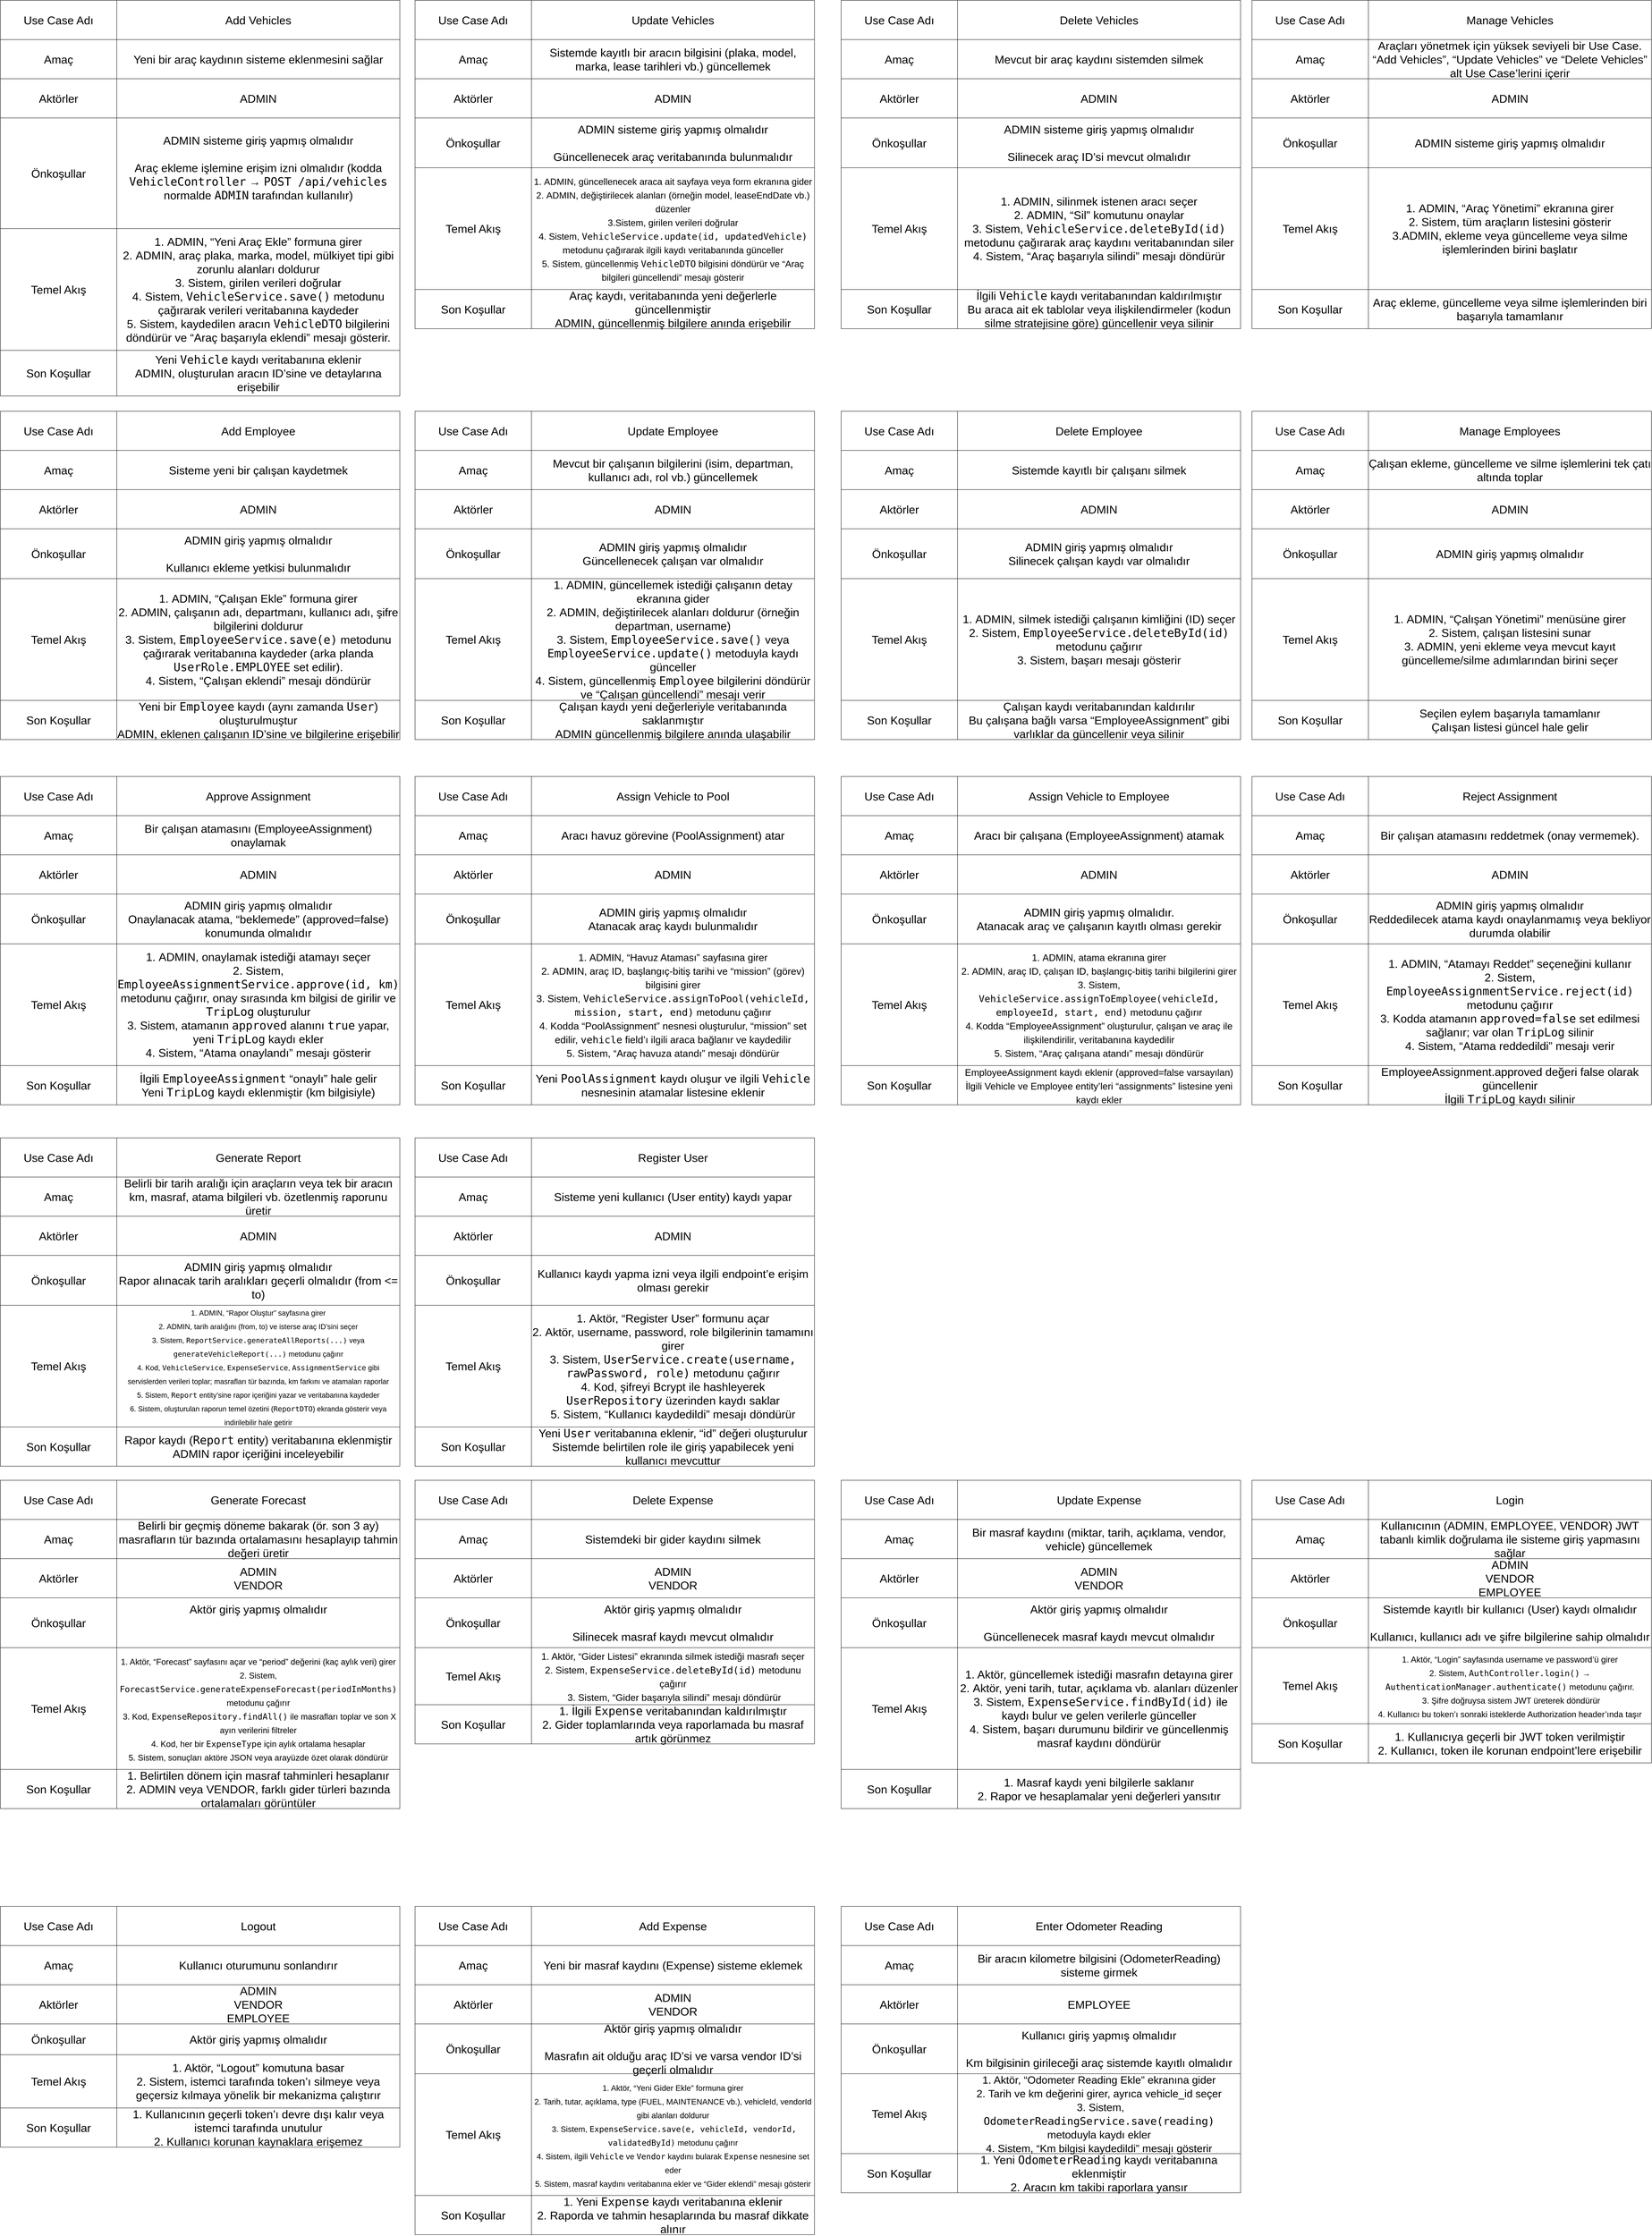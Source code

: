 <mxfile version="27.0.1">
  <diagram name="Page-1" id="ZWOqPL5WfXW8eARwiqob">
    <mxGraphModel dx="8603" dy="9640" grid="1" gridSize="10" guides="1" tooltips="1" connect="1" arrows="1" fold="1" page="1" pageScale="1" pageWidth="850" pageHeight="1100" math="0" shadow="0">
      <root>
        <mxCell id="0" />
        <mxCell id="1" parent="0" />
        <mxCell id="tGDgFkH1HjMdWpzxafpK-144" value="" style="childLayout=tableLayout;recursiveResize=0;shadow=0;fillColor=none;fontSize=30;" vertex="1" parent="1">
          <mxGeometry x="870" y="-510" width="1050" height="863.0" as="geometry" />
        </mxCell>
        <mxCell id="tGDgFkH1HjMdWpzxafpK-145" value="" style="shape=tableRow;horizontal=0;startSize=0;swimlaneHead=0;swimlaneBody=0;top=0;left=0;bottom=0;right=0;dropTarget=0;collapsible=0;recursiveResize=0;expand=0;fontStyle=0;fillColor=none;strokeColor=inherit;fontSize=30;" vertex="1" parent="tGDgFkH1HjMdWpzxafpK-144">
          <mxGeometry width="1050" height="103" as="geometry" />
        </mxCell>
        <mxCell id="tGDgFkH1HjMdWpzxafpK-175" value="Use Case Adı" style="connectable=0;recursiveResize=0;strokeColor=inherit;fillColor=none;align=center;whiteSpace=wrap;html=1;fontSize=30;" vertex="1" parent="tGDgFkH1HjMdWpzxafpK-145">
          <mxGeometry width="306" height="103" as="geometry">
            <mxRectangle width="306" height="103" as="alternateBounds" />
          </mxGeometry>
        </mxCell>
        <mxCell id="tGDgFkH1HjMdWpzxafpK-172" value="Generate Forecast" style="connectable=0;recursiveResize=0;strokeColor=inherit;fillColor=none;align=center;whiteSpace=wrap;html=1;fontSize=30;" vertex="1" parent="tGDgFkH1HjMdWpzxafpK-145">
          <mxGeometry x="306" width="744" height="103" as="geometry">
            <mxRectangle width="744" height="103" as="alternateBounds" />
          </mxGeometry>
        </mxCell>
        <mxCell id="tGDgFkH1HjMdWpzxafpK-181" style="shape=tableRow;horizontal=0;startSize=0;swimlaneHead=0;swimlaneBody=0;top=0;left=0;bottom=0;right=0;dropTarget=0;collapsible=0;recursiveResize=0;expand=0;fontStyle=0;fillColor=none;strokeColor=inherit;fontSize=30;" vertex="1" parent="tGDgFkH1HjMdWpzxafpK-144">
          <mxGeometry y="103" width="1050" height="103" as="geometry" />
        </mxCell>
        <mxCell id="tGDgFkH1HjMdWpzxafpK-182" value="Amaç" style="connectable=0;recursiveResize=0;strokeColor=inherit;fillColor=none;align=center;whiteSpace=wrap;html=1;fontSize=30;" vertex="1" parent="tGDgFkH1HjMdWpzxafpK-181">
          <mxGeometry width="306" height="103" as="geometry">
            <mxRectangle width="306" height="103" as="alternateBounds" />
          </mxGeometry>
        </mxCell>
        <mxCell id="tGDgFkH1HjMdWpzxafpK-183" value="Belirli bir geçmiş döneme bakarak (ör. son 3 ay) masrafların tür bazında ortalamasını hesaplayıp tahmin değeri üretir" style="connectable=0;recursiveResize=0;strokeColor=inherit;fillColor=none;align=center;whiteSpace=wrap;html=1;fontSize=30;" vertex="1" parent="tGDgFkH1HjMdWpzxafpK-181">
          <mxGeometry x="306" width="744" height="103" as="geometry">
            <mxRectangle width="744" height="103" as="alternateBounds" />
          </mxGeometry>
        </mxCell>
        <mxCell id="tGDgFkH1HjMdWpzxafpK-184" style="shape=tableRow;horizontal=0;startSize=0;swimlaneHead=0;swimlaneBody=0;top=0;left=0;bottom=0;right=0;dropTarget=0;collapsible=0;recursiveResize=0;expand=0;fontStyle=0;fillColor=none;strokeColor=inherit;fontSize=30;" vertex="1" parent="tGDgFkH1HjMdWpzxafpK-144">
          <mxGeometry y="206" width="1050" height="103" as="geometry" />
        </mxCell>
        <mxCell id="tGDgFkH1HjMdWpzxafpK-185" value="Aktörler" style="connectable=0;recursiveResize=0;strokeColor=inherit;fillColor=none;align=center;whiteSpace=wrap;html=1;fontSize=30;" vertex="1" parent="tGDgFkH1HjMdWpzxafpK-184">
          <mxGeometry width="306" height="103" as="geometry">
            <mxRectangle width="306" height="103" as="alternateBounds" />
          </mxGeometry>
        </mxCell>
        <mxCell id="tGDgFkH1HjMdWpzxafpK-186" value="&lt;font&gt;ADMIN&lt;/font&gt;&lt;div&gt;&lt;font&gt;VENDOR&lt;/font&gt;&lt;/div&gt;" style="connectable=0;recursiveResize=0;strokeColor=inherit;fillColor=none;align=center;whiteSpace=wrap;html=1;fontSize=30;" vertex="1" parent="tGDgFkH1HjMdWpzxafpK-184">
          <mxGeometry x="306" width="744" height="103" as="geometry">
            <mxRectangle width="744" height="103" as="alternateBounds" />
          </mxGeometry>
        </mxCell>
        <mxCell id="tGDgFkH1HjMdWpzxafpK-187" style="shape=tableRow;horizontal=0;startSize=0;swimlaneHead=0;swimlaneBody=0;top=0;left=0;bottom=0;right=0;dropTarget=0;collapsible=0;recursiveResize=0;expand=0;fontStyle=0;fillColor=none;strokeColor=inherit;fontSize=30;" vertex="1" parent="tGDgFkH1HjMdWpzxafpK-144">
          <mxGeometry y="309" width="1050" height="131" as="geometry" />
        </mxCell>
        <mxCell id="tGDgFkH1HjMdWpzxafpK-188" value="Önkoşullar" style="connectable=0;recursiveResize=0;strokeColor=inherit;fillColor=none;align=center;whiteSpace=wrap;html=1;fontSize=30;" vertex="1" parent="tGDgFkH1HjMdWpzxafpK-187">
          <mxGeometry width="306" height="131" as="geometry">
            <mxRectangle width="306" height="131" as="alternateBounds" />
          </mxGeometry>
        </mxCell>
        <mxCell id="tGDgFkH1HjMdWpzxafpK-189" value="Aktör giriş yapmış olmalıdır&lt;div&gt;&lt;br&gt;&lt;/div&gt;&lt;div&gt;&lt;br&gt;&lt;/div&gt;" style="connectable=0;recursiveResize=0;strokeColor=inherit;fillColor=none;align=center;whiteSpace=wrap;html=1;fontSize=30;" vertex="1" parent="tGDgFkH1HjMdWpzxafpK-187">
          <mxGeometry x="306" width="744" height="131" as="geometry">
            <mxRectangle width="744" height="131" as="alternateBounds" />
          </mxGeometry>
        </mxCell>
        <mxCell id="tGDgFkH1HjMdWpzxafpK-190" style="shape=tableRow;horizontal=0;startSize=0;swimlaneHead=0;swimlaneBody=0;top=0;left=0;bottom=0;right=0;dropTarget=0;collapsible=0;recursiveResize=0;expand=0;fontStyle=0;fillColor=none;strokeColor=inherit;fontSize=30;" vertex="1" parent="tGDgFkH1HjMdWpzxafpK-144">
          <mxGeometry y="440" width="1050" height="320" as="geometry" />
        </mxCell>
        <mxCell id="tGDgFkH1HjMdWpzxafpK-191" value="Temel Akış" style="connectable=0;recursiveResize=0;strokeColor=inherit;fillColor=none;align=center;whiteSpace=wrap;html=1;fontSize=30;" vertex="1" parent="tGDgFkH1HjMdWpzxafpK-190">
          <mxGeometry width="306" height="320" as="geometry">
            <mxRectangle width="306" height="320" as="alternateBounds" />
          </mxGeometry>
        </mxCell>
        <mxCell id="tGDgFkH1HjMdWpzxafpK-192" value="&lt;font style=&quot;font-size: 22px;&quot;&gt;1. Aktör, “Forecast” sayfasını açar ve “period” değerini (kaç aylık veri) girer&lt;/font&gt;&lt;div&gt;&lt;font style=&quot;font-size: 22px;&quot;&gt;2.&amp;nbsp;&lt;span style=&quot;background-color: transparent; color: light-dark(rgb(0, 0, 0), rgb(255, 255, 255));&quot;&gt;Sistem, &lt;/span&gt;&lt;code style=&quot;background-color: transparent; color: light-dark(rgb(0, 0, 0), rgb(255, 255, 255));&quot; data-end=&quot;13740&quot; data-start=&quot;13683&quot;&gt;ForecastService.generateExpenseForecast(periodInMonths)&lt;/code&gt;&lt;span style=&quot;background-color: transparent; color: light-dark(rgb(0, 0, 0), rgb(255, 255, 255));&quot;&gt; metodunu çağırır&lt;/span&gt;&lt;/font&gt;&lt;/div&gt;&lt;div&gt;&lt;font style=&quot;font-size: 22px;&quot;&gt;&lt;span style=&quot;background-color: transparent; color: light-dark(rgb(0, 0, 0), rgb(255, 255, 255));&quot;&gt;&amp;nbsp;3.&amp;nbsp;&lt;/span&gt;&lt;span style=&quot;background-color: transparent; color: light-dark(rgb(0, 0, 0), rgb(255, 255, 255));&quot;&gt;Kod, &lt;/span&gt;&lt;code style=&quot;background-color: transparent; color: light-dark(rgb(0, 0, 0), rgb(255, 255, 255));&quot; data-end=&quot;13798&quot; data-start=&quot;13769&quot;&gt;ExpenseRepository.findAll()&lt;/code&gt;&lt;span style=&quot;background-color: transparent; color: light-dark(rgb(0, 0, 0), rgb(255, 255, 255));&quot;&gt; ile masrafları toplar ve son X ayın verilerini filtreler&lt;/span&gt;&lt;/font&gt;&lt;/div&gt;&lt;div&gt;&lt;font style=&quot;font-size: 22px;&quot;&gt;&lt;span style=&quot;background-color: transparent; color: light-dark(rgb(0, 0, 0), rgb(255, 255, 255));&quot;&gt;4.&amp;nbsp;&lt;/span&gt;&lt;span style=&quot;background-color: transparent; color: light-dark(rgb(0, 0, 0), rgb(255, 255, 255));&quot;&gt;Kod, her bir &lt;/span&gt;&lt;code style=&quot;background-color: transparent; color: light-dark(rgb(0, 0, 0), rgb(255, 255, 255));&quot; data-end=&quot;13888&quot; data-start=&quot;13875&quot;&gt;ExpenseType&lt;/code&gt;&lt;span style=&quot;background-color: transparent; color: light-dark(rgb(0, 0, 0), rgb(255, 255, 255));&quot;&gt; için aylık ortalama hesaplar&lt;/span&gt;&lt;/font&gt;&lt;/div&gt;&lt;div&gt;&lt;font style=&quot;font-size: 22px;&quot;&gt;&lt;span style=&quot;background-color: transparent; color: light-dark(rgb(0, 0, 0), rgb(255, 255, 255));&quot;&gt;5.&amp;nbsp;&lt;/span&gt;&lt;span style=&quot;background-color: transparent; color: light-dark(rgb(0, 0, 0), rgb(255, 255, 255));&quot;&gt;Sistem, sonuçları aktöre JSON veya arayüzde özet olarak döndürür&lt;/span&gt;&lt;/font&gt;&lt;/div&gt;" style="connectable=0;recursiveResize=0;strokeColor=inherit;fillColor=none;align=center;whiteSpace=wrap;html=1;fontSize=30;" vertex="1" parent="tGDgFkH1HjMdWpzxafpK-190">
          <mxGeometry x="306" width="744" height="320" as="geometry">
            <mxRectangle width="744" height="320" as="alternateBounds" />
          </mxGeometry>
        </mxCell>
        <mxCell id="tGDgFkH1HjMdWpzxafpK-193" style="shape=tableRow;horizontal=0;startSize=0;swimlaneHead=0;swimlaneBody=0;top=0;left=0;bottom=0;right=0;dropTarget=0;collapsible=0;recursiveResize=0;expand=0;fontStyle=0;fillColor=none;strokeColor=inherit;fontSize=30;" vertex="1" parent="tGDgFkH1HjMdWpzxafpK-144">
          <mxGeometry y="760" width="1050" height="103" as="geometry" />
        </mxCell>
        <mxCell id="tGDgFkH1HjMdWpzxafpK-194" value="Son Koşullar" style="connectable=0;recursiveResize=0;strokeColor=inherit;fillColor=none;align=center;whiteSpace=wrap;html=1;fontSize=30;" vertex="1" parent="tGDgFkH1HjMdWpzxafpK-193">
          <mxGeometry width="306" height="103" as="geometry">
            <mxRectangle width="306" height="103" as="alternateBounds" />
          </mxGeometry>
        </mxCell>
        <mxCell id="tGDgFkH1HjMdWpzxafpK-195" value="1. Belirtilen dönem için masraf tahminleri hesaplanır&lt;div&gt;2.&amp;nbsp;&lt;span style=&quot;background-color: transparent; color: light-dark(rgb(0, 0, 0), rgb(255, 255, 255));&quot;&gt;ADMIN veya VENDOR, farklı gider türleri bazında ortalamaları görüntüler&lt;/span&gt;&lt;/div&gt;" style="connectable=0;recursiveResize=0;strokeColor=inherit;fillColor=none;align=center;whiteSpace=wrap;html=1;fontSize=30;" vertex="1" parent="tGDgFkH1HjMdWpzxafpK-193">
          <mxGeometry x="306" width="744" height="103" as="geometry">
            <mxRectangle width="744" height="103" as="alternateBounds" />
          </mxGeometry>
        </mxCell>
        <mxCell id="tGDgFkH1HjMdWpzxafpK-218" value="" style="childLayout=tableLayout;recursiveResize=0;shadow=0;fillColor=none;fontSize=30;" vertex="1" parent="1">
          <mxGeometry x="1960" y="-510" width="1050" height="693.0" as="geometry" />
        </mxCell>
        <mxCell id="tGDgFkH1HjMdWpzxafpK-219" value="" style="shape=tableRow;horizontal=0;startSize=0;swimlaneHead=0;swimlaneBody=0;top=0;left=0;bottom=0;right=0;dropTarget=0;collapsible=0;recursiveResize=0;expand=0;fontStyle=0;fillColor=none;strokeColor=inherit;fontSize=30;" vertex="1" parent="tGDgFkH1HjMdWpzxafpK-218">
          <mxGeometry width="1050" height="103" as="geometry" />
        </mxCell>
        <mxCell id="tGDgFkH1HjMdWpzxafpK-220" value="Use Case Adı" style="connectable=0;recursiveResize=0;strokeColor=inherit;fillColor=none;align=center;whiteSpace=wrap;html=1;fontSize=30;" vertex="1" parent="tGDgFkH1HjMdWpzxafpK-219">
          <mxGeometry width="306" height="103" as="geometry">
            <mxRectangle width="306" height="103" as="alternateBounds" />
          </mxGeometry>
        </mxCell>
        <mxCell id="tGDgFkH1HjMdWpzxafpK-221" value="Delete Expense" style="connectable=0;recursiveResize=0;strokeColor=inherit;fillColor=none;align=center;whiteSpace=wrap;html=1;fontSize=30;" vertex="1" parent="tGDgFkH1HjMdWpzxafpK-219">
          <mxGeometry x="306" width="744" height="103" as="geometry">
            <mxRectangle width="744" height="103" as="alternateBounds" />
          </mxGeometry>
        </mxCell>
        <mxCell id="tGDgFkH1HjMdWpzxafpK-222" style="shape=tableRow;horizontal=0;startSize=0;swimlaneHead=0;swimlaneBody=0;top=0;left=0;bottom=0;right=0;dropTarget=0;collapsible=0;recursiveResize=0;expand=0;fontStyle=0;fillColor=none;strokeColor=inherit;fontSize=30;" vertex="1" parent="tGDgFkH1HjMdWpzxafpK-218">
          <mxGeometry y="103" width="1050" height="103" as="geometry" />
        </mxCell>
        <mxCell id="tGDgFkH1HjMdWpzxafpK-223" value="Amaç" style="connectable=0;recursiveResize=0;strokeColor=inherit;fillColor=none;align=center;whiteSpace=wrap;html=1;fontSize=30;" vertex="1" parent="tGDgFkH1HjMdWpzxafpK-222">
          <mxGeometry width="306" height="103" as="geometry">
            <mxRectangle width="306" height="103" as="alternateBounds" />
          </mxGeometry>
        </mxCell>
        <mxCell id="tGDgFkH1HjMdWpzxafpK-224" value="Sistemdeki bir gider kaydını silmek" style="connectable=0;recursiveResize=0;strokeColor=inherit;fillColor=none;align=center;whiteSpace=wrap;html=1;fontSize=30;" vertex="1" parent="tGDgFkH1HjMdWpzxafpK-222">
          <mxGeometry x="306" width="744" height="103" as="geometry">
            <mxRectangle width="744" height="103" as="alternateBounds" />
          </mxGeometry>
        </mxCell>
        <mxCell id="tGDgFkH1HjMdWpzxafpK-225" style="shape=tableRow;horizontal=0;startSize=0;swimlaneHead=0;swimlaneBody=0;top=0;left=0;bottom=0;right=0;dropTarget=0;collapsible=0;recursiveResize=0;expand=0;fontStyle=0;fillColor=none;strokeColor=inherit;fontSize=30;" vertex="1" parent="tGDgFkH1HjMdWpzxafpK-218">
          <mxGeometry y="206" width="1050" height="103" as="geometry" />
        </mxCell>
        <mxCell id="tGDgFkH1HjMdWpzxafpK-226" value="Aktörler" style="connectable=0;recursiveResize=0;strokeColor=inherit;fillColor=none;align=center;whiteSpace=wrap;html=1;fontSize=30;" vertex="1" parent="tGDgFkH1HjMdWpzxafpK-225">
          <mxGeometry width="306" height="103" as="geometry">
            <mxRectangle width="306" height="103" as="alternateBounds" />
          </mxGeometry>
        </mxCell>
        <mxCell id="tGDgFkH1HjMdWpzxafpK-227" value="ADMIN&lt;div&gt;VENDOR&lt;/div&gt;" style="connectable=0;recursiveResize=0;strokeColor=inherit;fillColor=none;align=center;whiteSpace=wrap;html=1;fontSize=30;" vertex="1" parent="tGDgFkH1HjMdWpzxafpK-225">
          <mxGeometry x="306" width="744" height="103" as="geometry">
            <mxRectangle width="744" height="103" as="alternateBounds" />
          </mxGeometry>
        </mxCell>
        <mxCell id="tGDgFkH1HjMdWpzxafpK-228" style="shape=tableRow;horizontal=0;startSize=0;swimlaneHead=0;swimlaneBody=0;top=0;left=0;bottom=0;right=0;dropTarget=0;collapsible=0;recursiveResize=0;expand=0;fontStyle=0;fillColor=none;strokeColor=inherit;fontSize=30;" vertex="1" parent="tGDgFkH1HjMdWpzxafpK-218">
          <mxGeometry y="309" width="1050" height="131" as="geometry" />
        </mxCell>
        <mxCell id="tGDgFkH1HjMdWpzxafpK-229" value="Önkoşullar" style="connectable=0;recursiveResize=0;strokeColor=inherit;fillColor=none;align=center;whiteSpace=wrap;html=1;fontSize=30;" vertex="1" parent="tGDgFkH1HjMdWpzxafpK-228">
          <mxGeometry width="306" height="131" as="geometry">
            <mxRectangle width="306" height="131" as="alternateBounds" />
          </mxGeometry>
        </mxCell>
        <mxCell id="tGDgFkH1HjMdWpzxafpK-230" value="Aktör giriş yapmış olmalıdır&lt;div&gt;&lt;br&gt;&lt;/div&gt;&lt;div&gt;Silinecek masraf kaydı mevcut olmalıdır&lt;/div&gt;" style="connectable=0;recursiveResize=0;strokeColor=inherit;fillColor=none;align=center;whiteSpace=wrap;html=1;fontSize=30;" vertex="1" parent="tGDgFkH1HjMdWpzxafpK-228">
          <mxGeometry x="306" width="744" height="131" as="geometry">
            <mxRectangle width="744" height="131" as="alternateBounds" />
          </mxGeometry>
        </mxCell>
        <mxCell id="tGDgFkH1HjMdWpzxafpK-231" style="shape=tableRow;horizontal=0;startSize=0;swimlaneHead=0;swimlaneBody=0;top=0;left=0;bottom=0;right=0;dropTarget=0;collapsible=0;recursiveResize=0;expand=0;fontStyle=0;fillColor=none;strokeColor=inherit;fontSize=30;" vertex="1" parent="tGDgFkH1HjMdWpzxafpK-218">
          <mxGeometry y="440" width="1050" height="150" as="geometry" />
        </mxCell>
        <mxCell id="tGDgFkH1HjMdWpzxafpK-232" value="Temel Akış" style="connectable=0;recursiveResize=0;strokeColor=inherit;fillColor=none;align=center;whiteSpace=wrap;html=1;fontSize=30;" vertex="1" parent="tGDgFkH1HjMdWpzxafpK-231">
          <mxGeometry width="306" height="150" as="geometry">
            <mxRectangle width="306" height="150" as="alternateBounds" />
          </mxGeometry>
        </mxCell>
        <mxCell id="tGDgFkH1HjMdWpzxafpK-233" value="&lt;font style=&quot;font-size: 25px;&quot;&gt;1. Aktör, “Gider Listesi” ekranında silmek istediği masrafı seçer&lt;/font&gt;&lt;div&gt;&lt;font style=&quot;font-size: 25px;&quot;&gt;2.&amp;nbsp;&lt;span style=&quot;background-color: transparent; color: light-dark(rgb(0, 0, 0), rgb(255, 255, 255));&quot;&gt;Sistem, &lt;/span&gt;&lt;code style=&quot;background-color: transparent; color: light-dark(rgb(0, 0, 0), rgb(255, 255, 255));&quot; data-end=&quot;14638&quot; data-start=&quot;14607&quot;&gt;ExpenseService.deleteById(id)&lt;/code&gt;&lt;span style=&quot;background-color: transparent; color: light-dark(rgb(0, 0, 0), rgb(255, 255, 255));&quot;&gt; metodunu çağırır&lt;/span&gt;&lt;/font&gt;&lt;/div&gt;&lt;div&gt;&lt;font style=&quot;font-size: 25px;&quot;&gt;&lt;span style=&quot;background-color: transparent; color: light-dark(rgb(0, 0, 0), rgb(255, 255, 255));&quot;&gt;&amp;nbsp;3.&amp;nbsp;&lt;/span&gt;&lt;span style=&quot;background-color: transparent; color: light-dark(rgb(0, 0, 0), rgb(255, 255, 255));&quot;&gt;Sistem, “Gider başarıyla silindi” mesajı döndürür&lt;/span&gt;&lt;/font&gt;&lt;/div&gt;" style="connectable=0;recursiveResize=0;strokeColor=inherit;fillColor=none;align=center;whiteSpace=wrap;html=1;fontSize=30;" vertex="1" parent="tGDgFkH1HjMdWpzxafpK-231">
          <mxGeometry x="306" width="744" height="150" as="geometry">
            <mxRectangle width="744" height="150" as="alternateBounds" />
          </mxGeometry>
        </mxCell>
        <mxCell id="tGDgFkH1HjMdWpzxafpK-234" style="shape=tableRow;horizontal=0;startSize=0;swimlaneHead=0;swimlaneBody=0;top=0;left=0;bottom=0;right=0;dropTarget=0;collapsible=0;recursiveResize=0;expand=0;fontStyle=0;fillColor=none;strokeColor=inherit;fontSize=30;" vertex="1" parent="tGDgFkH1HjMdWpzxafpK-218">
          <mxGeometry y="590" width="1050" height="103" as="geometry" />
        </mxCell>
        <mxCell id="tGDgFkH1HjMdWpzxafpK-235" value="Son Koşullar" style="connectable=0;recursiveResize=0;strokeColor=inherit;fillColor=none;align=center;whiteSpace=wrap;html=1;fontSize=30;" vertex="1" parent="tGDgFkH1HjMdWpzxafpK-234">
          <mxGeometry width="306" height="103" as="geometry">
            <mxRectangle width="306" height="103" as="alternateBounds" />
          </mxGeometry>
        </mxCell>
        <mxCell id="tGDgFkH1HjMdWpzxafpK-236" value="1. İlgili &lt;code data-end=&quot;14935&quot; data-start=&quot;14926&quot;&gt;Expense&lt;/code&gt; veritabanından kaldırılmıştır&lt;div&gt;2.&amp;nbsp;&lt;span style=&quot;background-color: transparent; color: light-dark(rgb(0, 0, 0), rgb(255, 255, 255));&quot;&gt;Gider toplamlarında veya raporlamada bu masraf artık görünmez&lt;/span&gt;&lt;/div&gt;" style="connectable=0;recursiveResize=0;strokeColor=inherit;fillColor=none;align=center;whiteSpace=wrap;html=1;fontSize=30;" vertex="1" parent="tGDgFkH1HjMdWpzxafpK-234">
          <mxGeometry x="306" width="744" height="103" as="geometry">
            <mxRectangle width="744" height="103" as="alternateBounds" />
          </mxGeometry>
        </mxCell>
        <mxCell id="tGDgFkH1HjMdWpzxafpK-237" value="" style="childLayout=tableLayout;recursiveResize=0;shadow=0;fillColor=none;fontSize=30;" vertex="1" parent="1">
          <mxGeometry x="3080" y="-510" width="1050" height="863.0" as="geometry" />
        </mxCell>
        <mxCell id="tGDgFkH1HjMdWpzxafpK-238" value="" style="shape=tableRow;horizontal=0;startSize=0;swimlaneHead=0;swimlaneBody=0;top=0;left=0;bottom=0;right=0;dropTarget=0;collapsible=0;recursiveResize=0;expand=0;fontStyle=0;fillColor=none;strokeColor=inherit;fontSize=30;" vertex="1" parent="tGDgFkH1HjMdWpzxafpK-237">
          <mxGeometry width="1050" height="103" as="geometry" />
        </mxCell>
        <mxCell id="tGDgFkH1HjMdWpzxafpK-239" value="Use Case Adı" style="connectable=0;recursiveResize=0;strokeColor=inherit;fillColor=none;align=center;whiteSpace=wrap;html=1;fontSize=30;" vertex="1" parent="tGDgFkH1HjMdWpzxafpK-238">
          <mxGeometry width="306" height="103" as="geometry">
            <mxRectangle width="306" height="103" as="alternateBounds" />
          </mxGeometry>
        </mxCell>
        <mxCell id="tGDgFkH1HjMdWpzxafpK-240" value="Update Expense" style="connectable=0;recursiveResize=0;strokeColor=inherit;fillColor=none;align=center;whiteSpace=wrap;html=1;fontSize=30;" vertex="1" parent="tGDgFkH1HjMdWpzxafpK-238">
          <mxGeometry x="306" width="744" height="103" as="geometry">
            <mxRectangle width="744" height="103" as="alternateBounds" />
          </mxGeometry>
        </mxCell>
        <mxCell id="tGDgFkH1HjMdWpzxafpK-241" style="shape=tableRow;horizontal=0;startSize=0;swimlaneHead=0;swimlaneBody=0;top=0;left=0;bottom=0;right=0;dropTarget=0;collapsible=0;recursiveResize=0;expand=0;fontStyle=0;fillColor=none;strokeColor=inherit;fontSize=30;" vertex="1" parent="tGDgFkH1HjMdWpzxafpK-237">
          <mxGeometry y="103" width="1050" height="103" as="geometry" />
        </mxCell>
        <mxCell id="tGDgFkH1HjMdWpzxafpK-242" value="Amaç" style="connectable=0;recursiveResize=0;strokeColor=inherit;fillColor=none;align=center;whiteSpace=wrap;html=1;fontSize=30;" vertex="1" parent="tGDgFkH1HjMdWpzxafpK-241">
          <mxGeometry width="306" height="103" as="geometry">
            <mxRectangle width="306" height="103" as="alternateBounds" />
          </mxGeometry>
        </mxCell>
        <mxCell id="tGDgFkH1HjMdWpzxafpK-243" value="Bir masraf kaydını (miktar, tarih, açıklama, vendor, vehicle) güncellemek" style="connectable=0;recursiveResize=0;strokeColor=inherit;fillColor=none;align=center;whiteSpace=wrap;html=1;fontSize=30;" vertex="1" parent="tGDgFkH1HjMdWpzxafpK-241">
          <mxGeometry x="306" width="744" height="103" as="geometry">
            <mxRectangle width="744" height="103" as="alternateBounds" />
          </mxGeometry>
        </mxCell>
        <mxCell id="tGDgFkH1HjMdWpzxafpK-244" style="shape=tableRow;horizontal=0;startSize=0;swimlaneHead=0;swimlaneBody=0;top=0;left=0;bottom=0;right=0;dropTarget=0;collapsible=0;recursiveResize=0;expand=0;fontStyle=0;fillColor=none;strokeColor=inherit;fontSize=30;" vertex="1" parent="tGDgFkH1HjMdWpzxafpK-237">
          <mxGeometry y="206" width="1050" height="103" as="geometry" />
        </mxCell>
        <mxCell id="tGDgFkH1HjMdWpzxafpK-245" value="Aktörler" style="connectable=0;recursiveResize=0;strokeColor=inherit;fillColor=none;align=center;whiteSpace=wrap;html=1;fontSize=30;" vertex="1" parent="tGDgFkH1HjMdWpzxafpK-244">
          <mxGeometry width="306" height="103" as="geometry">
            <mxRectangle width="306" height="103" as="alternateBounds" />
          </mxGeometry>
        </mxCell>
        <mxCell id="tGDgFkH1HjMdWpzxafpK-246" value="ADMIN&lt;div&gt;VENDOR&lt;/div&gt;" style="connectable=0;recursiveResize=0;strokeColor=inherit;fillColor=none;align=center;whiteSpace=wrap;html=1;fontSize=30;" vertex="1" parent="tGDgFkH1HjMdWpzxafpK-244">
          <mxGeometry x="306" width="744" height="103" as="geometry">
            <mxRectangle width="744" height="103" as="alternateBounds" />
          </mxGeometry>
        </mxCell>
        <mxCell id="tGDgFkH1HjMdWpzxafpK-247" style="shape=tableRow;horizontal=0;startSize=0;swimlaneHead=0;swimlaneBody=0;top=0;left=0;bottom=0;right=0;dropTarget=0;collapsible=0;recursiveResize=0;expand=0;fontStyle=0;fillColor=none;strokeColor=inherit;fontSize=30;" vertex="1" parent="tGDgFkH1HjMdWpzxafpK-237">
          <mxGeometry y="309" width="1050" height="131" as="geometry" />
        </mxCell>
        <mxCell id="tGDgFkH1HjMdWpzxafpK-248" value="Önkoşullar" style="connectable=0;recursiveResize=0;strokeColor=inherit;fillColor=none;align=center;whiteSpace=wrap;html=1;fontSize=30;" vertex="1" parent="tGDgFkH1HjMdWpzxafpK-247">
          <mxGeometry width="306" height="131" as="geometry">
            <mxRectangle width="306" height="131" as="alternateBounds" />
          </mxGeometry>
        </mxCell>
        <mxCell id="tGDgFkH1HjMdWpzxafpK-249" value="Aktör giriş yapmış olmalıdır&lt;div&gt;&lt;br&gt;&lt;/div&gt;&lt;div&gt;Güncellenecek masraf kaydı mevcut olmalıdır&lt;/div&gt;" style="connectable=0;recursiveResize=0;strokeColor=inherit;fillColor=none;align=center;whiteSpace=wrap;html=1;fontSize=30;" vertex="1" parent="tGDgFkH1HjMdWpzxafpK-247">
          <mxGeometry x="306" width="744" height="131" as="geometry">
            <mxRectangle width="744" height="131" as="alternateBounds" />
          </mxGeometry>
        </mxCell>
        <mxCell id="tGDgFkH1HjMdWpzxafpK-250" style="shape=tableRow;horizontal=0;startSize=0;swimlaneHead=0;swimlaneBody=0;top=0;left=0;bottom=0;right=0;dropTarget=0;collapsible=0;recursiveResize=0;expand=0;fontStyle=0;fillColor=none;strokeColor=inherit;fontSize=30;" vertex="1" parent="tGDgFkH1HjMdWpzxafpK-237">
          <mxGeometry y="440" width="1050" height="320" as="geometry" />
        </mxCell>
        <mxCell id="tGDgFkH1HjMdWpzxafpK-251" value="Temel Akış" style="connectable=0;recursiveResize=0;strokeColor=inherit;fillColor=none;align=center;whiteSpace=wrap;html=1;fontSize=30;" vertex="1" parent="tGDgFkH1HjMdWpzxafpK-250">
          <mxGeometry width="306" height="320" as="geometry">
            <mxRectangle width="306" height="320" as="alternateBounds" />
          </mxGeometry>
        </mxCell>
        <mxCell id="tGDgFkH1HjMdWpzxafpK-252" value="1. Aktör, güncellemek istediği masrafın detayına girer&lt;div&gt;2.&amp;nbsp;&lt;span style=&quot;background-color: transparent; color: light-dark(rgb(0, 0, 0), rgb(255, 255, 255));&quot;&gt;Aktör, yeni tarih, tutar, açıklama vb. alanları düzenler&lt;/span&gt;&lt;/div&gt;&lt;div&gt;&lt;span style=&quot;background-color: transparent; color: light-dark(rgb(0, 0, 0), rgb(255, 255, 255));&quot;&gt;&amp;nbsp;3.&amp;nbsp;&lt;/span&gt;&lt;span style=&quot;background-color: transparent; color: light-dark(rgb(0, 0, 0), rgb(255, 255, 255));&quot;&gt;Sistem, &lt;/span&gt;&lt;code style=&quot;background-color: transparent; color: light-dark(rgb(0, 0, 0), rgb(255, 255, 255));&quot; data-end=&quot;15469&quot; data-start=&quot;15440&quot;&gt;ExpenseService.findById(id)&lt;/code&gt;&lt;span style=&quot;background-color: transparent; color: light-dark(rgb(0, 0, 0), rgb(255, 255, 255));&quot;&gt; ile kaydı bulur ve gelen verilerle günceller&lt;/span&gt;&lt;/div&gt;&lt;div&gt;&lt;span style=&quot;background-color: transparent; color: light-dark(rgb(0, 0, 0), rgb(255, 255, 255));&quot;&gt;4.&amp;nbsp;&lt;/span&gt;&lt;span style=&quot;background-color: transparent; color: light-dark(rgb(0, 0, 0), rgb(255, 255, 255));&quot;&gt;Sistem, başarı durumunu bildirir ve güncellenmiş masraf kaydını döndürür&lt;/span&gt;&lt;/div&gt;" style="connectable=0;recursiveResize=0;strokeColor=inherit;fillColor=none;align=center;whiteSpace=wrap;html=1;fontSize=30;" vertex="1" parent="tGDgFkH1HjMdWpzxafpK-250">
          <mxGeometry x="306" width="744" height="320" as="geometry">
            <mxRectangle width="744" height="320" as="alternateBounds" />
          </mxGeometry>
        </mxCell>
        <mxCell id="tGDgFkH1HjMdWpzxafpK-253" style="shape=tableRow;horizontal=0;startSize=0;swimlaneHead=0;swimlaneBody=0;top=0;left=0;bottom=0;right=0;dropTarget=0;collapsible=0;recursiveResize=0;expand=0;fontStyle=0;fillColor=none;strokeColor=inherit;fontSize=30;" vertex="1" parent="tGDgFkH1HjMdWpzxafpK-237">
          <mxGeometry y="760" width="1050" height="103" as="geometry" />
        </mxCell>
        <mxCell id="tGDgFkH1HjMdWpzxafpK-254" value="Son Koşullar" style="connectable=0;recursiveResize=0;strokeColor=inherit;fillColor=none;align=center;whiteSpace=wrap;html=1;fontSize=30;" vertex="1" parent="tGDgFkH1HjMdWpzxafpK-253">
          <mxGeometry width="306" height="103" as="geometry">
            <mxRectangle width="306" height="103" as="alternateBounds" />
          </mxGeometry>
        </mxCell>
        <mxCell id="tGDgFkH1HjMdWpzxafpK-255" value="1. Masraf kaydı yeni bilgilerle saklanır&lt;div&gt;2.&amp;nbsp;&lt;span style=&quot;background-color: transparent; color: light-dark(rgb(0, 0, 0), rgb(255, 255, 255));&quot;&gt;Rapor ve hesaplamalar yeni değerleri yansıtır&lt;/span&gt;&lt;/div&gt;" style="connectable=0;recursiveResize=0;strokeColor=inherit;fillColor=none;align=center;whiteSpace=wrap;html=1;fontSize=30;" vertex="1" parent="tGDgFkH1HjMdWpzxafpK-253">
          <mxGeometry x="306" width="744" height="103" as="geometry">
            <mxRectangle width="744" height="103" as="alternateBounds" />
          </mxGeometry>
        </mxCell>
        <mxCell id="tGDgFkH1HjMdWpzxafpK-256" value="" style="childLayout=tableLayout;recursiveResize=0;shadow=0;fillColor=none;fontSize=30;" vertex="1" parent="1">
          <mxGeometry x="4160" y="-510" width="1050" height="743.0" as="geometry" />
        </mxCell>
        <mxCell id="tGDgFkH1HjMdWpzxafpK-257" value="" style="shape=tableRow;horizontal=0;startSize=0;swimlaneHead=0;swimlaneBody=0;top=0;left=0;bottom=0;right=0;dropTarget=0;collapsible=0;recursiveResize=0;expand=0;fontStyle=0;fillColor=none;strokeColor=inherit;fontSize=30;" vertex="1" parent="tGDgFkH1HjMdWpzxafpK-256">
          <mxGeometry width="1050" height="103" as="geometry" />
        </mxCell>
        <mxCell id="tGDgFkH1HjMdWpzxafpK-258" value="Use Case Adı" style="connectable=0;recursiveResize=0;strokeColor=inherit;fillColor=none;align=center;whiteSpace=wrap;html=1;fontSize=30;" vertex="1" parent="tGDgFkH1HjMdWpzxafpK-257">
          <mxGeometry width="306" height="103" as="geometry">
            <mxRectangle width="306" height="103" as="alternateBounds" />
          </mxGeometry>
        </mxCell>
        <mxCell id="tGDgFkH1HjMdWpzxafpK-259" value="Login" style="connectable=0;recursiveResize=0;strokeColor=inherit;fillColor=none;align=center;whiteSpace=wrap;html=1;fontSize=30;" vertex="1" parent="tGDgFkH1HjMdWpzxafpK-257">
          <mxGeometry x="306" width="744" height="103" as="geometry">
            <mxRectangle width="744" height="103" as="alternateBounds" />
          </mxGeometry>
        </mxCell>
        <mxCell id="tGDgFkH1HjMdWpzxafpK-260" style="shape=tableRow;horizontal=0;startSize=0;swimlaneHead=0;swimlaneBody=0;top=0;left=0;bottom=0;right=0;dropTarget=0;collapsible=0;recursiveResize=0;expand=0;fontStyle=0;fillColor=none;strokeColor=inherit;fontSize=30;" vertex="1" parent="tGDgFkH1HjMdWpzxafpK-256">
          <mxGeometry y="103" width="1050" height="103" as="geometry" />
        </mxCell>
        <mxCell id="tGDgFkH1HjMdWpzxafpK-261" value="Amaç" style="connectable=0;recursiveResize=0;strokeColor=inherit;fillColor=none;align=center;whiteSpace=wrap;html=1;fontSize=30;" vertex="1" parent="tGDgFkH1HjMdWpzxafpK-260">
          <mxGeometry width="306" height="103" as="geometry">
            <mxRectangle width="306" height="103" as="alternateBounds" />
          </mxGeometry>
        </mxCell>
        <mxCell id="tGDgFkH1HjMdWpzxafpK-262" value="Kullanıcının (ADMIN, EMPLOYEE, VENDOR) JWT tabanlı kimlik doğrulama ile sisteme giriş yapmasını sağlar" style="connectable=0;recursiveResize=0;strokeColor=inherit;fillColor=none;align=center;whiteSpace=wrap;html=1;fontSize=30;" vertex="1" parent="tGDgFkH1HjMdWpzxafpK-260">
          <mxGeometry x="306" width="744" height="103" as="geometry">
            <mxRectangle width="744" height="103" as="alternateBounds" />
          </mxGeometry>
        </mxCell>
        <mxCell id="tGDgFkH1HjMdWpzxafpK-263" style="shape=tableRow;horizontal=0;startSize=0;swimlaneHead=0;swimlaneBody=0;top=0;left=0;bottom=0;right=0;dropTarget=0;collapsible=0;recursiveResize=0;expand=0;fontStyle=0;fillColor=none;strokeColor=inherit;fontSize=30;" vertex="1" parent="tGDgFkH1HjMdWpzxafpK-256">
          <mxGeometry y="206" width="1050" height="103" as="geometry" />
        </mxCell>
        <mxCell id="tGDgFkH1HjMdWpzxafpK-264" value="Aktörler" style="connectable=0;recursiveResize=0;strokeColor=inherit;fillColor=none;align=center;whiteSpace=wrap;html=1;fontSize=30;" vertex="1" parent="tGDgFkH1HjMdWpzxafpK-263">
          <mxGeometry width="306" height="103" as="geometry">
            <mxRectangle width="306" height="103" as="alternateBounds" />
          </mxGeometry>
        </mxCell>
        <mxCell id="tGDgFkH1HjMdWpzxafpK-265" value="ADMIN&lt;div&gt;VENDOR&lt;/div&gt;&lt;div&gt;EMPLOYEE&lt;/div&gt;" style="connectable=0;recursiveResize=0;strokeColor=inherit;fillColor=none;align=center;whiteSpace=wrap;html=1;fontSize=30;" vertex="1" parent="tGDgFkH1HjMdWpzxafpK-263">
          <mxGeometry x="306" width="744" height="103" as="geometry">
            <mxRectangle width="744" height="103" as="alternateBounds" />
          </mxGeometry>
        </mxCell>
        <mxCell id="tGDgFkH1HjMdWpzxafpK-266" style="shape=tableRow;horizontal=0;startSize=0;swimlaneHead=0;swimlaneBody=0;top=0;left=0;bottom=0;right=0;dropTarget=0;collapsible=0;recursiveResize=0;expand=0;fontStyle=0;fillColor=none;strokeColor=inherit;fontSize=30;" vertex="1" parent="tGDgFkH1HjMdWpzxafpK-256">
          <mxGeometry y="309" width="1050" height="131" as="geometry" />
        </mxCell>
        <mxCell id="tGDgFkH1HjMdWpzxafpK-267" value="Önkoşullar" style="connectable=0;recursiveResize=0;strokeColor=inherit;fillColor=none;align=center;whiteSpace=wrap;html=1;fontSize=30;" vertex="1" parent="tGDgFkH1HjMdWpzxafpK-266">
          <mxGeometry width="306" height="131" as="geometry">
            <mxRectangle width="306" height="131" as="alternateBounds" />
          </mxGeometry>
        </mxCell>
        <mxCell id="tGDgFkH1HjMdWpzxafpK-268" value="&lt;div&gt;Sistemde kayıtlı bir kullanıcı (User) kaydı olmalıdır&lt;/div&gt;&lt;div&gt;&lt;br&gt;&lt;/div&gt;&lt;div&gt;Kullanıcı, kullanıcı adı ve şifre bilgilerine sahip olmalıdır&lt;/div&gt;" style="connectable=0;recursiveResize=0;strokeColor=inherit;fillColor=none;align=center;whiteSpace=wrap;html=1;fontSize=30;" vertex="1" parent="tGDgFkH1HjMdWpzxafpK-266">
          <mxGeometry x="306" width="744" height="131" as="geometry">
            <mxRectangle width="744" height="131" as="alternateBounds" />
          </mxGeometry>
        </mxCell>
        <mxCell id="tGDgFkH1HjMdWpzxafpK-269" style="shape=tableRow;horizontal=0;startSize=0;swimlaneHead=0;swimlaneBody=0;top=0;left=0;bottom=0;right=0;dropTarget=0;collapsible=0;recursiveResize=0;expand=0;fontStyle=0;fillColor=none;strokeColor=inherit;fontSize=30;" vertex="1" parent="tGDgFkH1HjMdWpzxafpK-256">
          <mxGeometry y="440" width="1050" height="200" as="geometry" />
        </mxCell>
        <mxCell id="tGDgFkH1HjMdWpzxafpK-270" value="Temel Akış" style="connectable=0;recursiveResize=0;strokeColor=inherit;fillColor=none;align=center;whiteSpace=wrap;html=1;fontSize=30;" vertex="1" parent="tGDgFkH1HjMdWpzxafpK-269">
          <mxGeometry width="306" height="200" as="geometry">
            <mxRectangle width="306" height="200" as="alternateBounds" />
          </mxGeometry>
        </mxCell>
        <mxCell id="tGDgFkH1HjMdWpzxafpK-271" value="&lt;font style=&quot;font-size: 22px;&quot;&gt;1. Aktör, “Login” sayfasında username ve password’ü girer&lt;/font&gt;&lt;div&gt;&lt;font style=&quot;font-size: 22px;&quot;&gt;2.&amp;nbsp;&lt;span style=&quot;background-color: transparent; color: light-dark(rgb(0, 0, 0), rgb(255, 255, 255));&quot;&gt;Sistem, &lt;/span&gt;&lt;code style=&quot;background-color: transparent; color: light-dark(rgb(0, 0, 0), rgb(255, 255, 255));&quot; data-end=&quot;16340&quot; data-start=&quot;16316&quot;&gt;AuthController.login()&lt;/code&gt;&lt;span style=&quot;background-color: transparent; color: light-dark(rgb(0, 0, 0), rgb(255, 255, 255));&quot;&gt; → &lt;/span&gt;&lt;code style=&quot;background-color: transparent; color: light-dark(rgb(0, 0, 0), rgb(255, 255, 255));&quot; data-end=&quot;16381&quot; data-start=&quot;16343&quot;&gt;AuthenticationManager.authenticate()&lt;/code&gt;&lt;span style=&quot;background-color: transparent; color: light-dark(rgb(0, 0, 0), rgb(255, 255, 255));&quot;&gt; metodunu çağırır.&lt;/span&gt;&lt;/font&gt;&lt;/div&gt;&lt;div&gt;&lt;font style=&quot;font-size: 22px;&quot;&gt;&lt;span style=&quot;background-color: transparent; color: light-dark(rgb(0, 0, 0), rgb(255, 255, 255));&quot;&gt;&amp;nbsp;3.&amp;nbsp;&lt;/span&gt;&lt;span style=&quot;background-color: transparent; color: light-dark(rgb(0, 0, 0), rgb(255, 255, 255));&quot;&gt;Şifre doğruysa sistem JWT üreterek döndürür&lt;/span&gt;&lt;/font&gt;&lt;/div&gt;&lt;div&gt;&lt;font style=&quot;font-size: 22px;&quot;&gt;&lt;span style=&quot;background-color: transparent; color: light-dark(rgb(0, 0, 0), rgb(255, 255, 255));&quot;&gt;4.&amp;nbsp;&lt;/span&gt;&lt;span style=&quot;background-color: transparent; color: light-dark(rgb(0, 0, 0), rgb(255, 255, 255));&quot;&gt;Kullanıcı bu token’ı sonraki isteklerde Authorization header’ında taşır&lt;/span&gt;&lt;/font&gt;&lt;/div&gt;" style="connectable=0;recursiveResize=0;strokeColor=inherit;fillColor=none;align=center;whiteSpace=wrap;html=1;fontSize=30;" vertex="1" parent="tGDgFkH1HjMdWpzxafpK-269">
          <mxGeometry x="306" width="744" height="200" as="geometry">
            <mxRectangle width="744" height="200" as="alternateBounds" />
          </mxGeometry>
        </mxCell>
        <mxCell id="tGDgFkH1HjMdWpzxafpK-272" style="shape=tableRow;horizontal=0;startSize=0;swimlaneHead=0;swimlaneBody=0;top=0;left=0;bottom=0;right=0;dropTarget=0;collapsible=0;recursiveResize=0;expand=0;fontStyle=0;fillColor=none;strokeColor=inherit;fontSize=30;" vertex="1" parent="tGDgFkH1HjMdWpzxafpK-256">
          <mxGeometry y="640" width="1050" height="103" as="geometry" />
        </mxCell>
        <mxCell id="tGDgFkH1HjMdWpzxafpK-273" value="Son Koşullar" style="connectable=0;recursiveResize=0;strokeColor=inherit;fillColor=none;align=center;whiteSpace=wrap;html=1;fontSize=30;" vertex="1" parent="tGDgFkH1HjMdWpzxafpK-272">
          <mxGeometry width="306" height="103" as="geometry">
            <mxRectangle width="306" height="103" as="alternateBounds" />
          </mxGeometry>
        </mxCell>
        <mxCell id="tGDgFkH1HjMdWpzxafpK-274" value="1. Kullanıcıya geçerli bir JWT token verilmiştir&lt;div&gt;2.&amp;nbsp;&lt;span style=&quot;background-color: transparent; color: light-dark(rgb(0, 0, 0), rgb(255, 255, 255));&quot;&gt;Kullanıcı, token ile korunan endpoint’lere erişebilir&lt;/span&gt;&lt;/div&gt;" style="connectable=0;recursiveResize=0;strokeColor=inherit;fillColor=none;align=center;whiteSpace=wrap;html=1;fontSize=30;" vertex="1" parent="tGDgFkH1HjMdWpzxafpK-272">
          <mxGeometry x="306" width="744" height="103" as="geometry">
            <mxRectangle width="744" height="103" as="alternateBounds" />
          </mxGeometry>
        </mxCell>
        <mxCell id="tGDgFkH1HjMdWpzxafpK-275" value="" style="childLayout=tableLayout;recursiveResize=0;shadow=0;fillColor=none;fontSize=30;" vertex="1" parent="1">
          <mxGeometry x="870" y="610" width="1050" height="633.0" as="geometry" />
        </mxCell>
        <mxCell id="tGDgFkH1HjMdWpzxafpK-276" value="" style="shape=tableRow;horizontal=0;startSize=0;swimlaneHead=0;swimlaneBody=0;top=0;left=0;bottom=0;right=0;dropTarget=0;collapsible=0;recursiveResize=0;expand=0;fontStyle=0;fillColor=none;strokeColor=inherit;fontSize=30;" vertex="1" parent="tGDgFkH1HjMdWpzxafpK-275">
          <mxGeometry width="1050" height="103" as="geometry" />
        </mxCell>
        <mxCell id="tGDgFkH1HjMdWpzxafpK-277" value="Use Case Adı" style="connectable=0;recursiveResize=0;strokeColor=inherit;fillColor=none;align=center;whiteSpace=wrap;html=1;fontSize=30;" vertex="1" parent="tGDgFkH1HjMdWpzxafpK-276">
          <mxGeometry width="306" height="103" as="geometry">
            <mxRectangle width="306" height="103" as="alternateBounds" />
          </mxGeometry>
        </mxCell>
        <mxCell id="tGDgFkH1HjMdWpzxafpK-278" value="Logout" style="connectable=0;recursiveResize=0;strokeColor=inherit;fillColor=none;align=center;whiteSpace=wrap;html=1;fontSize=30;" vertex="1" parent="tGDgFkH1HjMdWpzxafpK-276">
          <mxGeometry x="306" width="744" height="103" as="geometry">
            <mxRectangle width="744" height="103" as="alternateBounds" />
          </mxGeometry>
        </mxCell>
        <mxCell id="tGDgFkH1HjMdWpzxafpK-279" style="shape=tableRow;horizontal=0;startSize=0;swimlaneHead=0;swimlaneBody=0;top=0;left=0;bottom=0;right=0;dropTarget=0;collapsible=0;recursiveResize=0;expand=0;fontStyle=0;fillColor=none;strokeColor=inherit;fontSize=30;" vertex="1" parent="tGDgFkH1HjMdWpzxafpK-275">
          <mxGeometry y="103" width="1050" height="103" as="geometry" />
        </mxCell>
        <mxCell id="tGDgFkH1HjMdWpzxafpK-280" value="Amaç" style="connectable=0;recursiveResize=0;strokeColor=inherit;fillColor=none;align=center;whiteSpace=wrap;html=1;fontSize=30;" vertex="1" parent="tGDgFkH1HjMdWpzxafpK-279">
          <mxGeometry width="306" height="103" as="geometry">
            <mxRectangle width="306" height="103" as="alternateBounds" />
          </mxGeometry>
        </mxCell>
        <mxCell id="tGDgFkH1HjMdWpzxafpK-281" value="Kullanıcı oturumunu sonlandırır" style="connectable=0;recursiveResize=0;strokeColor=inherit;fillColor=none;align=center;whiteSpace=wrap;html=1;fontSize=30;" vertex="1" parent="tGDgFkH1HjMdWpzxafpK-279">
          <mxGeometry x="306" width="744" height="103" as="geometry">
            <mxRectangle width="744" height="103" as="alternateBounds" />
          </mxGeometry>
        </mxCell>
        <mxCell id="tGDgFkH1HjMdWpzxafpK-282" style="shape=tableRow;horizontal=0;startSize=0;swimlaneHead=0;swimlaneBody=0;top=0;left=0;bottom=0;right=0;dropTarget=0;collapsible=0;recursiveResize=0;expand=0;fontStyle=0;fillColor=none;strokeColor=inherit;fontSize=30;" vertex="1" parent="tGDgFkH1HjMdWpzxafpK-275">
          <mxGeometry y="206" width="1050" height="103" as="geometry" />
        </mxCell>
        <mxCell id="tGDgFkH1HjMdWpzxafpK-283" value="Aktörler" style="connectable=0;recursiveResize=0;strokeColor=inherit;fillColor=none;align=center;whiteSpace=wrap;html=1;fontSize=30;" vertex="1" parent="tGDgFkH1HjMdWpzxafpK-282">
          <mxGeometry width="306" height="103" as="geometry">
            <mxRectangle width="306" height="103" as="alternateBounds" />
          </mxGeometry>
        </mxCell>
        <mxCell id="tGDgFkH1HjMdWpzxafpK-284" value="ADMIN&lt;div&gt;VENDOR&lt;/div&gt;&lt;div&gt;EMPLOYEE&lt;/div&gt;" style="connectable=0;recursiveResize=0;strokeColor=inherit;fillColor=none;align=center;whiteSpace=wrap;html=1;fontSize=30;" vertex="1" parent="tGDgFkH1HjMdWpzxafpK-282">
          <mxGeometry x="306" width="744" height="103" as="geometry">
            <mxRectangle width="744" height="103" as="alternateBounds" />
          </mxGeometry>
        </mxCell>
        <mxCell id="tGDgFkH1HjMdWpzxafpK-285" style="shape=tableRow;horizontal=0;startSize=0;swimlaneHead=0;swimlaneBody=0;top=0;left=0;bottom=0;right=0;dropTarget=0;collapsible=0;recursiveResize=0;expand=0;fontStyle=0;fillColor=none;strokeColor=inherit;fontSize=30;" vertex="1" parent="tGDgFkH1HjMdWpzxafpK-275">
          <mxGeometry y="309" width="1050" height="81" as="geometry" />
        </mxCell>
        <mxCell id="tGDgFkH1HjMdWpzxafpK-286" value="Önkoşullar" style="connectable=0;recursiveResize=0;strokeColor=inherit;fillColor=none;align=center;whiteSpace=wrap;html=1;fontSize=30;" vertex="1" parent="tGDgFkH1HjMdWpzxafpK-285">
          <mxGeometry width="306" height="81" as="geometry">
            <mxRectangle width="306" height="81" as="alternateBounds" />
          </mxGeometry>
        </mxCell>
        <mxCell id="tGDgFkH1HjMdWpzxafpK-287" value="Aktör giriş yapmış olmalıdır" style="connectable=0;recursiveResize=0;strokeColor=inherit;fillColor=none;align=center;whiteSpace=wrap;html=1;fontSize=30;" vertex="1" parent="tGDgFkH1HjMdWpzxafpK-285">
          <mxGeometry x="306" width="744" height="81" as="geometry">
            <mxRectangle width="744" height="81" as="alternateBounds" />
          </mxGeometry>
        </mxCell>
        <mxCell id="tGDgFkH1HjMdWpzxafpK-288" style="shape=tableRow;horizontal=0;startSize=0;swimlaneHead=0;swimlaneBody=0;top=0;left=0;bottom=0;right=0;dropTarget=0;collapsible=0;recursiveResize=0;expand=0;fontStyle=0;fillColor=none;strokeColor=inherit;fontSize=30;" vertex="1" parent="tGDgFkH1HjMdWpzxafpK-275">
          <mxGeometry y="390" width="1050" height="140" as="geometry" />
        </mxCell>
        <mxCell id="tGDgFkH1HjMdWpzxafpK-289" value="Temel Akış" style="connectable=0;recursiveResize=0;strokeColor=inherit;fillColor=none;align=center;whiteSpace=wrap;html=1;fontSize=30;" vertex="1" parent="tGDgFkH1HjMdWpzxafpK-288">
          <mxGeometry width="306" height="140" as="geometry">
            <mxRectangle width="306" height="140" as="alternateBounds" />
          </mxGeometry>
        </mxCell>
        <mxCell id="tGDgFkH1HjMdWpzxafpK-290" value="1. Aktör, “Logout” komutuna basar&lt;div&gt;2.&amp;nbsp;&lt;span style=&quot;background-color: transparent; color: light-dark(rgb(0, 0, 0), rgb(255, 255, 255));&quot;&gt;Sistem, istemci tarafında token’ı silmeye veya geçersiz kılmaya yönelik bir mekanizma çalıştırır&lt;/span&gt;&lt;/div&gt;" style="connectable=0;recursiveResize=0;strokeColor=inherit;fillColor=none;align=center;whiteSpace=wrap;html=1;fontSize=30;" vertex="1" parent="tGDgFkH1HjMdWpzxafpK-288">
          <mxGeometry x="306" width="744" height="140" as="geometry">
            <mxRectangle width="744" height="140" as="alternateBounds" />
          </mxGeometry>
        </mxCell>
        <mxCell id="tGDgFkH1HjMdWpzxafpK-291" style="shape=tableRow;horizontal=0;startSize=0;swimlaneHead=0;swimlaneBody=0;top=0;left=0;bottom=0;right=0;dropTarget=0;collapsible=0;recursiveResize=0;expand=0;fontStyle=0;fillColor=none;strokeColor=inherit;fontSize=30;" vertex="1" parent="tGDgFkH1HjMdWpzxafpK-275">
          <mxGeometry y="530" width="1050" height="103" as="geometry" />
        </mxCell>
        <mxCell id="tGDgFkH1HjMdWpzxafpK-292" value="Son Koşullar" style="connectable=0;recursiveResize=0;strokeColor=inherit;fillColor=none;align=center;whiteSpace=wrap;html=1;fontSize=30;" vertex="1" parent="tGDgFkH1HjMdWpzxafpK-291">
          <mxGeometry width="306" height="103" as="geometry">
            <mxRectangle width="306" height="103" as="alternateBounds" />
          </mxGeometry>
        </mxCell>
        <mxCell id="tGDgFkH1HjMdWpzxafpK-293" value="1. Kullanıcının geçerli token’ı devre dışı kalır veya istemci tarafında unutulur&lt;div&gt;2.&amp;nbsp;&lt;span style=&quot;background-color: transparent; color: light-dark(rgb(0, 0, 0), rgb(255, 255, 255));&quot;&gt;Kullanıcı korunan kaynaklara erişemez&lt;/span&gt;&lt;/div&gt;" style="connectable=0;recursiveResize=0;strokeColor=inherit;fillColor=none;align=center;whiteSpace=wrap;html=1;fontSize=30;" vertex="1" parent="tGDgFkH1HjMdWpzxafpK-291">
          <mxGeometry x="306" width="744" height="103" as="geometry">
            <mxRectangle width="744" height="103" as="alternateBounds" />
          </mxGeometry>
        </mxCell>
        <mxCell id="tGDgFkH1HjMdWpzxafpK-294" value="" style="childLayout=tableLayout;recursiveResize=0;shadow=0;fillColor=none;fontSize=30;" vertex="1" parent="1">
          <mxGeometry x="1960" y="610" width="1050" height="863.0" as="geometry" />
        </mxCell>
        <mxCell id="tGDgFkH1HjMdWpzxafpK-295" value="" style="shape=tableRow;horizontal=0;startSize=0;swimlaneHead=0;swimlaneBody=0;top=0;left=0;bottom=0;right=0;dropTarget=0;collapsible=0;recursiveResize=0;expand=0;fontStyle=0;fillColor=none;strokeColor=inherit;fontSize=30;" vertex="1" parent="tGDgFkH1HjMdWpzxafpK-294">
          <mxGeometry width="1050" height="103" as="geometry" />
        </mxCell>
        <mxCell id="tGDgFkH1HjMdWpzxafpK-296" value="Use Case Adı" style="connectable=0;recursiveResize=0;strokeColor=inherit;fillColor=none;align=center;whiteSpace=wrap;html=1;fontSize=30;" vertex="1" parent="tGDgFkH1HjMdWpzxafpK-295">
          <mxGeometry width="306" height="103" as="geometry">
            <mxRectangle width="306" height="103" as="alternateBounds" />
          </mxGeometry>
        </mxCell>
        <mxCell id="tGDgFkH1HjMdWpzxafpK-297" value="Add Expense" style="connectable=0;recursiveResize=0;strokeColor=inherit;fillColor=none;align=center;whiteSpace=wrap;html=1;fontSize=30;" vertex="1" parent="tGDgFkH1HjMdWpzxafpK-295">
          <mxGeometry x="306" width="744" height="103" as="geometry">
            <mxRectangle width="744" height="103" as="alternateBounds" />
          </mxGeometry>
        </mxCell>
        <mxCell id="tGDgFkH1HjMdWpzxafpK-298" style="shape=tableRow;horizontal=0;startSize=0;swimlaneHead=0;swimlaneBody=0;top=0;left=0;bottom=0;right=0;dropTarget=0;collapsible=0;recursiveResize=0;expand=0;fontStyle=0;fillColor=none;strokeColor=inherit;fontSize=30;" vertex="1" parent="tGDgFkH1HjMdWpzxafpK-294">
          <mxGeometry y="103" width="1050" height="103" as="geometry" />
        </mxCell>
        <mxCell id="tGDgFkH1HjMdWpzxafpK-299" value="Amaç" style="connectable=0;recursiveResize=0;strokeColor=inherit;fillColor=none;align=center;whiteSpace=wrap;html=1;fontSize=30;" vertex="1" parent="tGDgFkH1HjMdWpzxafpK-298">
          <mxGeometry width="306" height="103" as="geometry">
            <mxRectangle width="306" height="103" as="alternateBounds" />
          </mxGeometry>
        </mxCell>
        <mxCell id="tGDgFkH1HjMdWpzxafpK-300" value="Yeni bir masraf kaydını (Expense) sisteme eklemek" style="connectable=0;recursiveResize=0;strokeColor=inherit;fillColor=none;align=center;whiteSpace=wrap;html=1;fontSize=30;" vertex="1" parent="tGDgFkH1HjMdWpzxafpK-298">
          <mxGeometry x="306" width="744" height="103" as="geometry">
            <mxRectangle width="744" height="103" as="alternateBounds" />
          </mxGeometry>
        </mxCell>
        <mxCell id="tGDgFkH1HjMdWpzxafpK-301" style="shape=tableRow;horizontal=0;startSize=0;swimlaneHead=0;swimlaneBody=0;top=0;left=0;bottom=0;right=0;dropTarget=0;collapsible=0;recursiveResize=0;expand=0;fontStyle=0;fillColor=none;strokeColor=inherit;fontSize=30;" vertex="1" parent="tGDgFkH1HjMdWpzxafpK-294">
          <mxGeometry y="206" width="1050" height="103" as="geometry" />
        </mxCell>
        <mxCell id="tGDgFkH1HjMdWpzxafpK-302" value="Aktörler" style="connectable=0;recursiveResize=0;strokeColor=inherit;fillColor=none;align=center;whiteSpace=wrap;html=1;fontSize=30;" vertex="1" parent="tGDgFkH1HjMdWpzxafpK-301">
          <mxGeometry width="306" height="103" as="geometry">
            <mxRectangle width="306" height="103" as="alternateBounds" />
          </mxGeometry>
        </mxCell>
        <mxCell id="tGDgFkH1HjMdWpzxafpK-303" value="ADMIN&lt;div&gt;VENDOR&lt;/div&gt;" style="connectable=0;recursiveResize=0;strokeColor=inherit;fillColor=none;align=center;whiteSpace=wrap;html=1;fontSize=30;" vertex="1" parent="tGDgFkH1HjMdWpzxafpK-301">
          <mxGeometry x="306" width="744" height="103" as="geometry">
            <mxRectangle width="744" height="103" as="alternateBounds" />
          </mxGeometry>
        </mxCell>
        <mxCell id="tGDgFkH1HjMdWpzxafpK-304" style="shape=tableRow;horizontal=0;startSize=0;swimlaneHead=0;swimlaneBody=0;top=0;left=0;bottom=0;right=0;dropTarget=0;collapsible=0;recursiveResize=0;expand=0;fontStyle=0;fillColor=none;strokeColor=inherit;fontSize=30;" vertex="1" parent="tGDgFkH1HjMdWpzxafpK-294">
          <mxGeometry y="309" width="1050" height="131" as="geometry" />
        </mxCell>
        <mxCell id="tGDgFkH1HjMdWpzxafpK-305" value="Önkoşullar" style="connectable=0;recursiveResize=0;strokeColor=inherit;fillColor=none;align=center;whiteSpace=wrap;html=1;fontSize=30;" vertex="1" parent="tGDgFkH1HjMdWpzxafpK-304">
          <mxGeometry width="306" height="131" as="geometry">
            <mxRectangle width="306" height="131" as="alternateBounds" />
          </mxGeometry>
        </mxCell>
        <mxCell id="tGDgFkH1HjMdWpzxafpK-306" value="Aktör giriş yapmış olmalıdır&lt;div&gt;&lt;br&gt;&lt;/div&gt;&lt;div&gt;Masrafın ait olduğu araç ID’si ve varsa vendor ID’si geçerli olmalıdır&lt;/div&gt;" style="connectable=0;recursiveResize=0;strokeColor=inherit;fillColor=none;align=center;whiteSpace=wrap;html=1;fontSize=30;" vertex="1" parent="tGDgFkH1HjMdWpzxafpK-304">
          <mxGeometry x="306" width="744" height="131" as="geometry">
            <mxRectangle width="744" height="131" as="alternateBounds" />
          </mxGeometry>
        </mxCell>
        <mxCell id="tGDgFkH1HjMdWpzxafpK-307" style="shape=tableRow;horizontal=0;startSize=0;swimlaneHead=0;swimlaneBody=0;top=0;left=0;bottom=0;right=0;dropTarget=0;collapsible=0;recursiveResize=0;expand=0;fontStyle=0;fillColor=none;strokeColor=inherit;fontSize=30;" vertex="1" parent="tGDgFkH1HjMdWpzxafpK-294">
          <mxGeometry y="440" width="1050" height="320" as="geometry" />
        </mxCell>
        <mxCell id="tGDgFkH1HjMdWpzxafpK-308" value="Temel Akış" style="connectable=0;recursiveResize=0;strokeColor=inherit;fillColor=none;align=center;whiteSpace=wrap;html=1;fontSize=30;" vertex="1" parent="tGDgFkH1HjMdWpzxafpK-307">
          <mxGeometry width="306" height="320" as="geometry">
            <mxRectangle width="306" height="320" as="alternateBounds" />
          </mxGeometry>
        </mxCell>
        <mxCell id="tGDgFkH1HjMdWpzxafpK-309" value="&lt;font style=&quot;font-size: 21px;&quot;&gt;1. Aktör, “Yeni Gider Ekle” formuna girer&lt;/font&gt;&lt;div&gt;&lt;font style=&quot;font-size: 21px;&quot;&gt;2.&amp;nbsp;&lt;span style=&quot;background-color: transparent; color: light-dark(rgb(0, 0, 0), rgb(255, 255, 255));&quot;&gt;Tarih, tutar, açıklama, type (FUEL, MAINTENANCE vb.), vehicleId, vendorId gibi alanları doldurur&lt;/span&gt;&lt;/font&gt;&lt;/div&gt;&lt;div&gt;&lt;font style=&quot;font-size: 21px;&quot;&gt;&lt;span style=&quot;background-color: transparent; color: light-dark(rgb(0, 0, 0), rgb(255, 255, 255));&quot;&gt;&amp;nbsp;3.&amp;nbsp;&lt;/span&gt;&lt;span style=&quot;background-color: transparent; color: light-dark(rgb(0, 0, 0), rgb(255, 255, 255));&quot;&gt;Sistem, &lt;/span&gt;&lt;code style=&quot;background-color: transparent; color: light-dark(rgb(0, 0, 0), rgb(255, 255, 255));&quot; data-end=&quot;17957&quot; data-start=&quot;17897&quot;&gt;ExpenseService.save(e, vehicleId, vendorId, validatedById)&lt;/code&gt;&lt;span style=&quot;background-color: transparent; color: light-dark(rgb(0, 0, 0), rgb(255, 255, 255));&quot;&gt; metodunu çağırır&lt;/span&gt;&lt;/font&gt;&lt;/div&gt;&lt;div&gt;&lt;font style=&quot;font-size: 21px;&quot;&gt;&lt;span style=&quot;background-color: transparent; color: light-dark(rgb(0, 0, 0), rgb(255, 255, 255));&quot;&gt;4.&amp;nbsp;&lt;/span&gt;&lt;span style=&quot;background-color: transparent; color: light-dark(rgb(0, 0, 0), rgb(255, 255, 255));&quot;&gt;Sistem, ilgili &lt;/span&gt;&lt;code style=&quot;background-color: transparent; color: light-dark(rgb(0, 0, 0), rgb(255, 255, 255));&quot; data-end=&quot;18002&quot; data-start=&quot;17993&quot;&gt;Vehicle&lt;/code&gt;&lt;span style=&quot;background-color: transparent; color: light-dark(rgb(0, 0, 0), rgb(255, 255, 255));&quot;&gt; ve &lt;/span&gt;&lt;code style=&quot;background-color: transparent; color: light-dark(rgb(0, 0, 0), rgb(255, 255, 255));&quot; data-end=&quot;18014&quot; data-start=&quot;18006&quot;&gt;Vendor&lt;/code&gt;&lt;span style=&quot;background-color: transparent; color: light-dark(rgb(0, 0, 0), rgb(255, 255, 255));&quot;&gt; kaydını bularak &lt;/span&gt;&lt;code style=&quot;background-color: transparent; color: light-dark(rgb(0, 0, 0), rgb(255, 255, 255));&quot; data-end=&quot;18040&quot; data-start=&quot;18031&quot;&gt;Expense&lt;/code&gt;&lt;span style=&quot;background-color: transparent; color: light-dark(rgb(0, 0, 0), rgb(255, 255, 255));&quot;&gt; nesnesine set eder&lt;/span&gt;&lt;/font&gt;&lt;/div&gt;&lt;div&gt;&lt;font style=&quot;font-size: 21px;&quot;&gt;&lt;span style=&quot;background-color: transparent; color: light-dark(rgb(0, 0, 0), rgb(255, 255, 255));&quot;&gt;5.&amp;nbsp;&lt;/span&gt;&lt;span style=&quot;background-color: transparent; color: light-dark(rgb(0, 0, 0), rgb(255, 255, 255));&quot;&gt;Sistem, masraf kaydını veritabanına ekler ve “Gider eklendi” mesajı gösterir&lt;/span&gt;&lt;/font&gt;&lt;/div&gt;" style="connectable=0;recursiveResize=0;strokeColor=inherit;fillColor=none;align=center;whiteSpace=wrap;html=1;fontSize=30;" vertex="1" parent="tGDgFkH1HjMdWpzxafpK-307">
          <mxGeometry x="306" width="744" height="320" as="geometry">
            <mxRectangle width="744" height="320" as="alternateBounds" />
          </mxGeometry>
        </mxCell>
        <mxCell id="tGDgFkH1HjMdWpzxafpK-310" style="shape=tableRow;horizontal=0;startSize=0;swimlaneHead=0;swimlaneBody=0;top=0;left=0;bottom=0;right=0;dropTarget=0;collapsible=0;recursiveResize=0;expand=0;fontStyle=0;fillColor=none;strokeColor=inherit;fontSize=30;" vertex="1" parent="tGDgFkH1HjMdWpzxafpK-294">
          <mxGeometry y="760" width="1050" height="103" as="geometry" />
        </mxCell>
        <mxCell id="tGDgFkH1HjMdWpzxafpK-311" value="Son Koşullar" style="connectable=0;recursiveResize=0;strokeColor=inherit;fillColor=none;align=center;whiteSpace=wrap;html=1;fontSize=30;" vertex="1" parent="tGDgFkH1HjMdWpzxafpK-310">
          <mxGeometry width="306" height="103" as="geometry">
            <mxRectangle width="306" height="103" as="alternateBounds" />
          </mxGeometry>
        </mxCell>
        <mxCell id="tGDgFkH1HjMdWpzxafpK-312" value="1. Yeni &lt;code data-end=&quot;18335&quot; data-start=&quot;18326&quot;&gt;Expense&lt;/code&gt; kaydı veritabanına eklenir&lt;div&gt;2.&amp;nbsp;&lt;span style=&quot;background-color: transparent; color: light-dark(rgb(0, 0, 0), rgb(255, 255, 255));&quot;&gt;Raporda ve tahmin hesaplarında bu masraf dikkate alınır&lt;/span&gt;&lt;/div&gt;" style="connectable=0;recursiveResize=0;strokeColor=inherit;fillColor=none;align=center;whiteSpace=wrap;html=1;fontSize=30;" vertex="1" parent="tGDgFkH1HjMdWpzxafpK-310">
          <mxGeometry x="306" width="744" height="103" as="geometry">
            <mxRectangle width="744" height="103" as="alternateBounds" />
          </mxGeometry>
        </mxCell>
        <mxCell id="tGDgFkH1HjMdWpzxafpK-313" value="" style="childLayout=tableLayout;recursiveResize=0;shadow=0;fillColor=none;fontSize=30;" vertex="1" parent="1">
          <mxGeometry x="3080" y="610" width="1050" height="753.0" as="geometry" />
        </mxCell>
        <mxCell id="tGDgFkH1HjMdWpzxafpK-314" value="" style="shape=tableRow;horizontal=0;startSize=0;swimlaneHead=0;swimlaneBody=0;top=0;left=0;bottom=0;right=0;dropTarget=0;collapsible=0;recursiveResize=0;expand=0;fontStyle=0;fillColor=none;strokeColor=inherit;fontSize=30;" vertex="1" parent="tGDgFkH1HjMdWpzxafpK-313">
          <mxGeometry width="1050" height="103" as="geometry" />
        </mxCell>
        <mxCell id="tGDgFkH1HjMdWpzxafpK-315" value="Use Case Adı" style="connectable=0;recursiveResize=0;strokeColor=inherit;fillColor=none;align=center;whiteSpace=wrap;html=1;fontSize=30;" vertex="1" parent="tGDgFkH1HjMdWpzxafpK-314">
          <mxGeometry width="306" height="103" as="geometry">
            <mxRectangle width="306" height="103" as="alternateBounds" />
          </mxGeometry>
        </mxCell>
        <mxCell id="tGDgFkH1HjMdWpzxafpK-316" value="Enter Odometer Reading" style="connectable=0;recursiveResize=0;strokeColor=inherit;fillColor=none;align=center;whiteSpace=wrap;html=1;fontSize=30;" vertex="1" parent="tGDgFkH1HjMdWpzxafpK-314">
          <mxGeometry x="306" width="744" height="103" as="geometry">
            <mxRectangle width="744" height="103" as="alternateBounds" />
          </mxGeometry>
        </mxCell>
        <mxCell id="tGDgFkH1HjMdWpzxafpK-317" style="shape=tableRow;horizontal=0;startSize=0;swimlaneHead=0;swimlaneBody=0;top=0;left=0;bottom=0;right=0;dropTarget=0;collapsible=0;recursiveResize=0;expand=0;fontStyle=0;fillColor=none;strokeColor=inherit;fontSize=30;" vertex="1" parent="tGDgFkH1HjMdWpzxafpK-313">
          <mxGeometry y="103" width="1050" height="103" as="geometry" />
        </mxCell>
        <mxCell id="tGDgFkH1HjMdWpzxafpK-318" value="Amaç" style="connectable=0;recursiveResize=0;strokeColor=inherit;fillColor=none;align=center;whiteSpace=wrap;html=1;fontSize=30;" vertex="1" parent="tGDgFkH1HjMdWpzxafpK-317">
          <mxGeometry width="306" height="103" as="geometry">
            <mxRectangle width="306" height="103" as="alternateBounds" />
          </mxGeometry>
        </mxCell>
        <mxCell id="tGDgFkH1HjMdWpzxafpK-319" value="Bir aracın kilometre bilgisini (OdometerReading) sisteme girmek" style="connectable=0;recursiveResize=0;strokeColor=inherit;fillColor=none;align=center;whiteSpace=wrap;html=1;fontSize=30;" vertex="1" parent="tGDgFkH1HjMdWpzxafpK-317">
          <mxGeometry x="306" width="744" height="103" as="geometry">
            <mxRectangle width="744" height="103" as="alternateBounds" />
          </mxGeometry>
        </mxCell>
        <mxCell id="tGDgFkH1HjMdWpzxafpK-320" style="shape=tableRow;horizontal=0;startSize=0;swimlaneHead=0;swimlaneBody=0;top=0;left=0;bottom=0;right=0;dropTarget=0;collapsible=0;recursiveResize=0;expand=0;fontStyle=0;fillColor=none;strokeColor=inherit;fontSize=30;" vertex="1" parent="tGDgFkH1HjMdWpzxafpK-313">
          <mxGeometry y="206" width="1050" height="103" as="geometry" />
        </mxCell>
        <mxCell id="tGDgFkH1HjMdWpzxafpK-321" value="Aktörler" style="connectable=0;recursiveResize=0;strokeColor=inherit;fillColor=none;align=center;whiteSpace=wrap;html=1;fontSize=30;" vertex="1" parent="tGDgFkH1HjMdWpzxafpK-320">
          <mxGeometry width="306" height="103" as="geometry">
            <mxRectangle width="306" height="103" as="alternateBounds" />
          </mxGeometry>
        </mxCell>
        <mxCell id="tGDgFkH1HjMdWpzxafpK-322" value="EMPLOYEE" style="connectable=0;recursiveResize=0;strokeColor=inherit;fillColor=none;align=center;whiteSpace=wrap;html=1;fontSize=30;" vertex="1" parent="tGDgFkH1HjMdWpzxafpK-320">
          <mxGeometry x="306" width="744" height="103" as="geometry">
            <mxRectangle width="744" height="103" as="alternateBounds" />
          </mxGeometry>
        </mxCell>
        <mxCell id="tGDgFkH1HjMdWpzxafpK-323" style="shape=tableRow;horizontal=0;startSize=0;swimlaneHead=0;swimlaneBody=0;top=0;left=0;bottom=0;right=0;dropTarget=0;collapsible=0;recursiveResize=0;expand=0;fontStyle=0;fillColor=none;strokeColor=inherit;fontSize=30;" vertex="1" parent="tGDgFkH1HjMdWpzxafpK-313">
          <mxGeometry y="309" width="1050" height="131" as="geometry" />
        </mxCell>
        <mxCell id="tGDgFkH1HjMdWpzxafpK-324" value="Önkoşullar" style="connectable=0;recursiveResize=0;strokeColor=inherit;fillColor=none;align=center;whiteSpace=wrap;html=1;fontSize=30;" vertex="1" parent="tGDgFkH1HjMdWpzxafpK-323">
          <mxGeometry width="306" height="131" as="geometry">
            <mxRectangle width="306" height="131" as="alternateBounds" />
          </mxGeometry>
        </mxCell>
        <mxCell id="tGDgFkH1HjMdWpzxafpK-325" value="&lt;div&gt;Kullanıcı giriş yapmış olmalıdır&lt;/div&gt;&lt;div&gt;&lt;br&gt;&lt;/div&gt;&lt;div&gt;Km bilgisinin girileceği araç sistemde kayıtlı olmalıdır&lt;/div&gt;" style="connectable=0;recursiveResize=0;strokeColor=inherit;fillColor=none;align=center;whiteSpace=wrap;html=1;fontSize=30;" vertex="1" parent="tGDgFkH1HjMdWpzxafpK-323">
          <mxGeometry x="306" width="744" height="131" as="geometry">
            <mxRectangle width="744" height="131" as="alternateBounds" />
          </mxGeometry>
        </mxCell>
        <mxCell id="tGDgFkH1HjMdWpzxafpK-326" style="shape=tableRow;horizontal=0;startSize=0;swimlaneHead=0;swimlaneBody=0;top=0;left=0;bottom=0;right=0;dropTarget=0;collapsible=0;recursiveResize=0;expand=0;fontStyle=0;fillColor=none;strokeColor=inherit;fontSize=30;" vertex="1" parent="tGDgFkH1HjMdWpzxafpK-313">
          <mxGeometry y="440" width="1050" height="210" as="geometry" />
        </mxCell>
        <mxCell id="tGDgFkH1HjMdWpzxafpK-327" value="Temel Akış" style="connectable=0;recursiveResize=0;strokeColor=inherit;fillColor=none;align=center;whiteSpace=wrap;html=1;fontSize=30;" vertex="1" parent="tGDgFkH1HjMdWpzxafpK-326">
          <mxGeometry width="306" height="210" as="geometry">
            <mxRectangle width="306" height="210" as="alternateBounds" />
          </mxGeometry>
        </mxCell>
        <mxCell id="tGDgFkH1HjMdWpzxafpK-328" value="&lt;font style=&quot;font-size: 28px;&quot;&gt;1. Aktör, “Odometer Reading Ekle” ekranına gider&lt;/font&gt;&lt;div&gt;&lt;font style=&quot;font-size: 28px;&quot;&gt;2.&amp;nbsp;&lt;span style=&quot;background-color: transparent; color: light-dark(rgb(0, 0, 0), rgb(255, 255, 255));&quot;&gt;Tarih ve km değerini girer, ayrıca vehicle_id seçer&lt;/span&gt;&lt;/font&gt;&lt;/div&gt;&lt;div&gt;&lt;font style=&quot;font-size: 28px;&quot;&gt;&lt;span style=&quot;background-color: transparent; color: light-dark(rgb(0, 0, 0), rgb(255, 255, 255));&quot;&gt;&amp;nbsp;3.&amp;nbsp;&lt;/span&gt;&lt;span style=&quot;background-color: transparent; color: light-dark(rgb(0, 0, 0), rgb(255, 255, 255));&quot;&gt;Sistem, &lt;/span&gt;&lt;code style=&quot;background-color: transparent; color: light-dark(rgb(0, 0, 0), rgb(255, 255, 255));&quot; data-end=&quot;18947&quot; data-start=&quot;18909&quot;&gt;OdometerReadingService.save(reading)&lt;/code&gt;&lt;span style=&quot;background-color: transparent; color: light-dark(rgb(0, 0, 0), rgb(255, 255, 255));&quot;&gt; metoduyla kaydı ekler&lt;/span&gt;&lt;/font&gt;&lt;/div&gt;&lt;div&gt;&lt;span style=&quot;background-color: transparent; color: light-dark(rgb(0, 0, 0), rgb(255, 255, 255));&quot;&gt;&lt;font style=&quot;font-size: 28px;&quot;&gt;4.&amp;nbsp;&lt;/font&gt;&lt;/span&gt;&lt;span style=&quot;background-color: transparent; color: light-dark(rgb(0, 0, 0), rgb(255, 255, 255));&quot;&gt;&lt;font style=&quot;font-size: 28px;&quot;&gt;Sistem, “Km bilgisi kaydedildi” mesajı gösterir&lt;/font&gt;&lt;br&gt;&lt;/span&gt;&lt;/div&gt;" style="connectable=0;recursiveResize=0;strokeColor=inherit;fillColor=none;align=center;whiteSpace=wrap;html=1;fontSize=30;" vertex="1" parent="tGDgFkH1HjMdWpzxafpK-326">
          <mxGeometry x="306" width="744" height="210" as="geometry">
            <mxRectangle width="744" height="210" as="alternateBounds" />
          </mxGeometry>
        </mxCell>
        <mxCell id="tGDgFkH1HjMdWpzxafpK-329" style="shape=tableRow;horizontal=0;startSize=0;swimlaneHead=0;swimlaneBody=0;top=0;left=0;bottom=0;right=0;dropTarget=0;collapsible=0;recursiveResize=0;expand=0;fontStyle=0;fillColor=none;strokeColor=inherit;fontSize=30;" vertex="1" parent="tGDgFkH1HjMdWpzxafpK-313">
          <mxGeometry y="650" width="1050" height="103" as="geometry" />
        </mxCell>
        <mxCell id="tGDgFkH1HjMdWpzxafpK-330" value="Son Koşullar" style="connectable=0;recursiveResize=0;strokeColor=inherit;fillColor=none;align=center;whiteSpace=wrap;html=1;fontSize=30;" vertex="1" parent="tGDgFkH1HjMdWpzxafpK-329">
          <mxGeometry width="306" height="103" as="geometry">
            <mxRectangle width="306" height="103" as="alternateBounds" />
          </mxGeometry>
        </mxCell>
        <mxCell id="tGDgFkH1HjMdWpzxafpK-331" value="1. Yeni &lt;code data-end=&quot;19285&quot; data-start=&quot;19268&quot;&gt;OdometerReading&lt;/code&gt; kaydı veritabanına eklenmiştir&lt;div&gt;2.&amp;nbsp;&lt;span style=&quot;background-color: transparent; color: light-dark(rgb(0, 0, 0), rgb(255, 255, 255));&quot;&gt;Aracın km takibi raporlara yansır&lt;/span&gt;&lt;/div&gt;" style="connectable=0;recursiveResize=0;strokeColor=inherit;fillColor=none;align=center;whiteSpace=wrap;html=1;fontSize=30;" vertex="1" parent="tGDgFkH1HjMdWpzxafpK-329">
          <mxGeometry x="306" width="744" height="103" as="geometry">
            <mxRectangle width="744" height="103" as="alternateBounds" />
          </mxGeometry>
        </mxCell>
        <mxCell id="tGDgFkH1HjMdWpzxafpK-351" value="" style="childLayout=tableLayout;recursiveResize=0;shadow=0;fillColor=none;fontSize=30;" vertex="1" parent="1">
          <mxGeometry x="870" y="-1410" width="1050" height="863.0" as="geometry" />
        </mxCell>
        <mxCell id="tGDgFkH1HjMdWpzxafpK-352" value="" style="shape=tableRow;horizontal=0;startSize=0;swimlaneHead=0;swimlaneBody=0;top=0;left=0;bottom=0;right=0;dropTarget=0;collapsible=0;recursiveResize=0;expand=0;fontStyle=0;fillColor=none;strokeColor=inherit;fontSize=30;" vertex="1" parent="tGDgFkH1HjMdWpzxafpK-351">
          <mxGeometry width="1050" height="103" as="geometry" />
        </mxCell>
        <mxCell id="tGDgFkH1HjMdWpzxafpK-353" value="Use Case Adı" style="connectable=0;recursiveResize=0;strokeColor=inherit;fillColor=none;align=center;whiteSpace=wrap;html=1;fontSize=30;" vertex="1" parent="tGDgFkH1HjMdWpzxafpK-352">
          <mxGeometry width="306" height="103" as="geometry">
            <mxRectangle width="306" height="103" as="alternateBounds" />
          </mxGeometry>
        </mxCell>
        <mxCell id="tGDgFkH1HjMdWpzxafpK-354" value="Generate Report" style="connectable=0;recursiveResize=0;strokeColor=inherit;fillColor=none;align=center;whiteSpace=wrap;html=1;fontSize=30;" vertex="1" parent="tGDgFkH1HjMdWpzxafpK-352">
          <mxGeometry x="306" width="744" height="103" as="geometry">
            <mxRectangle width="744" height="103" as="alternateBounds" />
          </mxGeometry>
        </mxCell>
        <mxCell id="tGDgFkH1HjMdWpzxafpK-355" style="shape=tableRow;horizontal=0;startSize=0;swimlaneHead=0;swimlaneBody=0;top=0;left=0;bottom=0;right=0;dropTarget=0;collapsible=0;recursiveResize=0;expand=0;fontStyle=0;fillColor=none;strokeColor=inherit;fontSize=30;" vertex="1" parent="tGDgFkH1HjMdWpzxafpK-351">
          <mxGeometry y="103" width="1050" height="103" as="geometry" />
        </mxCell>
        <mxCell id="tGDgFkH1HjMdWpzxafpK-356" value="Amaç" style="connectable=0;recursiveResize=0;strokeColor=inherit;fillColor=none;align=center;whiteSpace=wrap;html=1;fontSize=30;" vertex="1" parent="tGDgFkH1HjMdWpzxafpK-355">
          <mxGeometry width="306" height="103" as="geometry">
            <mxRectangle width="306" height="103" as="alternateBounds" />
          </mxGeometry>
        </mxCell>
        <mxCell id="tGDgFkH1HjMdWpzxafpK-357" value="Belirli bir tarih aralığı için araçların veya tek bir aracın km, masraf, atama bilgileri vb. özetlenmiş raporunu üretir" style="connectable=0;recursiveResize=0;strokeColor=inherit;fillColor=none;align=center;whiteSpace=wrap;html=1;fontSize=30;" vertex="1" parent="tGDgFkH1HjMdWpzxafpK-355">
          <mxGeometry x="306" width="744" height="103" as="geometry">
            <mxRectangle width="744" height="103" as="alternateBounds" />
          </mxGeometry>
        </mxCell>
        <mxCell id="tGDgFkH1HjMdWpzxafpK-358" style="shape=tableRow;horizontal=0;startSize=0;swimlaneHead=0;swimlaneBody=0;top=0;left=0;bottom=0;right=0;dropTarget=0;collapsible=0;recursiveResize=0;expand=0;fontStyle=0;fillColor=none;strokeColor=inherit;fontSize=30;" vertex="1" parent="tGDgFkH1HjMdWpzxafpK-351">
          <mxGeometry y="206" width="1050" height="103" as="geometry" />
        </mxCell>
        <mxCell id="tGDgFkH1HjMdWpzxafpK-359" value="Aktörler" style="connectable=0;recursiveResize=0;strokeColor=inherit;fillColor=none;align=center;whiteSpace=wrap;html=1;fontSize=30;" vertex="1" parent="tGDgFkH1HjMdWpzxafpK-358">
          <mxGeometry width="306" height="103" as="geometry">
            <mxRectangle width="306" height="103" as="alternateBounds" />
          </mxGeometry>
        </mxCell>
        <mxCell id="tGDgFkH1HjMdWpzxafpK-360" value="ADMIN" style="connectable=0;recursiveResize=0;strokeColor=inherit;fillColor=none;align=center;whiteSpace=wrap;html=1;fontSize=30;" vertex="1" parent="tGDgFkH1HjMdWpzxafpK-358">
          <mxGeometry x="306" width="744" height="103" as="geometry">
            <mxRectangle width="744" height="103" as="alternateBounds" />
          </mxGeometry>
        </mxCell>
        <mxCell id="tGDgFkH1HjMdWpzxafpK-361" style="shape=tableRow;horizontal=0;startSize=0;swimlaneHead=0;swimlaneBody=0;top=0;left=0;bottom=0;right=0;dropTarget=0;collapsible=0;recursiveResize=0;expand=0;fontStyle=0;fillColor=none;strokeColor=inherit;fontSize=30;" vertex="1" parent="tGDgFkH1HjMdWpzxafpK-351">
          <mxGeometry y="309" width="1050" height="131" as="geometry" />
        </mxCell>
        <mxCell id="tGDgFkH1HjMdWpzxafpK-362" value="Önkoşullar" style="connectable=0;recursiveResize=0;strokeColor=inherit;fillColor=none;align=center;whiteSpace=wrap;html=1;fontSize=30;" vertex="1" parent="tGDgFkH1HjMdWpzxafpK-361">
          <mxGeometry width="306" height="131" as="geometry">
            <mxRectangle width="306" height="131" as="alternateBounds" />
          </mxGeometry>
        </mxCell>
        <mxCell id="tGDgFkH1HjMdWpzxafpK-363" value="&lt;div&gt;ADMIN giriş yapmış olmalıdır&lt;/div&gt;&lt;div&gt;Rapor alınacak tarih aralıkları geçerli olmalıdır (from &amp;lt;= to)&lt;/div&gt;" style="connectable=0;recursiveResize=0;strokeColor=inherit;fillColor=none;align=center;whiteSpace=wrap;html=1;fontSize=30;" vertex="1" parent="tGDgFkH1HjMdWpzxafpK-361">
          <mxGeometry x="306" width="744" height="131" as="geometry">
            <mxRectangle width="744" height="131" as="alternateBounds" />
          </mxGeometry>
        </mxCell>
        <mxCell id="tGDgFkH1HjMdWpzxafpK-364" style="shape=tableRow;horizontal=0;startSize=0;swimlaneHead=0;swimlaneBody=0;top=0;left=0;bottom=0;right=0;dropTarget=0;collapsible=0;recursiveResize=0;expand=0;fontStyle=0;fillColor=none;strokeColor=inherit;fontSize=30;" vertex="1" parent="tGDgFkH1HjMdWpzxafpK-351">
          <mxGeometry y="440" width="1050" height="320" as="geometry" />
        </mxCell>
        <mxCell id="tGDgFkH1HjMdWpzxafpK-365" value="Temel Akış" style="connectable=0;recursiveResize=0;strokeColor=inherit;fillColor=none;align=center;whiteSpace=wrap;html=1;fontSize=30;" vertex="1" parent="tGDgFkH1HjMdWpzxafpK-364">
          <mxGeometry width="306" height="320" as="geometry">
            <mxRectangle width="306" height="320" as="alternateBounds" />
          </mxGeometry>
        </mxCell>
        <mxCell id="tGDgFkH1HjMdWpzxafpK-366" value="&lt;font style=&quot;font-size: 19px;&quot;&gt;1.&amp;nbsp;ADMIN, “Rapor Oluştur” sayfasına girer&lt;/font&gt;&lt;div&gt;&lt;font style=&quot;font-size: 19px;&quot;&gt;2.&amp;nbsp;ADMIN, tarih aralığını (from, to) ve isterse araç ID’sini seçer&lt;/font&gt;&lt;/div&gt;&lt;div&gt;&lt;font style=&quot;font-size: 19px;&quot;&gt;3.&amp;nbsp;&lt;span style=&quot;background-color: transparent; color: light-dark(rgb(0, 0, 0), rgb(255, 255, 255));&quot;&gt;Sistem, &lt;/span&gt;&lt;code style=&quot;background-color: transparent; color: light-dark(rgb(0, 0, 0), rgb(255, 255, 255));&quot; data-end=&quot;11513&quot; data-start=&quot;11474&quot;&gt;ReportService.generateAllReports(...)&lt;/code&gt;&lt;span style=&quot;background-color: transparent; color: light-dark(rgb(0, 0, 0), rgb(255, 255, 255));&quot;&gt; veya &lt;/span&gt;&lt;code style=&quot;background-color: transparent; color: light-dark(rgb(0, 0, 0), rgb(255, 255, 255));&quot; data-end=&quot;11547&quot; data-start=&quot;11519&quot;&gt;generateVehicleReport(...)&lt;/code&gt;&lt;span style=&quot;background-color: transparent; color: light-dark(rgb(0, 0, 0), rgb(255, 255, 255));&quot;&gt; metodunu çağırır&lt;/span&gt;&lt;/font&gt;&lt;/div&gt;&lt;div&gt;&lt;font style=&quot;font-size: 19px;&quot;&gt;&lt;span style=&quot;background-color: transparent; color: light-dark(rgb(0, 0, 0), rgb(255, 255, 255));&quot;&gt;4.&amp;nbsp;&lt;/span&gt;&lt;span style=&quot;background-color: transparent; color: light-dark(rgb(0, 0, 0), rgb(255, 255, 255));&quot;&gt;Kod, &lt;/span&gt;&lt;code style=&quot;background-color: transparent; color: light-dark(rgb(0, 0, 0), rgb(255, 255, 255));&quot; data-end=&quot;11592&quot; data-start=&quot;11576&quot;&gt;VehicleService&lt;/code&gt;&lt;span style=&quot;background-color: transparent; color: light-dark(rgb(0, 0, 0), rgb(255, 255, 255));&quot;&gt;, &lt;/span&gt;&lt;code style=&quot;background-color: transparent; color: light-dark(rgb(0, 0, 0), rgb(255, 255, 255));&quot; data-end=&quot;11610&quot; data-start=&quot;11594&quot;&gt;ExpenseService&lt;/code&gt;&lt;span style=&quot;background-color: transparent; color: light-dark(rgb(0, 0, 0), rgb(255, 255, 255));&quot;&gt;, &lt;/span&gt;&lt;code style=&quot;background-color: transparent; color: light-dark(rgb(0, 0, 0), rgb(255, 255, 255));&quot; data-end=&quot;11631&quot; data-start=&quot;11612&quot;&gt;AssignmentService&lt;/code&gt;&lt;span style=&quot;background-color: transparent; color: light-dark(rgb(0, 0, 0), rgb(255, 255, 255));&quot;&gt; gibi servislerden verileri toplar; masrafları tür bazında, km farkını ve atamaları raporlar&lt;/span&gt;&lt;/font&gt;&lt;/div&gt;&lt;div&gt;&lt;font style=&quot;font-size: 19px;&quot;&gt;&lt;span style=&quot;background-color: transparent; color: light-dark(rgb(0, 0, 0), rgb(255, 255, 255));&quot;&gt;5.&amp;nbsp;&lt;/span&gt;&lt;span style=&quot;background-color: transparent; color: light-dark(rgb(0, 0, 0), rgb(255, 255, 255));&quot;&gt;Sistem, &lt;/span&gt;&lt;code style=&quot;background-color: transparent; color: light-dark(rgb(0, 0, 0), rgb(255, 255, 255));&quot; data-end=&quot;11746&quot; data-start=&quot;11738&quot;&gt;Report&lt;/code&gt;&lt;span style=&quot;background-color: transparent; color: light-dark(rgb(0, 0, 0), rgb(255, 255, 255));&quot;&gt; entity’sine rapor içeriğini yazar ve veritabanına kaydeder&lt;/span&gt;&lt;/font&gt;&lt;/div&gt;&lt;div&gt;&lt;font style=&quot;font-size: 19px;&quot;&gt;&lt;span style=&quot;background-color: transparent; color: light-dark(rgb(0, 0, 0), rgb(255, 255, 255));&quot;&gt;6.&amp;nbsp;&lt;/span&gt;&lt;span style=&quot;background-color: transparent; color: light-dark(rgb(0, 0, 0), rgb(255, 255, 255));&quot;&gt;Sistem, oluşturulan raporun temel özetini (&lt;/span&gt;&lt;code style=&quot;background-color: transparent; color: light-dark(rgb(0, 0, 0), rgb(255, 255, 255));&quot; data-end=&quot;11866&quot; data-start=&quot;11855&quot;&gt;ReportDTO&lt;/code&gt;&lt;span style=&quot;background-color: transparent; color: light-dark(rgb(0, 0, 0), rgb(255, 255, 255));&quot;&gt;) ekranda gösterir veya indirilebilir hale getirir&lt;/span&gt;&lt;/font&gt;&lt;/div&gt;" style="connectable=0;recursiveResize=0;strokeColor=inherit;fillColor=none;align=center;whiteSpace=wrap;html=1;fontSize=30;" vertex="1" parent="tGDgFkH1HjMdWpzxafpK-364">
          <mxGeometry x="306" width="744" height="320" as="geometry">
            <mxRectangle width="744" height="320" as="alternateBounds" />
          </mxGeometry>
        </mxCell>
        <mxCell id="tGDgFkH1HjMdWpzxafpK-367" style="shape=tableRow;horizontal=0;startSize=0;swimlaneHead=0;swimlaneBody=0;top=0;left=0;bottom=0;right=0;dropTarget=0;collapsible=0;recursiveResize=0;expand=0;fontStyle=0;fillColor=none;strokeColor=inherit;fontSize=30;" vertex="1" parent="tGDgFkH1HjMdWpzxafpK-351">
          <mxGeometry y="760" width="1050" height="103" as="geometry" />
        </mxCell>
        <mxCell id="tGDgFkH1HjMdWpzxafpK-368" value="Son Koşullar" style="connectable=0;recursiveResize=0;strokeColor=inherit;fillColor=none;align=center;whiteSpace=wrap;html=1;fontSize=30;" vertex="1" parent="tGDgFkH1HjMdWpzxafpK-367">
          <mxGeometry width="306" height="103" as="geometry">
            <mxRectangle width="306" height="103" as="alternateBounds" />
          </mxGeometry>
        </mxCell>
        <mxCell id="tGDgFkH1HjMdWpzxafpK-369" value="Rapor kaydı (&lt;code data-end=&quot;12104&quot; data-start=&quot;12096&quot;&gt;Report&lt;/code&gt; entity) veritabanına eklenmiştir&lt;div&gt;ADMIN rapor içeriğini inceleyebilir&lt;/div&gt;" style="connectable=0;recursiveResize=0;strokeColor=inherit;fillColor=none;align=center;whiteSpace=wrap;html=1;fontSize=30;" vertex="1" parent="tGDgFkH1HjMdWpzxafpK-367">
          <mxGeometry x="306" width="744" height="103" as="geometry">
            <mxRectangle width="744" height="103" as="alternateBounds" />
          </mxGeometry>
        </mxCell>
        <mxCell id="tGDgFkH1HjMdWpzxafpK-370" value="" style="childLayout=tableLayout;recursiveResize=0;shadow=0;fillColor=none;fontSize=30;" vertex="1" parent="1">
          <mxGeometry x="1960" y="-1410" width="1050" height="863.0" as="geometry" />
        </mxCell>
        <mxCell id="tGDgFkH1HjMdWpzxafpK-371" value="" style="shape=tableRow;horizontal=0;startSize=0;swimlaneHead=0;swimlaneBody=0;top=0;left=0;bottom=0;right=0;dropTarget=0;collapsible=0;recursiveResize=0;expand=0;fontStyle=0;fillColor=none;strokeColor=inherit;fontSize=30;" vertex="1" parent="tGDgFkH1HjMdWpzxafpK-370">
          <mxGeometry width="1050" height="103" as="geometry" />
        </mxCell>
        <mxCell id="tGDgFkH1HjMdWpzxafpK-372" value="Use Case Adı" style="connectable=0;recursiveResize=0;strokeColor=inherit;fillColor=none;align=center;whiteSpace=wrap;html=1;fontSize=30;" vertex="1" parent="tGDgFkH1HjMdWpzxafpK-371">
          <mxGeometry width="306" height="103" as="geometry">
            <mxRectangle width="306" height="103" as="alternateBounds" />
          </mxGeometry>
        </mxCell>
        <mxCell id="tGDgFkH1HjMdWpzxafpK-373" value="Register User" style="connectable=0;recursiveResize=0;strokeColor=inherit;fillColor=none;align=center;whiteSpace=wrap;html=1;fontSize=30;" vertex="1" parent="tGDgFkH1HjMdWpzxafpK-371">
          <mxGeometry x="306" width="744" height="103" as="geometry">
            <mxRectangle width="744" height="103" as="alternateBounds" />
          </mxGeometry>
        </mxCell>
        <mxCell id="tGDgFkH1HjMdWpzxafpK-374" style="shape=tableRow;horizontal=0;startSize=0;swimlaneHead=0;swimlaneBody=0;top=0;left=0;bottom=0;right=0;dropTarget=0;collapsible=0;recursiveResize=0;expand=0;fontStyle=0;fillColor=none;strokeColor=inherit;fontSize=30;" vertex="1" parent="tGDgFkH1HjMdWpzxafpK-370">
          <mxGeometry y="103" width="1050" height="103" as="geometry" />
        </mxCell>
        <mxCell id="tGDgFkH1HjMdWpzxafpK-375" value="Amaç" style="connectable=0;recursiveResize=0;strokeColor=inherit;fillColor=none;align=center;whiteSpace=wrap;html=1;fontSize=30;" vertex="1" parent="tGDgFkH1HjMdWpzxafpK-374">
          <mxGeometry width="306" height="103" as="geometry">
            <mxRectangle width="306" height="103" as="alternateBounds" />
          </mxGeometry>
        </mxCell>
        <mxCell id="tGDgFkH1HjMdWpzxafpK-376" value="Sisteme yeni kullanıcı (User entity) kaydı yapar" style="connectable=0;recursiveResize=0;strokeColor=inherit;fillColor=none;align=center;whiteSpace=wrap;html=1;fontSize=30;" vertex="1" parent="tGDgFkH1HjMdWpzxafpK-374">
          <mxGeometry x="306" width="744" height="103" as="geometry">
            <mxRectangle width="744" height="103" as="alternateBounds" />
          </mxGeometry>
        </mxCell>
        <mxCell id="tGDgFkH1HjMdWpzxafpK-377" style="shape=tableRow;horizontal=0;startSize=0;swimlaneHead=0;swimlaneBody=0;top=0;left=0;bottom=0;right=0;dropTarget=0;collapsible=0;recursiveResize=0;expand=0;fontStyle=0;fillColor=none;strokeColor=inherit;fontSize=30;" vertex="1" parent="tGDgFkH1HjMdWpzxafpK-370">
          <mxGeometry y="206" width="1050" height="103" as="geometry" />
        </mxCell>
        <mxCell id="tGDgFkH1HjMdWpzxafpK-378" value="Aktörler" style="connectable=0;recursiveResize=0;strokeColor=inherit;fillColor=none;align=center;whiteSpace=wrap;html=1;fontSize=30;" vertex="1" parent="tGDgFkH1HjMdWpzxafpK-377">
          <mxGeometry width="306" height="103" as="geometry">
            <mxRectangle width="306" height="103" as="alternateBounds" />
          </mxGeometry>
        </mxCell>
        <mxCell id="tGDgFkH1HjMdWpzxafpK-379" value="ADMIN" style="connectable=0;recursiveResize=0;strokeColor=inherit;fillColor=none;align=center;whiteSpace=wrap;html=1;fontSize=30;" vertex="1" parent="tGDgFkH1HjMdWpzxafpK-377">
          <mxGeometry x="306" width="744" height="103" as="geometry">
            <mxRectangle width="744" height="103" as="alternateBounds" />
          </mxGeometry>
        </mxCell>
        <mxCell id="tGDgFkH1HjMdWpzxafpK-380" style="shape=tableRow;horizontal=0;startSize=0;swimlaneHead=0;swimlaneBody=0;top=0;left=0;bottom=0;right=0;dropTarget=0;collapsible=0;recursiveResize=0;expand=0;fontStyle=0;fillColor=none;strokeColor=inherit;fontSize=30;" vertex="1" parent="tGDgFkH1HjMdWpzxafpK-370">
          <mxGeometry y="309" width="1050" height="131" as="geometry" />
        </mxCell>
        <mxCell id="tGDgFkH1HjMdWpzxafpK-381" value="Önkoşullar" style="connectable=0;recursiveResize=0;strokeColor=inherit;fillColor=none;align=center;whiteSpace=wrap;html=1;fontSize=30;" vertex="1" parent="tGDgFkH1HjMdWpzxafpK-380">
          <mxGeometry width="306" height="131" as="geometry">
            <mxRectangle width="306" height="131" as="alternateBounds" />
          </mxGeometry>
        </mxCell>
        <mxCell id="tGDgFkH1HjMdWpzxafpK-382" value="&lt;div&gt;Kullanıcı kaydı yapma izni veya ilgili endpoint’e erişim olması gerekir&lt;/div&gt;" style="connectable=0;recursiveResize=0;strokeColor=inherit;fillColor=none;align=center;whiteSpace=wrap;html=1;fontSize=30;" vertex="1" parent="tGDgFkH1HjMdWpzxafpK-380">
          <mxGeometry x="306" width="744" height="131" as="geometry">
            <mxRectangle width="744" height="131" as="alternateBounds" />
          </mxGeometry>
        </mxCell>
        <mxCell id="tGDgFkH1HjMdWpzxafpK-383" style="shape=tableRow;horizontal=0;startSize=0;swimlaneHead=0;swimlaneBody=0;top=0;left=0;bottom=0;right=0;dropTarget=0;collapsible=0;recursiveResize=0;expand=0;fontStyle=0;fillColor=none;strokeColor=inherit;fontSize=30;" vertex="1" parent="tGDgFkH1HjMdWpzxafpK-370">
          <mxGeometry y="440" width="1050" height="320" as="geometry" />
        </mxCell>
        <mxCell id="tGDgFkH1HjMdWpzxafpK-384" value="Temel Akış" style="connectable=0;recursiveResize=0;strokeColor=inherit;fillColor=none;align=center;whiteSpace=wrap;html=1;fontSize=30;" vertex="1" parent="tGDgFkH1HjMdWpzxafpK-383">
          <mxGeometry width="306" height="320" as="geometry">
            <mxRectangle width="306" height="320" as="alternateBounds" />
          </mxGeometry>
        </mxCell>
        <mxCell id="tGDgFkH1HjMdWpzxafpK-385" value="1.&amp;nbsp;Aktör, “Register User” formunu açar&lt;div&gt;2.&amp;nbsp;Aktör, username, password, role bilgilerinin tamamını girer&lt;/div&gt;&lt;div&gt;3.&amp;nbsp;&lt;span style=&quot;background-color: transparent; color: light-dark(rgb(0, 0, 0), rgb(255, 255, 255));&quot;&gt;Sistem, &lt;/span&gt;&lt;code style=&quot;background-color: transparent; color: light-dark(rgb(0, 0, 0), rgb(255, 255, 255));&quot; data-end=&quot;12775&quot; data-start=&quot;12726&quot;&gt;UserService.create(username, rawPassword, role)&lt;/code&gt;&lt;span style=&quot;background-color: transparent; color: light-dark(rgb(0, 0, 0), rgb(255, 255, 255));&quot;&gt; metodunu çağırır&lt;/span&gt;&lt;/div&gt;&lt;div&gt;&lt;span style=&quot;background-color: transparent; color: light-dark(rgb(0, 0, 0), rgb(255, 255, 255));&quot;&gt;4.&amp;nbsp;&lt;/span&gt;&lt;span style=&quot;background-color: transparent; color: light-dark(rgb(0, 0, 0), rgb(255, 255, 255));&quot;&gt;Kod, şifreyi Bcrypt ile hashleyerek &lt;/span&gt;&lt;code style=&quot;background-color: transparent; color: light-dark(rgb(0, 0, 0), rgb(255, 255, 255));&quot; data-end=&quot;12851&quot; data-start=&quot;12835&quot;&gt;UserRepository&lt;/code&gt;&lt;span style=&quot;background-color: transparent; color: light-dark(rgb(0, 0, 0), rgb(255, 255, 255));&quot;&gt; üzerinden kaydı saklar&lt;/span&gt;&lt;/div&gt;&lt;div&gt;&lt;span style=&quot;background-color: transparent; color: light-dark(rgb(0, 0, 0), rgb(255, 255, 255));&quot;&gt;5.&amp;nbsp;&lt;/span&gt;&lt;span style=&quot;background-color: transparent; color: light-dark(rgb(0, 0, 0), rgb(255, 255, 255));&quot;&gt;Sistem, “Kullanıcı kaydedildi” mesajı döndürür&lt;/span&gt;&lt;/div&gt;" style="connectable=0;recursiveResize=0;strokeColor=inherit;fillColor=none;align=center;whiteSpace=wrap;html=1;fontSize=30;" vertex="1" parent="tGDgFkH1HjMdWpzxafpK-383">
          <mxGeometry x="306" width="744" height="320" as="geometry">
            <mxRectangle width="744" height="320" as="alternateBounds" />
          </mxGeometry>
        </mxCell>
        <mxCell id="tGDgFkH1HjMdWpzxafpK-386" style="shape=tableRow;horizontal=0;startSize=0;swimlaneHead=0;swimlaneBody=0;top=0;left=0;bottom=0;right=0;dropTarget=0;collapsible=0;recursiveResize=0;expand=0;fontStyle=0;fillColor=none;strokeColor=inherit;fontSize=30;" vertex="1" parent="tGDgFkH1HjMdWpzxafpK-370">
          <mxGeometry y="760" width="1050" height="103" as="geometry" />
        </mxCell>
        <mxCell id="tGDgFkH1HjMdWpzxafpK-387" value="Son Koşullar" style="connectable=0;recursiveResize=0;strokeColor=inherit;fillColor=none;align=center;whiteSpace=wrap;html=1;fontSize=30;" vertex="1" parent="tGDgFkH1HjMdWpzxafpK-386">
          <mxGeometry width="306" height="103" as="geometry">
            <mxRectangle width="306" height="103" as="alternateBounds" />
          </mxGeometry>
        </mxCell>
        <mxCell id="tGDgFkH1HjMdWpzxafpK-388" value="Yeni &lt;code data-end=&quot;13085&quot; data-start=&quot;13079&quot;&gt;User&lt;/code&gt; veritabanına eklenir, “id” değeri oluşturulur&lt;div&gt;Sistemde belirtilen role ile giriş yapabilecek yeni kullanıcı mevcuttur&lt;/div&gt;" style="connectable=0;recursiveResize=0;strokeColor=inherit;fillColor=none;align=center;whiteSpace=wrap;html=1;fontSize=30;" vertex="1" parent="tGDgFkH1HjMdWpzxafpK-386">
          <mxGeometry x="306" width="744" height="103" as="geometry">
            <mxRectangle width="744" height="103" as="alternateBounds" />
          </mxGeometry>
        </mxCell>
        <mxCell id="tGDgFkH1HjMdWpzxafpK-475" value="" style="childLayout=tableLayout;recursiveResize=0;shadow=0;fillColor=none;fontSize=30;" vertex="1" parent="1">
          <mxGeometry x="4160" y="-2360" width="1050" height="863.0" as="geometry" />
        </mxCell>
        <mxCell id="tGDgFkH1HjMdWpzxafpK-476" value="" style="shape=tableRow;horizontal=0;startSize=0;swimlaneHead=0;swimlaneBody=0;top=0;left=0;bottom=0;right=0;dropTarget=0;collapsible=0;recursiveResize=0;expand=0;fontStyle=0;fillColor=none;strokeColor=inherit;fontSize=30;" vertex="1" parent="tGDgFkH1HjMdWpzxafpK-475">
          <mxGeometry width="1050" height="103" as="geometry" />
        </mxCell>
        <mxCell id="tGDgFkH1HjMdWpzxafpK-477" value="Use Case Adı" style="connectable=0;recursiveResize=0;strokeColor=inherit;fillColor=none;align=center;whiteSpace=wrap;html=1;fontSize=30;" vertex="1" parent="tGDgFkH1HjMdWpzxafpK-476">
          <mxGeometry width="306" height="103" as="geometry">
            <mxRectangle width="306" height="103" as="alternateBounds" />
          </mxGeometry>
        </mxCell>
        <mxCell id="tGDgFkH1HjMdWpzxafpK-478" value="Reject Assignment" style="connectable=0;recursiveResize=0;strokeColor=inherit;fillColor=none;align=center;whiteSpace=wrap;html=1;fontSize=30;" vertex="1" parent="tGDgFkH1HjMdWpzxafpK-476">
          <mxGeometry x="306" width="744" height="103" as="geometry">
            <mxRectangle width="744" height="103" as="alternateBounds" />
          </mxGeometry>
        </mxCell>
        <mxCell id="tGDgFkH1HjMdWpzxafpK-479" style="shape=tableRow;horizontal=0;startSize=0;swimlaneHead=0;swimlaneBody=0;top=0;left=0;bottom=0;right=0;dropTarget=0;collapsible=0;recursiveResize=0;expand=0;fontStyle=0;fillColor=none;strokeColor=inherit;fontSize=30;" vertex="1" parent="tGDgFkH1HjMdWpzxafpK-475">
          <mxGeometry y="103" width="1050" height="103" as="geometry" />
        </mxCell>
        <mxCell id="tGDgFkH1HjMdWpzxafpK-480" value="Amaç" style="connectable=0;recursiveResize=0;strokeColor=inherit;fillColor=none;align=center;whiteSpace=wrap;html=1;fontSize=30;" vertex="1" parent="tGDgFkH1HjMdWpzxafpK-479">
          <mxGeometry width="306" height="103" as="geometry">
            <mxRectangle width="306" height="103" as="alternateBounds" />
          </mxGeometry>
        </mxCell>
        <mxCell id="tGDgFkH1HjMdWpzxafpK-481" value="Bir çalışan atamasını reddetmek (onay vermemek)." style="connectable=0;recursiveResize=0;strokeColor=inherit;fillColor=none;align=center;whiteSpace=wrap;html=1;fontSize=30;" vertex="1" parent="tGDgFkH1HjMdWpzxafpK-479">
          <mxGeometry x="306" width="744" height="103" as="geometry">
            <mxRectangle width="744" height="103" as="alternateBounds" />
          </mxGeometry>
        </mxCell>
        <mxCell id="tGDgFkH1HjMdWpzxafpK-482" style="shape=tableRow;horizontal=0;startSize=0;swimlaneHead=0;swimlaneBody=0;top=0;left=0;bottom=0;right=0;dropTarget=0;collapsible=0;recursiveResize=0;expand=0;fontStyle=0;fillColor=none;strokeColor=inherit;fontSize=30;" vertex="1" parent="tGDgFkH1HjMdWpzxafpK-475">
          <mxGeometry y="206" width="1050" height="103" as="geometry" />
        </mxCell>
        <mxCell id="tGDgFkH1HjMdWpzxafpK-483" value="Aktörler" style="connectable=0;recursiveResize=0;strokeColor=inherit;fillColor=none;align=center;whiteSpace=wrap;html=1;fontSize=30;" vertex="1" parent="tGDgFkH1HjMdWpzxafpK-482">
          <mxGeometry width="306" height="103" as="geometry">
            <mxRectangle width="306" height="103" as="alternateBounds" />
          </mxGeometry>
        </mxCell>
        <mxCell id="tGDgFkH1HjMdWpzxafpK-484" value="ADMIN" style="connectable=0;recursiveResize=0;strokeColor=inherit;fillColor=none;align=center;whiteSpace=wrap;html=1;fontSize=30;" vertex="1" parent="tGDgFkH1HjMdWpzxafpK-482">
          <mxGeometry x="306" width="744" height="103" as="geometry">
            <mxRectangle width="744" height="103" as="alternateBounds" />
          </mxGeometry>
        </mxCell>
        <mxCell id="tGDgFkH1HjMdWpzxafpK-485" style="shape=tableRow;horizontal=0;startSize=0;swimlaneHead=0;swimlaneBody=0;top=0;left=0;bottom=0;right=0;dropTarget=0;collapsible=0;recursiveResize=0;expand=0;fontStyle=0;fillColor=none;strokeColor=inherit;fontSize=30;" vertex="1" parent="tGDgFkH1HjMdWpzxafpK-475">
          <mxGeometry y="309" width="1050" height="131" as="geometry" />
        </mxCell>
        <mxCell id="tGDgFkH1HjMdWpzxafpK-486" value="Önkoşullar" style="connectable=0;recursiveResize=0;strokeColor=inherit;fillColor=none;align=center;whiteSpace=wrap;html=1;fontSize=30;" vertex="1" parent="tGDgFkH1HjMdWpzxafpK-485">
          <mxGeometry width="306" height="131" as="geometry">
            <mxRectangle width="306" height="131" as="alternateBounds" />
          </mxGeometry>
        </mxCell>
        <mxCell id="tGDgFkH1HjMdWpzxafpK-487" value="&lt;div&gt;ADMIN giriş yapmış olmalıdır&lt;/div&gt;&lt;div&gt;Reddedilecek atama kaydı onaylanmamış veya bekliyor durumda olabilir&lt;/div&gt;" style="connectable=0;recursiveResize=0;strokeColor=inherit;fillColor=none;align=center;whiteSpace=wrap;html=1;fontSize=30;" vertex="1" parent="tGDgFkH1HjMdWpzxafpK-485">
          <mxGeometry x="306" width="744" height="131" as="geometry">
            <mxRectangle width="744" height="131" as="alternateBounds" />
          </mxGeometry>
        </mxCell>
        <mxCell id="tGDgFkH1HjMdWpzxafpK-488" style="shape=tableRow;horizontal=0;startSize=0;swimlaneHead=0;swimlaneBody=0;top=0;left=0;bottom=0;right=0;dropTarget=0;collapsible=0;recursiveResize=0;expand=0;fontStyle=0;fillColor=none;strokeColor=inherit;fontSize=30;" vertex="1" parent="tGDgFkH1HjMdWpzxafpK-475">
          <mxGeometry y="440" width="1050" height="320" as="geometry" />
        </mxCell>
        <mxCell id="tGDgFkH1HjMdWpzxafpK-489" value="Temel Akış" style="connectable=0;recursiveResize=0;strokeColor=inherit;fillColor=none;align=center;whiteSpace=wrap;html=1;fontSize=30;" vertex="1" parent="tGDgFkH1HjMdWpzxafpK-488">
          <mxGeometry width="306" height="320" as="geometry">
            <mxRectangle width="306" height="320" as="alternateBounds" />
          </mxGeometry>
        </mxCell>
        <mxCell id="tGDgFkH1HjMdWpzxafpK-490" value="1.&amp;nbsp;ADMIN, “Atamayı Reddet” seçeneğini kullanır&lt;div&gt;2.&amp;nbsp;&lt;span style=&quot;background-color: transparent; color: light-dark(rgb(0, 0, 0), rgb(255, 255, 255));&quot;&gt;Sistem, &lt;/span&gt;&lt;code style=&quot;background-color: transparent; color: light-dark(rgb(0, 0, 0), rgb(255, 255, 255));&quot; data-end=&quot;10557&quot; data-start=&quot;10519&quot;&gt;EmployeeAssignmentService.reject(id)&lt;/code&gt;&lt;span style=&quot;background-color: transparent; color: light-dark(rgb(0, 0, 0), rgb(255, 255, 255));&quot;&gt; metodunu çağırır&lt;/span&gt;&lt;/div&gt;&lt;div&gt;&lt;span style=&quot;background-color: transparent; color: light-dark(rgb(0, 0, 0), rgb(255, 255, 255));&quot;&gt;3.&amp;nbsp;&lt;/span&gt;&lt;span style=&quot;background-color: transparent; color: light-dark(rgb(0, 0, 0), rgb(255, 255, 255));&quot;&gt;Kodda atamanın &lt;/span&gt;&lt;code style=&quot;background-color: transparent; color: light-dark(rgb(0, 0, 0), rgb(255, 255, 255));&quot; data-end=&quot;10612&quot; data-start=&quot;10596&quot;&gt;approved=false&lt;/code&gt;&lt;span style=&quot;background-color: transparent; color: light-dark(rgb(0, 0, 0), rgb(255, 255, 255));&quot;&gt; set edilmesi sağlanır; var olan &lt;/span&gt;&lt;code style=&quot;background-color: transparent; color: light-dark(rgb(0, 0, 0), rgb(255, 255, 255));&quot; data-end=&quot;10654&quot; data-start=&quot;10645&quot;&gt;TripLog&lt;/code&gt;&lt;span style=&quot;background-color: transparent; color: light-dark(rgb(0, 0, 0), rgb(255, 255, 255));&quot;&gt; silinir&lt;/span&gt;&lt;/div&gt;&lt;div&gt;&lt;span style=&quot;background-color: transparent; color: light-dark(rgb(0, 0, 0), rgb(255, 255, 255));&quot;&gt;4.&amp;nbsp;&lt;/span&gt;&lt;span style=&quot;background-color: transparent; color: light-dark(rgb(0, 0, 0), rgb(255, 255, 255));&quot;&gt;Sistem, “Atama reddedildi” mesajı verir&lt;/span&gt;&lt;/div&gt;" style="connectable=0;recursiveResize=0;strokeColor=inherit;fillColor=none;align=center;whiteSpace=wrap;html=1;fontSize=30;" vertex="1" parent="tGDgFkH1HjMdWpzxafpK-488">
          <mxGeometry x="306" width="744" height="320" as="geometry">
            <mxRectangle width="744" height="320" as="alternateBounds" />
          </mxGeometry>
        </mxCell>
        <mxCell id="tGDgFkH1HjMdWpzxafpK-491" style="shape=tableRow;horizontal=0;startSize=0;swimlaneHead=0;swimlaneBody=0;top=0;left=0;bottom=0;right=0;dropTarget=0;collapsible=0;recursiveResize=0;expand=0;fontStyle=0;fillColor=none;strokeColor=inherit;fontSize=30;" vertex="1" parent="tGDgFkH1HjMdWpzxafpK-475">
          <mxGeometry y="760" width="1050" height="103" as="geometry" />
        </mxCell>
        <mxCell id="tGDgFkH1HjMdWpzxafpK-492" value="Son Koşullar" style="connectable=0;recursiveResize=0;strokeColor=inherit;fillColor=none;align=center;whiteSpace=wrap;html=1;fontSize=30;" vertex="1" parent="tGDgFkH1HjMdWpzxafpK-491">
          <mxGeometry width="306" height="103" as="geometry">
            <mxRectangle width="306" height="103" as="alternateBounds" />
          </mxGeometry>
        </mxCell>
        <mxCell id="tGDgFkH1HjMdWpzxafpK-493" value="EmployeeAssignment.approved değeri false olarak güncellenir&lt;div&gt;İlgili &lt;code data-end=&quot;11004&quot; data-start=&quot;10995&quot;&gt;TripLog&lt;/code&gt; kaydı silinir&lt;/div&gt;" style="connectable=0;recursiveResize=0;strokeColor=inherit;fillColor=none;align=center;whiteSpace=wrap;html=1;fontSize=30;" vertex="1" parent="tGDgFkH1HjMdWpzxafpK-491">
          <mxGeometry x="306" width="744" height="103" as="geometry">
            <mxRectangle width="744" height="103" as="alternateBounds" />
          </mxGeometry>
        </mxCell>
        <mxCell id="tGDgFkH1HjMdWpzxafpK-494" value="" style="childLayout=tableLayout;recursiveResize=0;shadow=0;fillColor=none;fontSize=30;" vertex="1" parent="1">
          <mxGeometry x="4160" y="-3320" width="1050" height="863.0" as="geometry" />
        </mxCell>
        <mxCell id="tGDgFkH1HjMdWpzxafpK-495" value="" style="shape=tableRow;horizontal=0;startSize=0;swimlaneHead=0;swimlaneBody=0;top=0;left=0;bottom=0;right=0;dropTarget=0;collapsible=0;recursiveResize=0;expand=0;fontStyle=0;fillColor=none;strokeColor=inherit;fontSize=30;" vertex="1" parent="tGDgFkH1HjMdWpzxafpK-494">
          <mxGeometry width="1050" height="103" as="geometry" />
        </mxCell>
        <mxCell id="tGDgFkH1HjMdWpzxafpK-496" value="Use Case Adı" style="connectable=0;recursiveResize=0;strokeColor=inherit;fillColor=none;align=center;whiteSpace=wrap;html=1;fontSize=30;" vertex="1" parent="tGDgFkH1HjMdWpzxafpK-495">
          <mxGeometry width="306" height="103" as="geometry">
            <mxRectangle width="306" height="103" as="alternateBounds" />
          </mxGeometry>
        </mxCell>
        <mxCell id="tGDgFkH1HjMdWpzxafpK-497" value="Manage Employees" style="connectable=0;recursiveResize=0;strokeColor=inherit;fillColor=none;align=center;whiteSpace=wrap;html=1;fontSize=30;" vertex="1" parent="tGDgFkH1HjMdWpzxafpK-495">
          <mxGeometry x="306" width="744" height="103" as="geometry">
            <mxRectangle width="744" height="103" as="alternateBounds" />
          </mxGeometry>
        </mxCell>
        <mxCell id="tGDgFkH1HjMdWpzxafpK-498" style="shape=tableRow;horizontal=0;startSize=0;swimlaneHead=0;swimlaneBody=0;top=0;left=0;bottom=0;right=0;dropTarget=0;collapsible=0;recursiveResize=0;expand=0;fontStyle=0;fillColor=none;strokeColor=inherit;fontSize=30;" vertex="1" parent="tGDgFkH1HjMdWpzxafpK-494">
          <mxGeometry y="103" width="1050" height="103" as="geometry" />
        </mxCell>
        <mxCell id="tGDgFkH1HjMdWpzxafpK-499" value="Amaç" style="connectable=0;recursiveResize=0;strokeColor=inherit;fillColor=none;align=center;whiteSpace=wrap;html=1;fontSize=30;" vertex="1" parent="tGDgFkH1HjMdWpzxafpK-498">
          <mxGeometry width="306" height="103" as="geometry">
            <mxRectangle width="306" height="103" as="alternateBounds" />
          </mxGeometry>
        </mxCell>
        <mxCell id="tGDgFkH1HjMdWpzxafpK-500" value="Çalışan ekleme, güncelleme ve silme işlemlerini tek çatı altında toplar" style="connectable=0;recursiveResize=0;strokeColor=inherit;fillColor=none;align=center;whiteSpace=wrap;html=1;fontSize=30;" vertex="1" parent="tGDgFkH1HjMdWpzxafpK-498">
          <mxGeometry x="306" width="744" height="103" as="geometry">
            <mxRectangle width="744" height="103" as="alternateBounds" />
          </mxGeometry>
        </mxCell>
        <mxCell id="tGDgFkH1HjMdWpzxafpK-501" style="shape=tableRow;horizontal=0;startSize=0;swimlaneHead=0;swimlaneBody=0;top=0;left=0;bottom=0;right=0;dropTarget=0;collapsible=0;recursiveResize=0;expand=0;fontStyle=0;fillColor=none;strokeColor=inherit;fontSize=30;" vertex="1" parent="tGDgFkH1HjMdWpzxafpK-494">
          <mxGeometry y="206" width="1050" height="103" as="geometry" />
        </mxCell>
        <mxCell id="tGDgFkH1HjMdWpzxafpK-502" value="Aktörler" style="connectable=0;recursiveResize=0;strokeColor=inherit;fillColor=none;align=center;whiteSpace=wrap;html=1;fontSize=30;" vertex="1" parent="tGDgFkH1HjMdWpzxafpK-501">
          <mxGeometry width="306" height="103" as="geometry">
            <mxRectangle width="306" height="103" as="alternateBounds" />
          </mxGeometry>
        </mxCell>
        <mxCell id="tGDgFkH1HjMdWpzxafpK-503" value="ADMIN" style="connectable=0;recursiveResize=0;strokeColor=inherit;fillColor=none;align=center;whiteSpace=wrap;html=1;fontSize=30;" vertex="1" parent="tGDgFkH1HjMdWpzxafpK-501">
          <mxGeometry x="306" width="744" height="103" as="geometry">
            <mxRectangle width="744" height="103" as="alternateBounds" />
          </mxGeometry>
        </mxCell>
        <mxCell id="tGDgFkH1HjMdWpzxafpK-504" style="shape=tableRow;horizontal=0;startSize=0;swimlaneHead=0;swimlaneBody=0;top=0;left=0;bottom=0;right=0;dropTarget=0;collapsible=0;recursiveResize=0;expand=0;fontStyle=0;fillColor=none;strokeColor=inherit;fontSize=30;" vertex="1" parent="tGDgFkH1HjMdWpzxafpK-494">
          <mxGeometry y="309" width="1050" height="131" as="geometry" />
        </mxCell>
        <mxCell id="tGDgFkH1HjMdWpzxafpK-505" value="Önkoşullar" style="connectable=0;recursiveResize=0;strokeColor=inherit;fillColor=none;align=center;whiteSpace=wrap;html=1;fontSize=30;" vertex="1" parent="tGDgFkH1HjMdWpzxafpK-504">
          <mxGeometry width="306" height="131" as="geometry">
            <mxRectangle width="306" height="131" as="alternateBounds" />
          </mxGeometry>
        </mxCell>
        <mxCell id="tGDgFkH1HjMdWpzxafpK-506" value="&lt;div&gt;ADMIN giriş yapmış olmalıdır&lt;/div&gt;" style="connectable=0;recursiveResize=0;strokeColor=inherit;fillColor=none;align=center;whiteSpace=wrap;html=1;fontSize=30;" vertex="1" parent="tGDgFkH1HjMdWpzxafpK-504">
          <mxGeometry x="306" width="744" height="131" as="geometry">
            <mxRectangle width="744" height="131" as="alternateBounds" />
          </mxGeometry>
        </mxCell>
        <mxCell id="tGDgFkH1HjMdWpzxafpK-507" style="shape=tableRow;horizontal=0;startSize=0;swimlaneHead=0;swimlaneBody=0;top=0;left=0;bottom=0;right=0;dropTarget=0;collapsible=0;recursiveResize=0;expand=0;fontStyle=0;fillColor=none;strokeColor=inherit;fontSize=30;" vertex="1" parent="tGDgFkH1HjMdWpzxafpK-494">
          <mxGeometry y="440" width="1050" height="320" as="geometry" />
        </mxCell>
        <mxCell id="tGDgFkH1HjMdWpzxafpK-508" value="Temel Akış" style="connectable=0;recursiveResize=0;strokeColor=inherit;fillColor=none;align=center;whiteSpace=wrap;html=1;fontSize=30;" vertex="1" parent="tGDgFkH1HjMdWpzxafpK-507">
          <mxGeometry width="306" height="320" as="geometry">
            <mxRectangle width="306" height="320" as="alternateBounds" />
          </mxGeometry>
        </mxCell>
        <mxCell id="tGDgFkH1HjMdWpzxafpK-509" value="1.&amp;nbsp;ADMIN, “Çalışan Yönetimi” menüsüne girer&lt;div&gt;2.&amp;nbsp;Sistem, çalışan listesini sunar&lt;/div&gt;&lt;div&gt;3.&amp;nbsp;ADMIN, yeni ekleme veya mevcut kayıt güncelleme/silme adımlarından birini seçer&lt;/div&gt;" style="connectable=0;recursiveResize=0;strokeColor=inherit;fillColor=none;align=center;whiteSpace=wrap;html=1;fontSize=30;" vertex="1" parent="tGDgFkH1HjMdWpzxafpK-507">
          <mxGeometry x="306" width="744" height="320" as="geometry">
            <mxRectangle width="744" height="320" as="alternateBounds" />
          </mxGeometry>
        </mxCell>
        <mxCell id="tGDgFkH1HjMdWpzxafpK-510" style="shape=tableRow;horizontal=0;startSize=0;swimlaneHead=0;swimlaneBody=0;top=0;left=0;bottom=0;right=0;dropTarget=0;collapsible=0;recursiveResize=0;expand=0;fontStyle=0;fillColor=none;strokeColor=inherit;fontSize=30;" vertex="1" parent="tGDgFkH1HjMdWpzxafpK-494">
          <mxGeometry y="760" width="1050" height="103" as="geometry" />
        </mxCell>
        <mxCell id="tGDgFkH1HjMdWpzxafpK-511" value="Son Koşullar" style="connectable=0;recursiveResize=0;strokeColor=inherit;fillColor=none;align=center;whiteSpace=wrap;html=1;fontSize=30;" vertex="1" parent="tGDgFkH1HjMdWpzxafpK-510">
          <mxGeometry width="306" height="103" as="geometry">
            <mxRectangle width="306" height="103" as="alternateBounds" />
          </mxGeometry>
        </mxCell>
        <mxCell id="tGDgFkH1HjMdWpzxafpK-512" value="Seçilen eylem başarıyla tamamlanır&lt;div&gt;Çalışan listesi güncel hale gelir&lt;/div&gt;" style="connectable=0;recursiveResize=0;strokeColor=inherit;fillColor=none;align=center;whiteSpace=wrap;html=1;fontSize=30;" vertex="1" parent="tGDgFkH1HjMdWpzxafpK-510">
          <mxGeometry x="306" width="744" height="103" as="geometry">
            <mxRectangle width="744" height="103" as="alternateBounds" />
          </mxGeometry>
        </mxCell>
        <mxCell id="tGDgFkH1HjMdWpzxafpK-513" value="" style="childLayout=tableLayout;recursiveResize=0;shadow=0;fillColor=none;fontSize=30;" vertex="1" parent="1">
          <mxGeometry x="3080" y="-2360" width="1050" height="863.0" as="geometry" />
        </mxCell>
        <mxCell id="tGDgFkH1HjMdWpzxafpK-514" value="" style="shape=tableRow;horizontal=0;startSize=0;swimlaneHead=0;swimlaneBody=0;top=0;left=0;bottom=0;right=0;dropTarget=0;collapsible=0;recursiveResize=0;expand=0;fontStyle=0;fillColor=none;strokeColor=inherit;fontSize=30;" vertex="1" parent="tGDgFkH1HjMdWpzxafpK-513">
          <mxGeometry width="1050" height="103" as="geometry" />
        </mxCell>
        <mxCell id="tGDgFkH1HjMdWpzxafpK-515" value="Use Case Adı" style="connectable=0;recursiveResize=0;strokeColor=inherit;fillColor=none;align=center;whiteSpace=wrap;html=1;fontSize=30;" vertex="1" parent="tGDgFkH1HjMdWpzxafpK-514">
          <mxGeometry width="306" height="103" as="geometry">
            <mxRectangle width="306" height="103" as="alternateBounds" />
          </mxGeometry>
        </mxCell>
        <mxCell id="tGDgFkH1HjMdWpzxafpK-516" value="Assign Vehicle to Employee" style="connectable=0;recursiveResize=0;strokeColor=inherit;fillColor=none;align=center;whiteSpace=wrap;html=1;fontSize=30;" vertex="1" parent="tGDgFkH1HjMdWpzxafpK-514">
          <mxGeometry x="306" width="744" height="103" as="geometry">
            <mxRectangle width="744" height="103" as="alternateBounds" />
          </mxGeometry>
        </mxCell>
        <mxCell id="tGDgFkH1HjMdWpzxafpK-517" style="shape=tableRow;horizontal=0;startSize=0;swimlaneHead=0;swimlaneBody=0;top=0;left=0;bottom=0;right=0;dropTarget=0;collapsible=0;recursiveResize=0;expand=0;fontStyle=0;fillColor=none;strokeColor=inherit;fontSize=30;" vertex="1" parent="tGDgFkH1HjMdWpzxafpK-513">
          <mxGeometry y="103" width="1050" height="103" as="geometry" />
        </mxCell>
        <mxCell id="tGDgFkH1HjMdWpzxafpK-518" value="Amaç" style="connectable=0;recursiveResize=0;strokeColor=inherit;fillColor=none;align=center;whiteSpace=wrap;html=1;fontSize=30;" vertex="1" parent="tGDgFkH1HjMdWpzxafpK-517">
          <mxGeometry width="306" height="103" as="geometry">
            <mxRectangle width="306" height="103" as="alternateBounds" />
          </mxGeometry>
        </mxCell>
        <mxCell id="tGDgFkH1HjMdWpzxafpK-519" value="Aracı bir çalışana (EmployeeAssignment) atamak" style="connectable=0;recursiveResize=0;strokeColor=inherit;fillColor=none;align=center;whiteSpace=wrap;html=1;fontSize=30;" vertex="1" parent="tGDgFkH1HjMdWpzxafpK-517">
          <mxGeometry x="306" width="744" height="103" as="geometry">
            <mxRectangle width="744" height="103" as="alternateBounds" />
          </mxGeometry>
        </mxCell>
        <mxCell id="tGDgFkH1HjMdWpzxafpK-520" style="shape=tableRow;horizontal=0;startSize=0;swimlaneHead=0;swimlaneBody=0;top=0;left=0;bottom=0;right=0;dropTarget=0;collapsible=0;recursiveResize=0;expand=0;fontStyle=0;fillColor=none;strokeColor=inherit;fontSize=30;" vertex="1" parent="tGDgFkH1HjMdWpzxafpK-513">
          <mxGeometry y="206" width="1050" height="103" as="geometry" />
        </mxCell>
        <mxCell id="tGDgFkH1HjMdWpzxafpK-521" value="Aktörler" style="connectable=0;recursiveResize=0;strokeColor=inherit;fillColor=none;align=center;whiteSpace=wrap;html=1;fontSize=30;" vertex="1" parent="tGDgFkH1HjMdWpzxafpK-520">
          <mxGeometry width="306" height="103" as="geometry">
            <mxRectangle width="306" height="103" as="alternateBounds" />
          </mxGeometry>
        </mxCell>
        <mxCell id="tGDgFkH1HjMdWpzxafpK-522" value="ADMIN" style="connectable=0;recursiveResize=0;strokeColor=inherit;fillColor=none;align=center;whiteSpace=wrap;html=1;fontSize=30;" vertex="1" parent="tGDgFkH1HjMdWpzxafpK-520">
          <mxGeometry x="306" width="744" height="103" as="geometry">
            <mxRectangle width="744" height="103" as="alternateBounds" />
          </mxGeometry>
        </mxCell>
        <mxCell id="tGDgFkH1HjMdWpzxafpK-523" style="shape=tableRow;horizontal=0;startSize=0;swimlaneHead=0;swimlaneBody=0;top=0;left=0;bottom=0;right=0;dropTarget=0;collapsible=0;recursiveResize=0;expand=0;fontStyle=0;fillColor=none;strokeColor=inherit;fontSize=30;" vertex="1" parent="tGDgFkH1HjMdWpzxafpK-513">
          <mxGeometry y="309" width="1050" height="131" as="geometry" />
        </mxCell>
        <mxCell id="tGDgFkH1HjMdWpzxafpK-524" value="Önkoşullar" style="connectable=0;recursiveResize=0;strokeColor=inherit;fillColor=none;align=center;whiteSpace=wrap;html=1;fontSize=30;" vertex="1" parent="tGDgFkH1HjMdWpzxafpK-523">
          <mxGeometry width="306" height="131" as="geometry">
            <mxRectangle width="306" height="131" as="alternateBounds" />
          </mxGeometry>
        </mxCell>
        <mxCell id="tGDgFkH1HjMdWpzxafpK-525" value="&lt;div&gt;ADMIN giriş yapmış olmalıdır.&lt;/div&gt;&lt;div&gt;Atanacak araç ve çalışanın kayıtlı olması gerekir&lt;/div&gt;" style="connectable=0;recursiveResize=0;strokeColor=inherit;fillColor=none;align=center;whiteSpace=wrap;html=1;fontSize=30;" vertex="1" parent="tGDgFkH1HjMdWpzxafpK-523">
          <mxGeometry x="306" width="744" height="131" as="geometry">
            <mxRectangle width="744" height="131" as="alternateBounds" />
          </mxGeometry>
        </mxCell>
        <mxCell id="tGDgFkH1HjMdWpzxafpK-526" style="shape=tableRow;horizontal=0;startSize=0;swimlaneHead=0;swimlaneBody=0;top=0;left=0;bottom=0;right=0;dropTarget=0;collapsible=0;recursiveResize=0;expand=0;fontStyle=0;fillColor=none;strokeColor=inherit;fontSize=30;" vertex="1" parent="tGDgFkH1HjMdWpzxafpK-513">
          <mxGeometry y="440" width="1050" height="320" as="geometry" />
        </mxCell>
        <mxCell id="tGDgFkH1HjMdWpzxafpK-527" value="Temel Akış" style="connectable=0;recursiveResize=0;strokeColor=inherit;fillColor=none;align=center;whiteSpace=wrap;html=1;fontSize=30;" vertex="1" parent="tGDgFkH1HjMdWpzxafpK-526">
          <mxGeometry width="306" height="320" as="geometry">
            <mxRectangle width="306" height="320" as="alternateBounds" />
          </mxGeometry>
        </mxCell>
        <mxCell id="tGDgFkH1HjMdWpzxafpK-528" value="&lt;font style=&quot;font-size: 25px;&quot;&gt;1.&amp;nbsp;ADMIN, atama ekranına girer&lt;/font&gt;&lt;div&gt;&lt;font style=&quot;font-size: 25px;&quot;&gt;2.&amp;nbsp;ADMIN, araç ID, çalışan ID, başlangıç-bitiş tarihi bilgilerini girer&lt;/font&gt;&lt;/div&gt;&lt;div&gt;&lt;font style=&quot;font-size: 25px;&quot;&gt;3.&amp;nbsp;&lt;span style=&quot;background-color: transparent; color: light-dark(rgb(0, 0, 0), rgb(255, 255, 255));&quot;&gt;Sistem, &lt;/span&gt;&lt;code style=&quot;background-color: transparent; color: light-dark(rgb(0, 0, 0), rgb(255, 255, 255));&quot; data-end=&quot;9681&quot; data-start=&quot;9613&quot;&gt;VehicleService.assignToEmployee(vehicleId, employeeId, start, end)&lt;/code&gt;&lt;span style=&quot;background-color: transparent; color: light-dark(rgb(0, 0, 0), rgb(255, 255, 255));&quot;&gt; metodunu çağırır&lt;/span&gt;&lt;/font&gt;&lt;/div&gt;&lt;div&gt;&lt;font style=&quot;font-size: 25px;&quot;&gt;&lt;span style=&quot;background-color: transparent; color: light-dark(rgb(0, 0, 0), rgb(255, 255, 255));&quot;&gt;4.&amp;nbsp;&lt;/span&gt;&lt;span style=&quot;background-color: transparent; color: light-dark(rgb(0, 0, 0), rgb(255, 255, 255));&quot;&gt;Kodda “EmployeeAssignment” oluşturulur, çalışan ve araç ile ilişkilendirilir, veritabanına kaydedilir&lt;/span&gt;&lt;/font&gt;&lt;/div&gt;&lt;div&gt;&lt;font style=&quot;font-size: 25px;&quot;&gt;&lt;span style=&quot;background-color: transparent; color: light-dark(rgb(0, 0, 0), rgb(255, 255, 255));&quot;&gt;5.&amp;nbsp;&lt;/span&gt;&lt;span style=&quot;background-color: transparent; color: light-dark(rgb(0, 0, 0), rgb(255, 255, 255));&quot;&gt;Sistem, “Araç çalışana atandı” mesajı döndürür&lt;/span&gt;&lt;/font&gt;&lt;/div&gt;" style="connectable=0;recursiveResize=0;strokeColor=inherit;fillColor=none;align=center;whiteSpace=wrap;html=1;fontSize=30;" vertex="1" parent="tGDgFkH1HjMdWpzxafpK-526">
          <mxGeometry x="306" width="744" height="320" as="geometry">
            <mxRectangle width="744" height="320" as="alternateBounds" />
          </mxGeometry>
        </mxCell>
        <mxCell id="tGDgFkH1HjMdWpzxafpK-529" style="shape=tableRow;horizontal=0;startSize=0;swimlaneHead=0;swimlaneBody=0;top=0;left=0;bottom=0;right=0;dropTarget=0;collapsible=0;recursiveResize=0;expand=0;fontStyle=0;fillColor=none;strokeColor=inherit;fontSize=30;" vertex="1" parent="tGDgFkH1HjMdWpzxafpK-513">
          <mxGeometry y="760" width="1050" height="103" as="geometry" />
        </mxCell>
        <mxCell id="tGDgFkH1HjMdWpzxafpK-530" value="Son Koşullar" style="connectable=0;recursiveResize=0;strokeColor=inherit;fillColor=none;align=center;whiteSpace=wrap;html=1;fontSize=30;" vertex="1" parent="tGDgFkH1HjMdWpzxafpK-529">
          <mxGeometry width="306" height="103" as="geometry">
            <mxRectangle width="306" height="103" as="alternateBounds" />
          </mxGeometry>
        </mxCell>
        <mxCell id="tGDgFkH1HjMdWpzxafpK-531" value="&lt;font style=&quot;font-size: 25px;&quot;&gt;EmployeeAssignment kaydı eklenir (approved=false varsayılan)&lt;/font&gt;&lt;div&gt;&lt;font style=&quot;font-size: 25px;&quot;&gt;İlgili Vehicle ve Employee&amp;nbsp;entity’leri “assignments” listesine yeni kaydı ekler&lt;/font&gt;&lt;/div&gt;" style="connectable=0;recursiveResize=0;strokeColor=inherit;fillColor=none;align=center;whiteSpace=wrap;html=1;fontSize=30;" vertex="1" parent="tGDgFkH1HjMdWpzxafpK-529">
          <mxGeometry x="306" width="744" height="103" as="geometry">
            <mxRectangle width="744" height="103" as="alternateBounds" />
          </mxGeometry>
        </mxCell>
        <mxCell id="tGDgFkH1HjMdWpzxafpK-532" value="" style="childLayout=tableLayout;recursiveResize=0;shadow=0;fillColor=none;fontSize=30;" vertex="1" parent="1">
          <mxGeometry x="1960" y="-2360" width="1050" height="863.0" as="geometry" />
        </mxCell>
        <mxCell id="tGDgFkH1HjMdWpzxafpK-533" value="" style="shape=tableRow;horizontal=0;startSize=0;swimlaneHead=0;swimlaneBody=0;top=0;left=0;bottom=0;right=0;dropTarget=0;collapsible=0;recursiveResize=0;expand=0;fontStyle=0;fillColor=none;strokeColor=inherit;fontSize=30;" vertex="1" parent="tGDgFkH1HjMdWpzxafpK-532">
          <mxGeometry width="1050" height="103" as="geometry" />
        </mxCell>
        <mxCell id="tGDgFkH1HjMdWpzxafpK-534" value="Use Case Adı" style="connectable=0;recursiveResize=0;strokeColor=inherit;fillColor=none;align=center;whiteSpace=wrap;html=1;fontSize=30;" vertex="1" parent="tGDgFkH1HjMdWpzxafpK-533">
          <mxGeometry width="306" height="103" as="geometry">
            <mxRectangle width="306" height="103" as="alternateBounds" />
          </mxGeometry>
        </mxCell>
        <mxCell id="tGDgFkH1HjMdWpzxafpK-535" value="Assign Vehicle to Pool" style="connectable=0;recursiveResize=0;strokeColor=inherit;fillColor=none;align=center;whiteSpace=wrap;html=1;fontSize=30;" vertex="1" parent="tGDgFkH1HjMdWpzxafpK-533">
          <mxGeometry x="306" width="744" height="103" as="geometry">
            <mxRectangle width="744" height="103" as="alternateBounds" />
          </mxGeometry>
        </mxCell>
        <mxCell id="tGDgFkH1HjMdWpzxafpK-536" style="shape=tableRow;horizontal=0;startSize=0;swimlaneHead=0;swimlaneBody=0;top=0;left=0;bottom=0;right=0;dropTarget=0;collapsible=0;recursiveResize=0;expand=0;fontStyle=0;fillColor=none;strokeColor=inherit;fontSize=30;" vertex="1" parent="tGDgFkH1HjMdWpzxafpK-532">
          <mxGeometry y="103" width="1050" height="103" as="geometry" />
        </mxCell>
        <mxCell id="tGDgFkH1HjMdWpzxafpK-537" value="Amaç" style="connectable=0;recursiveResize=0;strokeColor=inherit;fillColor=none;align=center;whiteSpace=wrap;html=1;fontSize=30;" vertex="1" parent="tGDgFkH1HjMdWpzxafpK-536">
          <mxGeometry width="306" height="103" as="geometry">
            <mxRectangle width="306" height="103" as="alternateBounds" />
          </mxGeometry>
        </mxCell>
        <mxCell id="tGDgFkH1HjMdWpzxafpK-538" value="Aracı havuz görevine (PoolAssignment) atar" style="connectable=0;recursiveResize=0;strokeColor=inherit;fillColor=none;align=center;whiteSpace=wrap;html=1;fontSize=30;" vertex="1" parent="tGDgFkH1HjMdWpzxafpK-536">
          <mxGeometry x="306" width="744" height="103" as="geometry">
            <mxRectangle width="744" height="103" as="alternateBounds" />
          </mxGeometry>
        </mxCell>
        <mxCell id="tGDgFkH1HjMdWpzxafpK-539" style="shape=tableRow;horizontal=0;startSize=0;swimlaneHead=0;swimlaneBody=0;top=0;left=0;bottom=0;right=0;dropTarget=0;collapsible=0;recursiveResize=0;expand=0;fontStyle=0;fillColor=none;strokeColor=inherit;fontSize=30;" vertex="1" parent="tGDgFkH1HjMdWpzxafpK-532">
          <mxGeometry y="206" width="1050" height="103" as="geometry" />
        </mxCell>
        <mxCell id="tGDgFkH1HjMdWpzxafpK-540" value="Aktörler" style="connectable=0;recursiveResize=0;strokeColor=inherit;fillColor=none;align=center;whiteSpace=wrap;html=1;fontSize=30;" vertex="1" parent="tGDgFkH1HjMdWpzxafpK-539">
          <mxGeometry width="306" height="103" as="geometry">
            <mxRectangle width="306" height="103" as="alternateBounds" />
          </mxGeometry>
        </mxCell>
        <mxCell id="tGDgFkH1HjMdWpzxafpK-541" value="ADMIN" style="connectable=0;recursiveResize=0;strokeColor=inherit;fillColor=none;align=center;whiteSpace=wrap;html=1;fontSize=30;" vertex="1" parent="tGDgFkH1HjMdWpzxafpK-539">
          <mxGeometry x="306" width="744" height="103" as="geometry">
            <mxRectangle width="744" height="103" as="alternateBounds" />
          </mxGeometry>
        </mxCell>
        <mxCell id="tGDgFkH1HjMdWpzxafpK-542" style="shape=tableRow;horizontal=0;startSize=0;swimlaneHead=0;swimlaneBody=0;top=0;left=0;bottom=0;right=0;dropTarget=0;collapsible=0;recursiveResize=0;expand=0;fontStyle=0;fillColor=none;strokeColor=inherit;fontSize=30;" vertex="1" parent="tGDgFkH1HjMdWpzxafpK-532">
          <mxGeometry y="309" width="1050" height="131" as="geometry" />
        </mxCell>
        <mxCell id="tGDgFkH1HjMdWpzxafpK-543" value="Önkoşullar" style="connectable=0;recursiveResize=0;strokeColor=inherit;fillColor=none;align=center;whiteSpace=wrap;html=1;fontSize=30;" vertex="1" parent="tGDgFkH1HjMdWpzxafpK-542">
          <mxGeometry width="306" height="131" as="geometry">
            <mxRectangle width="306" height="131" as="alternateBounds" />
          </mxGeometry>
        </mxCell>
        <mxCell id="tGDgFkH1HjMdWpzxafpK-544" value="&lt;div&gt;ADMIN giriş yapmış olmalıdır&lt;/div&gt;&lt;div&gt;Atanacak araç kaydı bulunmalıdır&lt;/div&gt;" style="connectable=0;recursiveResize=0;strokeColor=inherit;fillColor=none;align=center;whiteSpace=wrap;html=1;fontSize=30;" vertex="1" parent="tGDgFkH1HjMdWpzxafpK-542">
          <mxGeometry x="306" width="744" height="131" as="geometry">
            <mxRectangle width="744" height="131" as="alternateBounds" />
          </mxGeometry>
        </mxCell>
        <mxCell id="tGDgFkH1HjMdWpzxafpK-545" style="shape=tableRow;horizontal=0;startSize=0;swimlaneHead=0;swimlaneBody=0;top=0;left=0;bottom=0;right=0;dropTarget=0;collapsible=0;recursiveResize=0;expand=0;fontStyle=0;fillColor=none;strokeColor=inherit;fontSize=30;" vertex="1" parent="tGDgFkH1HjMdWpzxafpK-532">
          <mxGeometry y="440" width="1050" height="320" as="geometry" />
        </mxCell>
        <mxCell id="tGDgFkH1HjMdWpzxafpK-546" value="Temel Akış" style="connectable=0;recursiveResize=0;strokeColor=inherit;fillColor=none;align=center;whiteSpace=wrap;html=1;fontSize=30;" vertex="1" parent="tGDgFkH1HjMdWpzxafpK-545">
          <mxGeometry width="306" height="320" as="geometry">
            <mxRectangle width="306" height="320" as="alternateBounds" />
          </mxGeometry>
        </mxCell>
        <mxCell id="tGDgFkH1HjMdWpzxafpK-547" value="&lt;font style=&quot;font-size: 26px;&quot;&gt;1.&amp;nbsp;ADMIN, “Havuz Ataması” sayfasına girer&lt;/font&gt;&lt;div&gt;&lt;font style=&quot;font-size: 26px;&quot;&gt;2.&amp;nbsp;ADMIN, araç ID, başlangıç-bitiş tarihi ve “mission” (görev) bilgisini girer&lt;/font&gt;&lt;/div&gt;&lt;div&gt;&lt;font style=&quot;font-size: 26px;&quot;&gt;3.&amp;nbsp;&lt;span style=&quot;background-color: transparent; color: light-dark(rgb(0, 0, 0), rgb(255, 255, 255));&quot;&gt;Sistem, &lt;/span&gt;&lt;code style=&quot;background-color: transparent; color: light-dark(rgb(0, 0, 0), rgb(255, 255, 255));&quot; data-end=&quot;8803&quot; data-start=&quot;8742&quot;&gt;VehicleService.assignToPool(vehicleId, mission, start, end)&lt;/code&gt;&lt;span style=&quot;background-color: transparent; color: light-dark(rgb(0, 0, 0), rgb(255, 255, 255));&quot;&gt; metodunu çağırır&lt;/span&gt;&lt;/font&gt;&lt;/div&gt;&lt;div&gt;&lt;font style=&quot;font-size: 26px;&quot;&gt;&lt;span style=&quot;background-color: transparent; color: light-dark(rgb(0, 0, 0), rgb(255, 255, 255));&quot;&gt;4.&amp;nbsp;&lt;/span&gt;&lt;span style=&quot;background-color: transparent; color: light-dark(rgb(0, 0, 0), rgb(255, 255, 255));&quot;&gt;Kodda “PoolAssignment” nesnesi oluşturulur, “mission” set edilir, &lt;/span&gt;&lt;code style=&quot;background-color: transparent; color: light-dark(rgb(0, 0, 0), rgb(255, 255, 255));&quot; data-end=&quot;8902&quot; data-start=&quot;8893&quot;&gt;vehicle&lt;/code&gt;&lt;span style=&quot;background-color: transparent; color: light-dark(rgb(0, 0, 0), rgb(255, 255, 255));&quot;&gt; field’ı ilgili araca bağlanır ve kaydedilir&lt;/span&gt;&lt;/font&gt;&lt;/div&gt;&lt;div&gt;&lt;font style=&quot;font-size: 26px;&quot;&gt;&lt;span style=&quot;background-color: transparent; color: light-dark(rgb(0, 0, 0), rgb(255, 255, 255));&quot;&gt;5.&amp;nbsp;&lt;/span&gt;&lt;span style=&quot;background-color: transparent; color: light-dark(rgb(0, 0, 0), rgb(255, 255, 255));&quot;&gt;Sistem, “Araç havuza atandı” mesajı döndürür&lt;/span&gt;&lt;/font&gt;&lt;/div&gt;" style="connectable=0;recursiveResize=0;strokeColor=inherit;fillColor=none;align=center;whiteSpace=wrap;html=1;fontSize=30;" vertex="1" parent="tGDgFkH1HjMdWpzxafpK-545">
          <mxGeometry x="306" width="744" height="320" as="geometry">
            <mxRectangle width="744" height="320" as="alternateBounds" />
          </mxGeometry>
        </mxCell>
        <mxCell id="tGDgFkH1HjMdWpzxafpK-548" style="shape=tableRow;horizontal=0;startSize=0;swimlaneHead=0;swimlaneBody=0;top=0;left=0;bottom=0;right=0;dropTarget=0;collapsible=0;recursiveResize=0;expand=0;fontStyle=0;fillColor=none;strokeColor=inherit;fontSize=30;" vertex="1" parent="tGDgFkH1HjMdWpzxafpK-532">
          <mxGeometry y="760" width="1050" height="103" as="geometry" />
        </mxCell>
        <mxCell id="tGDgFkH1HjMdWpzxafpK-549" value="Son Koşullar" style="connectable=0;recursiveResize=0;strokeColor=inherit;fillColor=none;align=center;whiteSpace=wrap;html=1;fontSize=30;" vertex="1" parent="tGDgFkH1HjMdWpzxafpK-548">
          <mxGeometry width="306" height="103" as="geometry">
            <mxRectangle width="306" height="103" as="alternateBounds" />
          </mxGeometry>
        </mxCell>
        <mxCell id="tGDgFkH1HjMdWpzxafpK-550" value="Yeni &lt;code data-end=&quot;9167&quot; data-start=&quot;9151&quot;&gt;PoolAssignment&lt;/code&gt; kaydı oluşur ve ilgili &lt;code data-end=&quot;9200&quot; data-start=&quot;9191&quot;&gt;Vehicle&lt;/code&gt; nesnesinin atamalar listesine eklenir" style="connectable=0;recursiveResize=0;strokeColor=inherit;fillColor=none;align=center;whiteSpace=wrap;html=1;fontSize=30;" vertex="1" parent="tGDgFkH1HjMdWpzxafpK-548">
          <mxGeometry x="306" width="744" height="103" as="geometry">
            <mxRectangle width="744" height="103" as="alternateBounds" />
          </mxGeometry>
        </mxCell>
        <mxCell id="tGDgFkH1HjMdWpzxafpK-551" value="" style="childLayout=tableLayout;recursiveResize=0;shadow=0;fillColor=none;fontSize=30;" vertex="1" parent="1">
          <mxGeometry x="3080" y="-3320" width="1050" height="863.0" as="geometry" />
        </mxCell>
        <mxCell id="tGDgFkH1HjMdWpzxafpK-552" value="" style="shape=tableRow;horizontal=0;startSize=0;swimlaneHead=0;swimlaneBody=0;top=0;left=0;bottom=0;right=0;dropTarget=0;collapsible=0;recursiveResize=0;expand=0;fontStyle=0;fillColor=none;strokeColor=inherit;fontSize=30;" vertex="1" parent="tGDgFkH1HjMdWpzxafpK-551">
          <mxGeometry width="1050" height="103" as="geometry" />
        </mxCell>
        <mxCell id="tGDgFkH1HjMdWpzxafpK-553" value="Use Case Adı" style="connectable=0;recursiveResize=0;strokeColor=inherit;fillColor=none;align=center;whiteSpace=wrap;html=1;fontSize=30;" vertex="1" parent="tGDgFkH1HjMdWpzxafpK-552">
          <mxGeometry width="306" height="103" as="geometry">
            <mxRectangle width="306" height="103" as="alternateBounds" />
          </mxGeometry>
        </mxCell>
        <mxCell id="tGDgFkH1HjMdWpzxafpK-554" value="Delete Employee" style="connectable=0;recursiveResize=0;strokeColor=inherit;fillColor=none;align=center;whiteSpace=wrap;html=1;fontSize=30;" vertex="1" parent="tGDgFkH1HjMdWpzxafpK-552">
          <mxGeometry x="306" width="744" height="103" as="geometry">
            <mxRectangle width="744" height="103" as="alternateBounds" />
          </mxGeometry>
        </mxCell>
        <mxCell id="tGDgFkH1HjMdWpzxafpK-555" style="shape=tableRow;horizontal=0;startSize=0;swimlaneHead=0;swimlaneBody=0;top=0;left=0;bottom=0;right=0;dropTarget=0;collapsible=0;recursiveResize=0;expand=0;fontStyle=0;fillColor=none;strokeColor=inherit;fontSize=30;" vertex="1" parent="tGDgFkH1HjMdWpzxafpK-551">
          <mxGeometry y="103" width="1050" height="103" as="geometry" />
        </mxCell>
        <mxCell id="tGDgFkH1HjMdWpzxafpK-556" value="Amaç" style="connectable=0;recursiveResize=0;strokeColor=inherit;fillColor=none;align=center;whiteSpace=wrap;html=1;fontSize=30;" vertex="1" parent="tGDgFkH1HjMdWpzxafpK-555">
          <mxGeometry width="306" height="103" as="geometry">
            <mxRectangle width="306" height="103" as="alternateBounds" />
          </mxGeometry>
        </mxCell>
        <mxCell id="tGDgFkH1HjMdWpzxafpK-557" value="Sistemde kayıtlı bir çalışanı silmek" style="connectable=0;recursiveResize=0;strokeColor=inherit;fillColor=none;align=center;whiteSpace=wrap;html=1;fontSize=30;" vertex="1" parent="tGDgFkH1HjMdWpzxafpK-555">
          <mxGeometry x="306" width="744" height="103" as="geometry">
            <mxRectangle width="744" height="103" as="alternateBounds" />
          </mxGeometry>
        </mxCell>
        <mxCell id="tGDgFkH1HjMdWpzxafpK-558" style="shape=tableRow;horizontal=0;startSize=0;swimlaneHead=0;swimlaneBody=0;top=0;left=0;bottom=0;right=0;dropTarget=0;collapsible=0;recursiveResize=0;expand=0;fontStyle=0;fillColor=none;strokeColor=inherit;fontSize=30;" vertex="1" parent="tGDgFkH1HjMdWpzxafpK-551">
          <mxGeometry y="206" width="1050" height="103" as="geometry" />
        </mxCell>
        <mxCell id="tGDgFkH1HjMdWpzxafpK-559" value="Aktörler" style="connectable=0;recursiveResize=0;strokeColor=inherit;fillColor=none;align=center;whiteSpace=wrap;html=1;fontSize=30;" vertex="1" parent="tGDgFkH1HjMdWpzxafpK-558">
          <mxGeometry width="306" height="103" as="geometry">
            <mxRectangle width="306" height="103" as="alternateBounds" />
          </mxGeometry>
        </mxCell>
        <mxCell id="tGDgFkH1HjMdWpzxafpK-560" value="ADMIN" style="connectable=0;recursiveResize=0;strokeColor=inherit;fillColor=none;align=center;whiteSpace=wrap;html=1;fontSize=30;" vertex="1" parent="tGDgFkH1HjMdWpzxafpK-558">
          <mxGeometry x="306" width="744" height="103" as="geometry">
            <mxRectangle width="744" height="103" as="alternateBounds" />
          </mxGeometry>
        </mxCell>
        <mxCell id="tGDgFkH1HjMdWpzxafpK-561" style="shape=tableRow;horizontal=0;startSize=0;swimlaneHead=0;swimlaneBody=0;top=0;left=0;bottom=0;right=0;dropTarget=0;collapsible=0;recursiveResize=0;expand=0;fontStyle=0;fillColor=none;strokeColor=inherit;fontSize=30;" vertex="1" parent="tGDgFkH1HjMdWpzxafpK-551">
          <mxGeometry y="309" width="1050" height="131" as="geometry" />
        </mxCell>
        <mxCell id="tGDgFkH1HjMdWpzxafpK-562" value="Önkoşullar" style="connectable=0;recursiveResize=0;strokeColor=inherit;fillColor=none;align=center;whiteSpace=wrap;html=1;fontSize=30;" vertex="1" parent="tGDgFkH1HjMdWpzxafpK-561">
          <mxGeometry width="306" height="131" as="geometry">
            <mxRectangle width="306" height="131" as="alternateBounds" />
          </mxGeometry>
        </mxCell>
        <mxCell id="tGDgFkH1HjMdWpzxafpK-563" value="&lt;div&gt;ADMIN giriş yapmış olmalıdır&lt;/div&gt;&lt;div&gt;Silinecek çalışan kaydı var olmalıdır&lt;/div&gt;" style="connectable=0;recursiveResize=0;strokeColor=inherit;fillColor=none;align=center;whiteSpace=wrap;html=1;fontSize=30;" vertex="1" parent="tGDgFkH1HjMdWpzxafpK-561">
          <mxGeometry x="306" width="744" height="131" as="geometry">
            <mxRectangle width="744" height="131" as="alternateBounds" />
          </mxGeometry>
        </mxCell>
        <mxCell id="tGDgFkH1HjMdWpzxafpK-564" style="shape=tableRow;horizontal=0;startSize=0;swimlaneHead=0;swimlaneBody=0;top=0;left=0;bottom=0;right=0;dropTarget=0;collapsible=0;recursiveResize=0;expand=0;fontStyle=0;fillColor=none;strokeColor=inherit;fontSize=30;" vertex="1" parent="tGDgFkH1HjMdWpzxafpK-551">
          <mxGeometry y="440" width="1050" height="320" as="geometry" />
        </mxCell>
        <mxCell id="tGDgFkH1HjMdWpzxafpK-565" value="Temel Akış" style="connectable=0;recursiveResize=0;strokeColor=inherit;fillColor=none;align=center;whiteSpace=wrap;html=1;fontSize=30;" vertex="1" parent="tGDgFkH1HjMdWpzxafpK-564">
          <mxGeometry width="306" height="320" as="geometry">
            <mxRectangle width="306" height="320" as="alternateBounds" />
          </mxGeometry>
        </mxCell>
        <mxCell id="tGDgFkH1HjMdWpzxafpK-566" value="1.&amp;nbsp;ADMIN, silmek istediği çalışanın kimliğini (ID) seçer&lt;div&gt;2.&amp;nbsp;&lt;span style=&quot;background-color: transparent; color: light-dark(rgb(0, 0, 0), rgb(255, 255, 255));&quot;&gt;Sistem, &lt;/span&gt;&lt;code style=&quot;background-color: transparent; color: light-dark(rgb(0, 0, 0), rgb(255, 255, 255));&quot; data-end=&quot;6330&quot; data-start=&quot;6298&quot;&gt;EmployeeService.deleteById(id)&lt;/code&gt;&lt;span style=&quot;background-color: transparent; color: light-dark(rgb(0, 0, 0), rgb(255, 255, 255));&quot;&gt; metodunu çağırır&lt;/span&gt;&lt;/div&gt;&lt;div&gt;&lt;span style=&quot;background-color: transparent; color: light-dark(rgb(0, 0, 0), rgb(255, 255, 255));&quot;&gt;3.&amp;nbsp;&lt;/span&gt;&lt;span style=&quot;background-color: transparent; color: light-dark(rgb(0, 0, 0), rgb(255, 255, 255));&quot;&gt;Sistem, başarı mesajı gösterir&lt;/span&gt;&lt;/div&gt;" style="connectable=0;recursiveResize=0;strokeColor=inherit;fillColor=none;align=center;whiteSpace=wrap;html=1;fontSize=30;" vertex="1" parent="tGDgFkH1HjMdWpzxafpK-564">
          <mxGeometry x="306" width="744" height="320" as="geometry">
            <mxRectangle width="744" height="320" as="alternateBounds" />
          </mxGeometry>
        </mxCell>
        <mxCell id="tGDgFkH1HjMdWpzxafpK-567" style="shape=tableRow;horizontal=0;startSize=0;swimlaneHead=0;swimlaneBody=0;top=0;left=0;bottom=0;right=0;dropTarget=0;collapsible=0;recursiveResize=0;expand=0;fontStyle=0;fillColor=none;strokeColor=inherit;fontSize=30;" vertex="1" parent="tGDgFkH1HjMdWpzxafpK-551">
          <mxGeometry y="760" width="1050" height="103" as="geometry" />
        </mxCell>
        <mxCell id="tGDgFkH1HjMdWpzxafpK-568" value="Son Koşullar" style="connectable=0;recursiveResize=0;strokeColor=inherit;fillColor=none;align=center;whiteSpace=wrap;html=1;fontSize=30;" vertex="1" parent="tGDgFkH1HjMdWpzxafpK-567">
          <mxGeometry width="306" height="103" as="geometry">
            <mxRectangle width="306" height="103" as="alternateBounds" />
          </mxGeometry>
        </mxCell>
        <mxCell id="tGDgFkH1HjMdWpzxafpK-569" value="Çalışan kaydı veritabanından kaldırılır&lt;div&gt;Bu çalışana bağlı varsa “EmployeeAssignment” gibi varlıklar da güncellenir veya silinir&lt;/div&gt;" style="connectable=0;recursiveResize=0;strokeColor=inherit;fillColor=none;align=center;whiteSpace=wrap;html=1;fontSize=30;" vertex="1" parent="tGDgFkH1HjMdWpzxafpK-567">
          <mxGeometry x="306" width="744" height="103" as="geometry">
            <mxRectangle width="744" height="103" as="alternateBounds" />
          </mxGeometry>
        </mxCell>
        <mxCell id="tGDgFkH1HjMdWpzxafpK-570" value="" style="childLayout=tableLayout;recursiveResize=0;shadow=0;fillColor=none;fontSize=30;" vertex="1" parent="1">
          <mxGeometry x="1960" y="-3320" width="1050" height="863.0" as="geometry" />
        </mxCell>
        <mxCell id="tGDgFkH1HjMdWpzxafpK-571" value="" style="shape=tableRow;horizontal=0;startSize=0;swimlaneHead=0;swimlaneBody=0;top=0;left=0;bottom=0;right=0;dropTarget=0;collapsible=0;recursiveResize=0;expand=0;fontStyle=0;fillColor=none;strokeColor=inherit;fontSize=30;" vertex="1" parent="tGDgFkH1HjMdWpzxafpK-570">
          <mxGeometry width="1050" height="103" as="geometry" />
        </mxCell>
        <mxCell id="tGDgFkH1HjMdWpzxafpK-572" value="Use Case Adı" style="connectable=0;recursiveResize=0;strokeColor=inherit;fillColor=none;align=center;whiteSpace=wrap;html=1;fontSize=30;" vertex="1" parent="tGDgFkH1HjMdWpzxafpK-571">
          <mxGeometry width="306" height="103" as="geometry">
            <mxRectangle width="306" height="103" as="alternateBounds" />
          </mxGeometry>
        </mxCell>
        <mxCell id="tGDgFkH1HjMdWpzxafpK-573" value="Update Employee" style="connectable=0;recursiveResize=0;strokeColor=inherit;fillColor=none;align=center;whiteSpace=wrap;html=1;fontSize=30;" vertex="1" parent="tGDgFkH1HjMdWpzxafpK-571">
          <mxGeometry x="306" width="744" height="103" as="geometry">
            <mxRectangle width="744" height="103" as="alternateBounds" />
          </mxGeometry>
        </mxCell>
        <mxCell id="tGDgFkH1HjMdWpzxafpK-574" style="shape=tableRow;horizontal=0;startSize=0;swimlaneHead=0;swimlaneBody=0;top=0;left=0;bottom=0;right=0;dropTarget=0;collapsible=0;recursiveResize=0;expand=0;fontStyle=0;fillColor=none;strokeColor=inherit;fontSize=30;" vertex="1" parent="tGDgFkH1HjMdWpzxafpK-570">
          <mxGeometry y="103" width="1050" height="103" as="geometry" />
        </mxCell>
        <mxCell id="tGDgFkH1HjMdWpzxafpK-575" value="Amaç" style="connectable=0;recursiveResize=0;strokeColor=inherit;fillColor=none;align=center;whiteSpace=wrap;html=1;fontSize=30;" vertex="1" parent="tGDgFkH1HjMdWpzxafpK-574">
          <mxGeometry width="306" height="103" as="geometry">
            <mxRectangle width="306" height="103" as="alternateBounds" />
          </mxGeometry>
        </mxCell>
        <mxCell id="tGDgFkH1HjMdWpzxafpK-576" value="Mevcut bir çalışanın bilgilerini (isim, departman, kullanıcı adı, rol vb.) güncellemek" style="connectable=0;recursiveResize=0;strokeColor=inherit;fillColor=none;align=center;whiteSpace=wrap;html=1;fontSize=30;" vertex="1" parent="tGDgFkH1HjMdWpzxafpK-574">
          <mxGeometry x="306" width="744" height="103" as="geometry">
            <mxRectangle width="744" height="103" as="alternateBounds" />
          </mxGeometry>
        </mxCell>
        <mxCell id="tGDgFkH1HjMdWpzxafpK-577" style="shape=tableRow;horizontal=0;startSize=0;swimlaneHead=0;swimlaneBody=0;top=0;left=0;bottom=0;right=0;dropTarget=0;collapsible=0;recursiveResize=0;expand=0;fontStyle=0;fillColor=none;strokeColor=inherit;fontSize=30;" vertex="1" parent="tGDgFkH1HjMdWpzxafpK-570">
          <mxGeometry y="206" width="1050" height="103" as="geometry" />
        </mxCell>
        <mxCell id="tGDgFkH1HjMdWpzxafpK-578" value="Aktörler" style="connectable=0;recursiveResize=0;strokeColor=inherit;fillColor=none;align=center;whiteSpace=wrap;html=1;fontSize=30;" vertex="1" parent="tGDgFkH1HjMdWpzxafpK-577">
          <mxGeometry width="306" height="103" as="geometry">
            <mxRectangle width="306" height="103" as="alternateBounds" />
          </mxGeometry>
        </mxCell>
        <mxCell id="tGDgFkH1HjMdWpzxafpK-579" value="ADMIN" style="connectable=0;recursiveResize=0;strokeColor=inherit;fillColor=none;align=center;whiteSpace=wrap;html=1;fontSize=30;" vertex="1" parent="tGDgFkH1HjMdWpzxafpK-577">
          <mxGeometry x="306" width="744" height="103" as="geometry">
            <mxRectangle width="744" height="103" as="alternateBounds" />
          </mxGeometry>
        </mxCell>
        <mxCell id="tGDgFkH1HjMdWpzxafpK-580" style="shape=tableRow;horizontal=0;startSize=0;swimlaneHead=0;swimlaneBody=0;top=0;left=0;bottom=0;right=0;dropTarget=0;collapsible=0;recursiveResize=0;expand=0;fontStyle=0;fillColor=none;strokeColor=inherit;fontSize=30;" vertex="1" parent="tGDgFkH1HjMdWpzxafpK-570">
          <mxGeometry y="309" width="1050" height="131" as="geometry" />
        </mxCell>
        <mxCell id="tGDgFkH1HjMdWpzxafpK-581" value="Önkoşullar" style="connectable=0;recursiveResize=0;strokeColor=inherit;fillColor=none;align=center;whiteSpace=wrap;html=1;fontSize=30;" vertex="1" parent="tGDgFkH1HjMdWpzxafpK-580">
          <mxGeometry width="306" height="131" as="geometry">
            <mxRectangle width="306" height="131" as="alternateBounds" />
          </mxGeometry>
        </mxCell>
        <mxCell id="tGDgFkH1HjMdWpzxafpK-582" value="&lt;div&gt;ADMIN giriş yapmış olmalıdır&lt;/div&gt;&lt;div&gt;Güncellenecek çalışan var olmalıdır&lt;/div&gt;" style="connectable=0;recursiveResize=0;strokeColor=inherit;fillColor=none;align=center;whiteSpace=wrap;html=1;fontSize=30;" vertex="1" parent="tGDgFkH1HjMdWpzxafpK-580">
          <mxGeometry x="306" width="744" height="131" as="geometry">
            <mxRectangle width="744" height="131" as="alternateBounds" />
          </mxGeometry>
        </mxCell>
        <mxCell id="tGDgFkH1HjMdWpzxafpK-583" style="shape=tableRow;horizontal=0;startSize=0;swimlaneHead=0;swimlaneBody=0;top=0;left=0;bottom=0;right=0;dropTarget=0;collapsible=0;recursiveResize=0;expand=0;fontStyle=0;fillColor=none;strokeColor=inherit;fontSize=30;" vertex="1" parent="tGDgFkH1HjMdWpzxafpK-570">
          <mxGeometry y="440" width="1050" height="320" as="geometry" />
        </mxCell>
        <mxCell id="tGDgFkH1HjMdWpzxafpK-584" value="Temel Akış" style="connectable=0;recursiveResize=0;strokeColor=inherit;fillColor=none;align=center;whiteSpace=wrap;html=1;fontSize=30;" vertex="1" parent="tGDgFkH1HjMdWpzxafpK-583">
          <mxGeometry width="306" height="320" as="geometry">
            <mxRectangle width="306" height="320" as="alternateBounds" />
          </mxGeometry>
        </mxCell>
        <mxCell id="tGDgFkH1HjMdWpzxafpK-585" value="1.&amp;nbsp;ADMIN, güncellemek istediği çalışanın detay ekranına gider&lt;div&gt;2.&amp;nbsp;ADMIN, değiştirilecek alanları doldurur (örneğin departman, username)&lt;/div&gt;&lt;div&gt;3.&amp;nbsp;&lt;span style=&quot;background-color: transparent; color: light-dark(rgb(0, 0, 0), rgb(255, 255, 255));&quot;&gt;Sistem, &lt;/span&gt;&lt;code style=&quot;background-color: transparent; color: light-dark(rgb(0, 0, 0), rgb(255, 255, 255));&quot; data-end=&quot;5583&quot; data-start=&quot;5559&quot;&gt;EmployeeService.save()&lt;/code&gt;&lt;span style=&quot;background-color: transparent; color: light-dark(rgb(0, 0, 0), rgb(255, 255, 255));&quot;&gt; veya &lt;/span&gt;&lt;code style=&quot;background-color: transparent; color: light-dark(rgb(0, 0, 0), rgb(255, 255, 255));&quot; data-end=&quot;5615&quot; data-start=&quot;5589&quot;&gt;EmployeeService.update()&lt;/code&gt;&lt;span style=&quot;background-color: transparent; color: light-dark(rgb(0, 0, 0), rgb(255, 255, 255));&quot;&gt; metoduyla kaydı günceller&lt;/span&gt;&lt;/div&gt;&lt;div&gt;&lt;span style=&quot;background-color: transparent; color: light-dark(rgb(0, 0, 0), rgb(255, 255, 255));&quot;&gt;4.&amp;nbsp;&lt;/span&gt;&lt;span style=&quot;background-color: transparent; color: light-dark(rgb(0, 0, 0), rgb(255, 255, 255));&quot;&gt;Sistem, güncellenmiş &lt;/span&gt;&lt;code style=&quot;background-color: transparent; color: light-dark(rgb(0, 0, 0), rgb(255, 255, 255));&quot; data-end=&quot;5679&quot; data-start=&quot;5669&quot;&gt;Employee&lt;/code&gt;&lt;span style=&quot;background-color: transparent; color: light-dark(rgb(0, 0, 0), rgb(255, 255, 255));&quot;&gt; bilgilerini döndürür ve “Çalışan güncellendi” mesajı verir&lt;/span&gt;&lt;/div&gt;" style="connectable=0;recursiveResize=0;strokeColor=inherit;fillColor=none;align=center;whiteSpace=wrap;html=1;fontSize=30;" vertex="1" parent="tGDgFkH1HjMdWpzxafpK-583">
          <mxGeometry x="306" width="744" height="320" as="geometry">
            <mxRectangle width="744" height="320" as="alternateBounds" />
          </mxGeometry>
        </mxCell>
        <mxCell id="tGDgFkH1HjMdWpzxafpK-586" style="shape=tableRow;horizontal=0;startSize=0;swimlaneHead=0;swimlaneBody=0;top=0;left=0;bottom=0;right=0;dropTarget=0;collapsible=0;recursiveResize=0;expand=0;fontStyle=0;fillColor=none;strokeColor=inherit;fontSize=30;" vertex="1" parent="tGDgFkH1HjMdWpzxafpK-570">
          <mxGeometry y="760" width="1050" height="103" as="geometry" />
        </mxCell>
        <mxCell id="tGDgFkH1HjMdWpzxafpK-587" value="Son Koşullar" style="connectable=0;recursiveResize=0;strokeColor=inherit;fillColor=none;align=center;whiteSpace=wrap;html=1;fontSize=30;" vertex="1" parent="tGDgFkH1HjMdWpzxafpK-586">
          <mxGeometry width="306" height="103" as="geometry">
            <mxRectangle width="306" height="103" as="alternateBounds" />
          </mxGeometry>
        </mxCell>
        <mxCell id="tGDgFkH1HjMdWpzxafpK-588" value="Çalışan kaydı yeni değerleriyle veritabanında saklanmıştır&lt;div&gt;ADMIN güncellenmiş bilgilere anında ulaşabilir&lt;/div&gt;" style="connectable=0;recursiveResize=0;strokeColor=inherit;fillColor=none;align=center;whiteSpace=wrap;html=1;fontSize=30;" vertex="1" parent="tGDgFkH1HjMdWpzxafpK-586">
          <mxGeometry x="306" width="744" height="103" as="geometry">
            <mxRectangle width="744" height="103" as="alternateBounds" />
          </mxGeometry>
        </mxCell>
        <mxCell id="tGDgFkH1HjMdWpzxafpK-589" value="" style="childLayout=tableLayout;recursiveResize=0;shadow=0;fillColor=none;fontSize=30;" vertex="1" parent="1">
          <mxGeometry x="870" y="-3320" width="1050" height="863.0" as="geometry" />
        </mxCell>
        <mxCell id="tGDgFkH1HjMdWpzxafpK-590" value="" style="shape=tableRow;horizontal=0;startSize=0;swimlaneHead=0;swimlaneBody=0;top=0;left=0;bottom=0;right=0;dropTarget=0;collapsible=0;recursiveResize=0;expand=0;fontStyle=0;fillColor=none;strokeColor=inherit;fontSize=30;" vertex="1" parent="tGDgFkH1HjMdWpzxafpK-589">
          <mxGeometry width="1050" height="103" as="geometry" />
        </mxCell>
        <mxCell id="tGDgFkH1HjMdWpzxafpK-591" value="Use Case Adı" style="connectable=0;recursiveResize=0;strokeColor=inherit;fillColor=none;align=center;whiteSpace=wrap;html=1;fontSize=30;" vertex="1" parent="tGDgFkH1HjMdWpzxafpK-590">
          <mxGeometry width="306" height="103" as="geometry">
            <mxRectangle width="306" height="103" as="alternateBounds" />
          </mxGeometry>
        </mxCell>
        <mxCell id="tGDgFkH1HjMdWpzxafpK-592" value="Add Employee" style="connectable=0;recursiveResize=0;strokeColor=inherit;fillColor=none;align=center;whiteSpace=wrap;html=1;fontSize=30;" vertex="1" parent="tGDgFkH1HjMdWpzxafpK-590">
          <mxGeometry x="306" width="744" height="103" as="geometry">
            <mxRectangle width="744" height="103" as="alternateBounds" />
          </mxGeometry>
        </mxCell>
        <mxCell id="tGDgFkH1HjMdWpzxafpK-593" style="shape=tableRow;horizontal=0;startSize=0;swimlaneHead=0;swimlaneBody=0;top=0;left=0;bottom=0;right=0;dropTarget=0;collapsible=0;recursiveResize=0;expand=0;fontStyle=0;fillColor=none;strokeColor=inherit;fontSize=30;" vertex="1" parent="tGDgFkH1HjMdWpzxafpK-589">
          <mxGeometry y="103" width="1050" height="103" as="geometry" />
        </mxCell>
        <mxCell id="tGDgFkH1HjMdWpzxafpK-594" value="Amaç" style="connectable=0;recursiveResize=0;strokeColor=inherit;fillColor=none;align=center;whiteSpace=wrap;html=1;fontSize=30;" vertex="1" parent="tGDgFkH1HjMdWpzxafpK-593">
          <mxGeometry width="306" height="103" as="geometry">
            <mxRectangle width="306" height="103" as="alternateBounds" />
          </mxGeometry>
        </mxCell>
        <mxCell id="tGDgFkH1HjMdWpzxafpK-595" value="Sisteme yeni bir çalışan kaydetmek" style="connectable=0;recursiveResize=0;strokeColor=inherit;fillColor=none;align=center;whiteSpace=wrap;html=1;fontSize=30;" vertex="1" parent="tGDgFkH1HjMdWpzxafpK-593">
          <mxGeometry x="306" width="744" height="103" as="geometry">
            <mxRectangle width="744" height="103" as="alternateBounds" />
          </mxGeometry>
        </mxCell>
        <mxCell id="tGDgFkH1HjMdWpzxafpK-596" style="shape=tableRow;horizontal=0;startSize=0;swimlaneHead=0;swimlaneBody=0;top=0;left=0;bottom=0;right=0;dropTarget=0;collapsible=0;recursiveResize=0;expand=0;fontStyle=0;fillColor=none;strokeColor=inherit;fontSize=30;" vertex="1" parent="tGDgFkH1HjMdWpzxafpK-589">
          <mxGeometry y="206" width="1050" height="103" as="geometry" />
        </mxCell>
        <mxCell id="tGDgFkH1HjMdWpzxafpK-597" value="Aktörler" style="connectable=0;recursiveResize=0;strokeColor=inherit;fillColor=none;align=center;whiteSpace=wrap;html=1;fontSize=30;" vertex="1" parent="tGDgFkH1HjMdWpzxafpK-596">
          <mxGeometry width="306" height="103" as="geometry">
            <mxRectangle width="306" height="103" as="alternateBounds" />
          </mxGeometry>
        </mxCell>
        <mxCell id="tGDgFkH1HjMdWpzxafpK-598" value="ADMIN" style="connectable=0;recursiveResize=0;strokeColor=inherit;fillColor=none;align=center;whiteSpace=wrap;html=1;fontSize=30;" vertex="1" parent="tGDgFkH1HjMdWpzxafpK-596">
          <mxGeometry x="306" width="744" height="103" as="geometry">
            <mxRectangle width="744" height="103" as="alternateBounds" />
          </mxGeometry>
        </mxCell>
        <mxCell id="tGDgFkH1HjMdWpzxafpK-599" style="shape=tableRow;horizontal=0;startSize=0;swimlaneHead=0;swimlaneBody=0;top=0;left=0;bottom=0;right=0;dropTarget=0;collapsible=0;recursiveResize=0;expand=0;fontStyle=0;fillColor=none;strokeColor=inherit;fontSize=30;" vertex="1" parent="tGDgFkH1HjMdWpzxafpK-589">
          <mxGeometry y="309" width="1050" height="131" as="geometry" />
        </mxCell>
        <mxCell id="tGDgFkH1HjMdWpzxafpK-600" value="Önkoşullar" style="connectable=0;recursiveResize=0;strokeColor=inherit;fillColor=none;align=center;whiteSpace=wrap;html=1;fontSize=30;" vertex="1" parent="tGDgFkH1HjMdWpzxafpK-599">
          <mxGeometry width="306" height="131" as="geometry">
            <mxRectangle width="306" height="131" as="alternateBounds" />
          </mxGeometry>
        </mxCell>
        <mxCell id="tGDgFkH1HjMdWpzxafpK-601" value="&lt;div&gt;ADMIN giriş yapmış olmalıdır&lt;/div&gt;&lt;div&gt;&lt;br&gt;&lt;/div&gt;&lt;div&gt;Kullanıcı ekleme yetkisi bulunmalıdır&lt;/div&gt;" style="connectable=0;recursiveResize=0;strokeColor=inherit;fillColor=none;align=center;whiteSpace=wrap;html=1;fontSize=30;" vertex="1" parent="tGDgFkH1HjMdWpzxafpK-599">
          <mxGeometry x="306" width="744" height="131" as="geometry">
            <mxRectangle width="744" height="131" as="alternateBounds" />
          </mxGeometry>
        </mxCell>
        <mxCell id="tGDgFkH1HjMdWpzxafpK-602" style="shape=tableRow;horizontal=0;startSize=0;swimlaneHead=0;swimlaneBody=0;top=0;left=0;bottom=0;right=0;dropTarget=0;collapsible=0;recursiveResize=0;expand=0;fontStyle=0;fillColor=none;strokeColor=inherit;fontSize=30;" vertex="1" parent="tGDgFkH1HjMdWpzxafpK-589">
          <mxGeometry y="440" width="1050" height="320" as="geometry" />
        </mxCell>
        <mxCell id="tGDgFkH1HjMdWpzxafpK-603" value="Temel Akış" style="connectable=0;recursiveResize=0;strokeColor=inherit;fillColor=none;align=center;whiteSpace=wrap;html=1;fontSize=30;" vertex="1" parent="tGDgFkH1HjMdWpzxafpK-602">
          <mxGeometry width="306" height="320" as="geometry">
            <mxRectangle width="306" height="320" as="alternateBounds" />
          </mxGeometry>
        </mxCell>
        <mxCell id="tGDgFkH1HjMdWpzxafpK-604" value="1.&amp;nbsp;ADMIN, “Çalışan Ekle” formuna girer&lt;div&gt;2.&amp;nbsp;ADMIN, çalışanın adı, departmanı, kullanıcı adı, şifre bilgilerini doldurur&lt;/div&gt;&lt;div&gt;3.&amp;nbsp;&lt;span style=&quot;background-color: transparent; color: light-dark(rgb(0, 0, 0), rgb(255, 255, 255));&quot;&gt;Sistem, &lt;/span&gt;&lt;code style=&quot;background-color: transparent; color: light-dark(rgb(0, 0, 0), rgb(255, 255, 255));&quot; data-end=&quot;4696&quot; data-start=&quot;4671&quot;&gt;EmployeeService.save(e)&lt;/code&gt;&lt;span style=&quot;background-color: transparent; color: light-dark(rgb(0, 0, 0), rgb(255, 255, 255));&quot;&gt; metodunu çağırarak veritabanına kaydeder (arka planda &lt;/span&gt;&lt;code style=&quot;background-color: transparent; color: light-dark(rgb(0, 0, 0), rgb(255, 255, 255));&quot; data-end=&quot;4770&quot; data-start=&quot;4751&quot;&gt;UserRole.EMPLOYEE&lt;/code&gt;&lt;span style=&quot;background-color: transparent; color: light-dark(rgb(0, 0, 0), rgb(255, 255, 255));&quot;&gt; set edilir).&lt;/span&gt;&lt;/div&gt;&lt;div&gt;&lt;span style=&quot;background-color: transparent; color: light-dark(rgb(0, 0, 0), rgb(255, 255, 255));&quot;&gt;4.&amp;nbsp;&lt;/span&gt;&lt;span style=&quot;background-color: transparent; color: light-dark(rgb(0, 0, 0), rgb(255, 255, 255));&quot;&gt;Sistem, “Çalışan eklendi” mesajı döndürür&lt;/span&gt;&lt;/div&gt;" style="connectable=0;recursiveResize=0;strokeColor=inherit;fillColor=none;align=center;whiteSpace=wrap;html=1;fontSize=30;" vertex="1" parent="tGDgFkH1HjMdWpzxafpK-602">
          <mxGeometry x="306" width="744" height="320" as="geometry">
            <mxRectangle width="744" height="320" as="alternateBounds" />
          </mxGeometry>
        </mxCell>
        <mxCell id="tGDgFkH1HjMdWpzxafpK-605" style="shape=tableRow;horizontal=0;startSize=0;swimlaneHead=0;swimlaneBody=0;top=0;left=0;bottom=0;right=0;dropTarget=0;collapsible=0;recursiveResize=0;expand=0;fontStyle=0;fillColor=none;strokeColor=inherit;fontSize=30;" vertex="1" parent="tGDgFkH1HjMdWpzxafpK-589">
          <mxGeometry y="760" width="1050" height="103" as="geometry" />
        </mxCell>
        <mxCell id="tGDgFkH1HjMdWpzxafpK-606" value="Son Koşullar" style="connectable=0;recursiveResize=0;strokeColor=inherit;fillColor=none;align=center;whiteSpace=wrap;html=1;fontSize=30;" vertex="1" parent="tGDgFkH1HjMdWpzxafpK-605">
          <mxGeometry width="306" height="103" as="geometry">
            <mxRectangle width="306" height="103" as="alternateBounds" />
          </mxGeometry>
        </mxCell>
        <mxCell id="tGDgFkH1HjMdWpzxafpK-607" value="Yeni bir &lt;code data-end=&quot;5029&quot; data-start=&quot;5019&quot;&gt;Employee&lt;/code&gt; kaydı (aynı zamanda &lt;code data-end=&quot;5056&quot; data-start=&quot;5050&quot;&gt;User&lt;/code&gt;) oluşturulmuştur&lt;div&gt;ADMIN, eklenen çalışanın ID’sine ve bilgilerine erişebilir&lt;/div&gt;" style="connectable=0;recursiveResize=0;strokeColor=inherit;fillColor=none;align=center;whiteSpace=wrap;html=1;fontSize=30;" vertex="1" parent="tGDgFkH1HjMdWpzxafpK-605">
          <mxGeometry x="306" width="744" height="103" as="geometry">
            <mxRectangle width="744" height="103" as="alternateBounds" />
          </mxGeometry>
        </mxCell>
        <mxCell id="tGDgFkH1HjMdWpzxafpK-608" value="" style="childLayout=tableLayout;recursiveResize=0;shadow=0;fillColor=none;fontSize=30;" vertex="1" parent="1">
          <mxGeometry x="870" y="-2360" width="1050" height="863.0" as="geometry" />
        </mxCell>
        <mxCell id="tGDgFkH1HjMdWpzxafpK-609" value="" style="shape=tableRow;horizontal=0;startSize=0;swimlaneHead=0;swimlaneBody=0;top=0;left=0;bottom=0;right=0;dropTarget=0;collapsible=0;recursiveResize=0;expand=0;fontStyle=0;fillColor=none;strokeColor=inherit;fontSize=30;" vertex="1" parent="tGDgFkH1HjMdWpzxafpK-608">
          <mxGeometry width="1050" height="103" as="geometry" />
        </mxCell>
        <mxCell id="tGDgFkH1HjMdWpzxafpK-610" value="Use Case Adı" style="connectable=0;recursiveResize=0;strokeColor=inherit;fillColor=none;align=center;whiteSpace=wrap;html=1;fontSize=30;" vertex="1" parent="tGDgFkH1HjMdWpzxafpK-609">
          <mxGeometry width="306" height="103" as="geometry">
            <mxRectangle width="306" height="103" as="alternateBounds" />
          </mxGeometry>
        </mxCell>
        <mxCell id="tGDgFkH1HjMdWpzxafpK-611" value="Approve Assignment" style="connectable=0;recursiveResize=0;strokeColor=inherit;fillColor=none;align=center;whiteSpace=wrap;html=1;fontSize=30;" vertex="1" parent="tGDgFkH1HjMdWpzxafpK-609">
          <mxGeometry x="306" width="744" height="103" as="geometry">
            <mxRectangle width="744" height="103" as="alternateBounds" />
          </mxGeometry>
        </mxCell>
        <mxCell id="tGDgFkH1HjMdWpzxafpK-612" style="shape=tableRow;horizontal=0;startSize=0;swimlaneHead=0;swimlaneBody=0;top=0;left=0;bottom=0;right=0;dropTarget=0;collapsible=0;recursiveResize=0;expand=0;fontStyle=0;fillColor=none;strokeColor=inherit;fontSize=30;" vertex="1" parent="tGDgFkH1HjMdWpzxafpK-608">
          <mxGeometry y="103" width="1050" height="103" as="geometry" />
        </mxCell>
        <mxCell id="tGDgFkH1HjMdWpzxafpK-613" value="Amaç" style="connectable=0;recursiveResize=0;strokeColor=inherit;fillColor=none;align=center;whiteSpace=wrap;html=1;fontSize=30;" vertex="1" parent="tGDgFkH1HjMdWpzxafpK-612">
          <mxGeometry width="306" height="103" as="geometry">
            <mxRectangle width="306" height="103" as="alternateBounds" />
          </mxGeometry>
        </mxCell>
        <mxCell id="tGDgFkH1HjMdWpzxafpK-614" value="Bir çalışan atamasını (EmployeeAssignment) onaylamak" style="connectable=0;recursiveResize=0;strokeColor=inherit;fillColor=none;align=center;whiteSpace=wrap;html=1;fontSize=30;" vertex="1" parent="tGDgFkH1HjMdWpzxafpK-612">
          <mxGeometry x="306" width="744" height="103" as="geometry">
            <mxRectangle width="744" height="103" as="alternateBounds" />
          </mxGeometry>
        </mxCell>
        <mxCell id="tGDgFkH1HjMdWpzxafpK-615" style="shape=tableRow;horizontal=0;startSize=0;swimlaneHead=0;swimlaneBody=0;top=0;left=0;bottom=0;right=0;dropTarget=0;collapsible=0;recursiveResize=0;expand=0;fontStyle=0;fillColor=none;strokeColor=inherit;fontSize=30;" vertex="1" parent="tGDgFkH1HjMdWpzxafpK-608">
          <mxGeometry y="206" width="1050" height="103" as="geometry" />
        </mxCell>
        <mxCell id="tGDgFkH1HjMdWpzxafpK-616" value="Aktörler" style="connectable=0;recursiveResize=0;strokeColor=inherit;fillColor=none;align=center;whiteSpace=wrap;html=1;fontSize=30;" vertex="1" parent="tGDgFkH1HjMdWpzxafpK-615">
          <mxGeometry width="306" height="103" as="geometry">
            <mxRectangle width="306" height="103" as="alternateBounds" />
          </mxGeometry>
        </mxCell>
        <mxCell id="tGDgFkH1HjMdWpzxafpK-617" value="ADMIN" style="connectable=0;recursiveResize=0;strokeColor=inherit;fillColor=none;align=center;whiteSpace=wrap;html=1;fontSize=30;" vertex="1" parent="tGDgFkH1HjMdWpzxafpK-615">
          <mxGeometry x="306" width="744" height="103" as="geometry">
            <mxRectangle width="744" height="103" as="alternateBounds" />
          </mxGeometry>
        </mxCell>
        <mxCell id="tGDgFkH1HjMdWpzxafpK-618" style="shape=tableRow;horizontal=0;startSize=0;swimlaneHead=0;swimlaneBody=0;top=0;left=0;bottom=0;right=0;dropTarget=0;collapsible=0;recursiveResize=0;expand=0;fontStyle=0;fillColor=none;strokeColor=inherit;fontSize=30;" vertex="1" parent="tGDgFkH1HjMdWpzxafpK-608">
          <mxGeometry y="309" width="1050" height="131" as="geometry" />
        </mxCell>
        <mxCell id="tGDgFkH1HjMdWpzxafpK-619" value="Önkoşullar" style="connectable=0;recursiveResize=0;strokeColor=inherit;fillColor=none;align=center;whiteSpace=wrap;html=1;fontSize=30;" vertex="1" parent="tGDgFkH1HjMdWpzxafpK-618">
          <mxGeometry width="306" height="131" as="geometry">
            <mxRectangle width="306" height="131" as="alternateBounds" />
          </mxGeometry>
        </mxCell>
        <mxCell id="tGDgFkH1HjMdWpzxafpK-620" value="&lt;div&gt;ADMIN giriş yapmış olmalıdır&lt;/div&gt;&lt;div&gt;Onaylanacak atama, “beklemede” (approved=false) konumunda olmalıdır&lt;/div&gt;" style="connectable=0;recursiveResize=0;strokeColor=inherit;fillColor=none;align=center;whiteSpace=wrap;html=1;fontSize=30;" vertex="1" parent="tGDgFkH1HjMdWpzxafpK-618">
          <mxGeometry x="306" width="744" height="131" as="geometry">
            <mxRectangle width="744" height="131" as="alternateBounds" />
          </mxGeometry>
        </mxCell>
        <mxCell id="tGDgFkH1HjMdWpzxafpK-621" style="shape=tableRow;horizontal=0;startSize=0;swimlaneHead=0;swimlaneBody=0;top=0;left=0;bottom=0;right=0;dropTarget=0;collapsible=0;recursiveResize=0;expand=0;fontStyle=0;fillColor=none;strokeColor=inherit;fontSize=30;" vertex="1" parent="tGDgFkH1HjMdWpzxafpK-608">
          <mxGeometry y="440" width="1050" height="320" as="geometry" />
        </mxCell>
        <mxCell id="tGDgFkH1HjMdWpzxafpK-622" value="Temel Akış" style="connectable=0;recursiveResize=0;strokeColor=inherit;fillColor=none;align=center;whiteSpace=wrap;html=1;fontSize=30;" vertex="1" parent="tGDgFkH1HjMdWpzxafpK-621">
          <mxGeometry width="306" height="320" as="geometry">
            <mxRectangle width="306" height="320" as="alternateBounds" />
          </mxGeometry>
        </mxCell>
        <mxCell id="tGDgFkH1HjMdWpzxafpK-623" value="1.&amp;nbsp;ADMIN, onaylamak istediği atamayı seçer&lt;div&gt;2.&amp;nbsp;&lt;span style=&quot;background-color: transparent; color: light-dark(rgb(0, 0, 0), rgb(255, 255, 255));&quot;&gt;Sistem, &lt;/span&gt;&lt;code style=&quot;background-color: transparent; color: light-dark(rgb(0, 0, 0), rgb(255, 255, 255));&quot; data-end=&quot;7813&quot; data-start=&quot;7770&quot;&gt;EmployeeAssignmentService.approve(id, km)&lt;/code&gt;&lt;span style=&quot;background-color: transparent; color: light-dark(rgb(0, 0, 0), rgb(255, 255, 255));&quot;&gt; metodunu çağırır,&amp;nbsp;&lt;/span&gt;&lt;span style=&quot;background-color: transparent; color: light-dark(rgb(0, 0, 0), rgb(255, 255, 255));&quot;&gt;onay sırasında km bilgisi de girilir ve &lt;/span&gt;&lt;code style=&quot;background-color: transparent; color: light-dark(rgb(0, 0, 0), rgb(255, 255, 255));&quot; data-end=&quot;7894&quot; data-start=&quot;7885&quot;&gt;TripLog&lt;/code&gt;&lt;span style=&quot;background-color: transparent; color: light-dark(rgb(0, 0, 0), rgb(255, 255, 255));&quot;&gt; oluşturulur&lt;/span&gt;&lt;/div&gt;&lt;div&gt;&lt;span style=&quot;background-color: transparent; color: light-dark(rgb(0, 0, 0), rgb(255, 255, 255));&quot;&gt;3.&amp;nbsp;&lt;/span&gt;&lt;span style=&quot;background-color: transparent; color: light-dark(rgb(0, 0, 0), rgb(255, 255, 255));&quot;&gt;Sistem, atamanın &lt;/span&gt;&lt;code style=&quot;background-color: transparent; color: light-dark(rgb(0, 0, 0), rgb(255, 255, 255));&quot; data-end=&quot;7940&quot; data-start=&quot;7930&quot;&gt;approved&lt;/code&gt;&lt;span style=&quot;background-color: transparent; color: light-dark(rgb(0, 0, 0), rgb(255, 255, 255));&quot;&gt; alanını &lt;/span&gt;&lt;code style=&quot;background-color: transparent; color: light-dark(rgb(0, 0, 0), rgb(255, 255, 255));&quot; data-end=&quot;7955&quot; data-start=&quot;7949&quot;&gt;true&lt;/code&gt;&lt;span style=&quot;background-color: transparent; color: light-dark(rgb(0, 0, 0), rgb(255, 255, 255));&quot;&gt; yapar, yeni &lt;/span&gt;&lt;code style=&quot;background-color: transparent; color: light-dark(rgb(0, 0, 0), rgb(255, 255, 255));&quot; data-end=&quot;7977&quot; data-start=&quot;7968&quot;&gt;TripLog&lt;/code&gt;&lt;span style=&quot;background-color: transparent; color: light-dark(rgb(0, 0, 0), rgb(255, 255, 255));&quot;&gt; kaydı ekler&lt;/span&gt;&lt;/div&gt;&lt;div&gt;&lt;span style=&quot;background-color: transparent; color: light-dark(rgb(0, 0, 0), rgb(255, 255, 255));&quot;&gt;4.&amp;nbsp;&lt;/span&gt;&lt;span style=&quot;background-color: transparent; color: light-dark(rgb(0, 0, 0), rgb(255, 255, 255));&quot;&gt;Sistem, “Atama onaylandı” mesajı gösterir&lt;/span&gt;&lt;/div&gt;" style="connectable=0;recursiveResize=0;strokeColor=inherit;fillColor=none;align=center;whiteSpace=wrap;html=1;fontSize=30;" vertex="1" parent="tGDgFkH1HjMdWpzxafpK-621">
          <mxGeometry x="306" width="744" height="320" as="geometry">
            <mxRectangle width="744" height="320" as="alternateBounds" />
          </mxGeometry>
        </mxCell>
        <mxCell id="tGDgFkH1HjMdWpzxafpK-624" style="shape=tableRow;horizontal=0;startSize=0;swimlaneHead=0;swimlaneBody=0;top=0;left=0;bottom=0;right=0;dropTarget=0;collapsible=0;recursiveResize=0;expand=0;fontStyle=0;fillColor=none;strokeColor=inherit;fontSize=30;" vertex="1" parent="tGDgFkH1HjMdWpzxafpK-608">
          <mxGeometry y="760" width="1050" height="103" as="geometry" />
        </mxCell>
        <mxCell id="tGDgFkH1HjMdWpzxafpK-625" value="Son Koşullar" style="connectable=0;recursiveResize=0;strokeColor=inherit;fillColor=none;align=center;whiteSpace=wrap;html=1;fontSize=30;" vertex="1" parent="tGDgFkH1HjMdWpzxafpK-624">
          <mxGeometry width="306" height="103" as="geometry">
            <mxRectangle width="306" height="103" as="alternateBounds" />
          </mxGeometry>
        </mxCell>
        <mxCell id="tGDgFkH1HjMdWpzxafpK-626" value="İlgili &lt;code data-end=&quot;8299&quot; data-start=&quot;8279&quot;&gt;EmployeeAssignment&lt;/code&gt; “onaylı” hale gelir&lt;div&gt;Yeni &lt;code data-end=&quot;8340&quot; data-start=&quot;8331&quot;&gt;TripLog&lt;/code&gt; kaydı eklenmiştir (km bilgisiyle)&lt;/div&gt;" style="connectable=0;recursiveResize=0;strokeColor=inherit;fillColor=none;align=center;whiteSpace=wrap;html=1;fontSize=30;" vertex="1" parent="tGDgFkH1HjMdWpzxafpK-624">
          <mxGeometry x="306" width="744" height="103" as="geometry">
            <mxRectangle width="744" height="103" as="alternateBounds" />
          </mxGeometry>
        </mxCell>
        <mxCell id="tGDgFkH1HjMdWpzxafpK-627" value="" style="childLayout=tableLayout;recursiveResize=0;shadow=0;fillColor=none;fontSize=30;" vertex="1" parent="1">
          <mxGeometry x="870" y="-4400" width="1050" height="1040.0" as="geometry" />
        </mxCell>
        <mxCell id="tGDgFkH1HjMdWpzxafpK-628" value="" style="shape=tableRow;horizontal=0;startSize=0;swimlaneHead=0;swimlaneBody=0;top=0;left=0;bottom=0;right=0;dropTarget=0;collapsible=0;recursiveResize=0;expand=0;fontStyle=0;fillColor=none;strokeColor=inherit;fontSize=30;" vertex="1" parent="tGDgFkH1HjMdWpzxafpK-627">
          <mxGeometry width="1050" height="103" as="geometry" />
        </mxCell>
        <mxCell id="tGDgFkH1HjMdWpzxafpK-629" value="Use Case Adı" style="connectable=0;recursiveResize=0;strokeColor=inherit;fillColor=none;align=center;whiteSpace=wrap;html=1;fontSize=30;" vertex="1" parent="tGDgFkH1HjMdWpzxafpK-628">
          <mxGeometry width="306" height="103" as="geometry">
            <mxRectangle width="306" height="103" as="alternateBounds" />
          </mxGeometry>
        </mxCell>
        <mxCell id="tGDgFkH1HjMdWpzxafpK-630" value="Add Vehicles" style="connectable=0;recursiveResize=0;strokeColor=inherit;fillColor=none;align=center;whiteSpace=wrap;html=1;fontSize=30;" vertex="1" parent="tGDgFkH1HjMdWpzxafpK-628">
          <mxGeometry x="306" width="744" height="103" as="geometry">
            <mxRectangle width="744" height="103" as="alternateBounds" />
          </mxGeometry>
        </mxCell>
        <mxCell id="tGDgFkH1HjMdWpzxafpK-631" style="shape=tableRow;horizontal=0;startSize=0;swimlaneHead=0;swimlaneBody=0;top=0;left=0;bottom=0;right=0;dropTarget=0;collapsible=0;recursiveResize=0;expand=0;fontStyle=0;fillColor=none;strokeColor=inherit;fontSize=30;" vertex="1" parent="tGDgFkH1HjMdWpzxafpK-627">
          <mxGeometry y="103" width="1050" height="103" as="geometry" />
        </mxCell>
        <mxCell id="tGDgFkH1HjMdWpzxafpK-632" value="Amaç" style="connectable=0;recursiveResize=0;strokeColor=inherit;fillColor=none;align=center;whiteSpace=wrap;html=1;fontSize=30;" vertex="1" parent="tGDgFkH1HjMdWpzxafpK-631">
          <mxGeometry width="306" height="103" as="geometry">
            <mxRectangle width="306" height="103" as="alternateBounds" />
          </mxGeometry>
        </mxCell>
        <mxCell id="tGDgFkH1HjMdWpzxafpK-633" value="&lt;p data-end=&quot;697&quot; data-start=&quot;636&quot;&gt;&lt;font&gt;Yeni bir araç kaydının sisteme eklenmesini sağlar&lt;/font&gt;&lt;/p&gt;&lt;p data-end=&quot;713&quot; data-start=&quot;699&quot;&gt;&lt;/p&gt;" style="connectable=0;recursiveResize=0;strokeColor=inherit;fillColor=none;align=center;whiteSpace=wrap;html=1;fontSize=30;" vertex="1" parent="tGDgFkH1HjMdWpzxafpK-631">
          <mxGeometry x="306" width="744" height="103" as="geometry">
            <mxRectangle width="744" height="103" as="alternateBounds" />
          </mxGeometry>
        </mxCell>
        <mxCell id="tGDgFkH1HjMdWpzxafpK-634" style="shape=tableRow;horizontal=0;startSize=0;swimlaneHead=0;swimlaneBody=0;top=0;left=0;bottom=0;right=0;dropTarget=0;collapsible=0;recursiveResize=0;expand=0;fontStyle=0;fillColor=none;strokeColor=inherit;fontSize=30;" vertex="1" parent="tGDgFkH1HjMdWpzxafpK-627">
          <mxGeometry y="206" width="1050" height="103" as="geometry" />
        </mxCell>
        <mxCell id="tGDgFkH1HjMdWpzxafpK-635" value="Aktörler" style="connectable=0;recursiveResize=0;strokeColor=inherit;fillColor=none;align=center;whiteSpace=wrap;html=1;fontSize=30;" vertex="1" parent="tGDgFkH1HjMdWpzxafpK-634">
          <mxGeometry width="306" height="103" as="geometry">
            <mxRectangle width="306" height="103" as="alternateBounds" />
          </mxGeometry>
        </mxCell>
        <mxCell id="tGDgFkH1HjMdWpzxafpK-636" value="ADMIN" style="connectable=0;recursiveResize=0;strokeColor=inherit;fillColor=none;align=center;whiteSpace=wrap;html=1;fontSize=30;" vertex="1" parent="tGDgFkH1HjMdWpzxafpK-634">
          <mxGeometry x="306" width="744" height="103" as="geometry">
            <mxRectangle width="744" height="103" as="alternateBounds" />
          </mxGeometry>
        </mxCell>
        <mxCell id="tGDgFkH1HjMdWpzxafpK-637" style="shape=tableRow;horizontal=0;startSize=0;swimlaneHead=0;swimlaneBody=0;top=0;left=0;bottom=0;right=0;dropTarget=0;collapsible=0;recursiveResize=0;expand=0;fontStyle=0;fillColor=none;strokeColor=inherit;fontSize=30;" vertex="1" parent="tGDgFkH1HjMdWpzxafpK-627">
          <mxGeometry y="309" width="1050" height="291" as="geometry" />
        </mxCell>
        <mxCell id="tGDgFkH1HjMdWpzxafpK-638" value="Önkoşullar" style="connectable=0;recursiveResize=0;strokeColor=inherit;fillColor=none;align=center;whiteSpace=wrap;html=1;fontSize=30;" vertex="1" parent="tGDgFkH1HjMdWpzxafpK-637">
          <mxGeometry width="306" height="291" as="geometry">
            <mxRectangle width="306" height="291" as="alternateBounds" />
          </mxGeometry>
        </mxCell>
        <mxCell id="tGDgFkH1HjMdWpzxafpK-639" value="&lt;div&gt;ADMIN sisteme giriş yapmış olmalıdır&lt;/div&gt;&lt;div&gt;&lt;br&gt;&lt;/div&gt;&lt;div&gt;&lt;span style=&quot;background-color: transparent; color: light-dark(rgb(0, 0, 0), rgb(255, 255, 255));&quot;&gt;Araç ekleme işlemine erişim izni olmalıdır (kodda &lt;/span&gt;&lt;code style=&quot;background-color: transparent; color: light-dark(rgb(0, 0, 0), rgb(255, 255, 255));&quot; data-end=&quot;855&quot; data-start=&quot;836&quot;&gt;VehicleController&lt;/code&gt;&lt;span style=&quot;background-color: transparent; color: light-dark(rgb(0, 0, 0), rgb(255, 255, 255));&quot;&gt; → &lt;/span&gt;&lt;code style=&quot;background-color: transparent; color: light-dark(rgb(0, 0, 0), rgb(255, 255, 255));&quot; data-end=&quot;878&quot; data-start=&quot;858&quot;&gt;POST /api/vehicles&lt;/code&gt;&lt;span style=&quot;background-color: transparent; color: light-dark(rgb(0, 0, 0), rgb(255, 255, 255));&quot;&gt; normalde &lt;/span&gt;&lt;code style=&quot;background-color: transparent; color: light-dark(rgb(0, 0, 0), rgb(255, 255, 255));&quot; data-end=&quot;895&quot; data-start=&quot;888&quot;&gt;ADMIN&lt;/code&gt;&lt;span style=&quot;background-color: transparent; color: light-dark(rgb(0, 0, 0), rgb(255, 255, 255));&quot;&gt; tarafından kullanılır)&lt;/span&gt;&lt;/div&gt;&lt;div&gt;&lt;p data-end=&quot;937&quot; data-start=&quot;921&quot;&gt;&lt;/p&gt;&lt;/div&gt;" style="connectable=0;recursiveResize=0;strokeColor=inherit;fillColor=none;align=center;whiteSpace=wrap;html=1;fontSize=30;" vertex="1" parent="tGDgFkH1HjMdWpzxafpK-637">
          <mxGeometry x="306" width="744" height="291" as="geometry">
            <mxRectangle width="744" height="291" as="alternateBounds" />
          </mxGeometry>
        </mxCell>
        <mxCell id="tGDgFkH1HjMdWpzxafpK-640" style="shape=tableRow;horizontal=0;startSize=0;swimlaneHead=0;swimlaneBody=0;top=0;left=0;bottom=0;right=0;dropTarget=0;collapsible=0;recursiveResize=0;expand=0;fontStyle=0;fillColor=none;strokeColor=inherit;fontSize=30;" vertex="1" parent="tGDgFkH1HjMdWpzxafpK-627">
          <mxGeometry y="600" width="1050" height="320" as="geometry" />
        </mxCell>
        <mxCell id="tGDgFkH1HjMdWpzxafpK-641" value="Temel Akış" style="connectable=0;recursiveResize=0;strokeColor=inherit;fillColor=none;align=center;whiteSpace=wrap;html=1;fontSize=30;" vertex="1" parent="tGDgFkH1HjMdWpzxafpK-640">
          <mxGeometry width="306" height="320" as="geometry">
            <mxRectangle width="306" height="320" as="alternateBounds" />
          </mxGeometry>
        </mxCell>
        <mxCell id="tGDgFkH1HjMdWpzxafpK-642" value="1.&amp;nbsp;ADMIN, “Yeni Araç Ekle” formuna girer&lt;div&gt;2.&amp;nbsp;ADMIN, araç plaka, marka, model, mülkiyet tipi gibi zorunlu alanları doldurur&lt;/div&gt;&lt;div&gt;3.&amp;nbsp;Sistem, girilen verileri doğrular&lt;/div&gt;&lt;div&gt;4.&amp;nbsp;&lt;span style=&quot;background-color: transparent; color: light-dark(rgb(0, 0, 0), rgb(255, 255, 255));&quot;&gt;Sistem, &lt;/span&gt;&lt;code style=&quot;background-color: transparent; color: light-dark(rgb(0, 0, 0), rgb(255, 255, 255));&quot; data-end=&quot;1175&quot; data-start=&quot;1152&quot;&gt;VehicleService.save()&lt;/code&gt;&lt;span style=&quot;background-color: transparent; color: light-dark(rgb(0, 0, 0), rgb(255, 255, 255));&quot;&gt; metodunu çağırarak verileri veritabanına kaydeder&lt;/span&gt;&lt;/div&gt;&lt;div&gt;&lt;span style=&quot;background-color: transparent; color: light-dark(rgb(0, 0, 0), rgb(255, 255, 255));&quot;&gt;5.&amp;nbsp;&lt;/span&gt;&lt;span style=&quot;background-color: transparent; color: light-dark(rgb(0, 0, 0), rgb(255, 255, 255));&quot;&gt;Sistem, kaydedilen aracın &lt;/span&gt;&lt;code style=&quot;background-color: transparent; color: light-dark(rgb(0, 0, 0), rgb(255, 255, 255));&quot; data-end=&quot;1270&quot; data-start=&quot;1258&quot;&gt;VehicleDTO&lt;/code&gt;&lt;span style=&quot;background-color: transparent; color: light-dark(rgb(0, 0, 0), rgb(255, 255, 255));&quot;&gt; bilgilerini döndürür ve “Araç başarıyla eklendi” mesajı gösterir.&lt;/span&gt;&lt;/div&gt;" style="connectable=0;recursiveResize=0;strokeColor=inherit;fillColor=none;align=center;whiteSpace=wrap;html=1;fontSize=30;" vertex="1" parent="tGDgFkH1HjMdWpzxafpK-640">
          <mxGeometry x="306" width="744" height="320" as="geometry">
            <mxRectangle width="744" height="320" as="alternateBounds" />
          </mxGeometry>
        </mxCell>
        <mxCell id="tGDgFkH1HjMdWpzxafpK-643" style="shape=tableRow;horizontal=0;startSize=0;swimlaneHead=0;swimlaneBody=0;top=0;left=0;bottom=0;right=0;dropTarget=0;collapsible=0;recursiveResize=0;expand=0;fontStyle=0;fillColor=none;strokeColor=inherit;fontSize=30;" vertex="1" parent="tGDgFkH1HjMdWpzxafpK-627">
          <mxGeometry y="920" width="1050" height="120" as="geometry" />
        </mxCell>
        <mxCell id="tGDgFkH1HjMdWpzxafpK-644" value="Son Koşullar" style="connectable=0;recursiveResize=0;strokeColor=inherit;fillColor=none;align=center;whiteSpace=wrap;html=1;fontSize=30;" vertex="1" parent="tGDgFkH1HjMdWpzxafpK-643">
          <mxGeometry width="306" height="120" as="geometry">
            <mxRectangle width="306" height="120" as="alternateBounds" />
          </mxGeometry>
        </mxCell>
        <mxCell id="tGDgFkH1HjMdWpzxafpK-645" value="Yeni &lt;code data-end=&quot;1493&quot; data-start=&quot;1484&quot;&gt;Vehicle&lt;/code&gt; kaydı veritabanına eklenir&lt;div&gt;ADMIN, oluşturulan aracın ID’sine ve detaylarına erişebilir&lt;/div&gt;" style="connectable=0;recursiveResize=0;strokeColor=inherit;fillColor=none;align=center;whiteSpace=wrap;html=1;fontSize=30;" vertex="1" parent="tGDgFkH1HjMdWpzxafpK-643">
          <mxGeometry x="306" width="744" height="120" as="geometry">
            <mxRectangle width="744" height="120" as="alternateBounds" />
          </mxGeometry>
        </mxCell>
        <mxCell id="tGDgFkH1HjMdWpzxafpK-646" value="" style="childLayout=tableLayout;recursiveResize=0;shadow=0;fillColor=none;fontSize=30;" vertex="1" parent="1">
          <mxGeometry x="1960" y="-4400" width="1050" height="863.0" as="geometry" />
        </mxCell>
        <mxCell id="tGDgFkH1HjMdWpzxafpK-647" value="" style="shape=tableRow;horizontal=0;startSize=0;swimlaneHead=0;swimlaneBody=0;top=0;left=0;bottom=0;right=0;dropTarget=0;collapsible=0;recursiveResize=0;expand=0;fontStyle=0;fillColor=none;strokeColor=inherit;fontSize=30;" vertex="1" parent="tGDgFkH1HjMdWpzxafpK-646">
          <mxGeometry width="1050" height="103" as="geometry" />
        </mxCell>
        <mxCell id="tGDgFkH1HjMdWpzxafpK-648" value="Use Case Adı" style="connectable=0;recursiveResize=0;strokeColor=inherit;fillColor=none;align=center;whiteSpace=wrap;html=1;fontSize=30;" vertex="1" parent="tGDgFkH1HjMdWpzxafpK-647">
          <mxGeometry width="306" height="103" as="geometry">
            <mxRectangle width="306" height="103" as="alternateBounds" />
          </mxGeometry>
        </mxCell>
        <mxCell id="tGDgFkH1HjMdWpzxafpK-649" value="Update Vehicles" style="connectable=0;recursiveResize=0;strokeColor=inherit;fillColor=none;align=center;whiteSpace=wrap;html=1;fontSize=30;" vertex="1" parent="tGDgFkH1HjMdWpzxafpK-647">
          <mxGeometry x="306" width="744" height="103" as="geometry">
            <mxRectangle width="744" height="103" as="alternateBounds" />
          </mxGeometry>
        </mxCell>
        <mxCell id="tGDgFkH1HjMdWpzxafpK-650" style="shape=tableRow;horizontal=0;startSize=0;swimlaneHead=0;swimlaneBody=0;top=0;left=0;bottom=0;right=0;dropTarget=0;collapsible=0;recursiveResize=0;expand=0;fontStyle=0;fillColor=none;strokeColor=inherit;fontSize=30;" vertex="1" parent="tGDgFkH1HjMdWpzxafpK-646">
          <mxGeometry y="103" width="1050" height="103" as="geometry" />
        </mxCell>
        <mxCell id="tGDgFkH1HjMdWpzxafpK-651" value="Amaç" style="connectable=0;recursiveResize=0;strokeColor=inherit;fillColor=none;align=center;whiteSpace=wrap;html=1;fontSize=30;" vertex="1" parent="tGDgFkH1HjMdWpzxafpK-650">
          <mxGeometry width="306" height="103" as="geometry">
            <mxRectangle width="306" height="103" as="alternateBounds" />
          </mxGeometry>
        </mxCell>
        <mxCell id="tGDgFkH1HjMdWpzxafpK-652" value="Sistemde kayıtlı bir aracın bilgisini (plaka, model, marka, lease tarihleri vb.) güncellemek" style="connectable=0;recursiveResize=0;strokeColor=inherit;fillColor=none;align=center;whiteSpace=wrap;html=1;fontSize=30;" vertex="1" parent="tGDgFkH1HjMdWpzxafpK-650">
          <mxGeometry x="306" width="744" height="103" as="geometry">
            <mxRectangle width="744" height="103" as="alternateBounds" />
          </mxGeometry>
        </mxCell>
        <mxCell id="tGDgFkH1HjMdWpzxafpK-653" style="shape=tableRow;horizontal=0;startSize=0;swimlaneHead=0;swimlaneBody=0;top=0;left=0;bottom=0;right=0;dropTarget=0;collapsible=0;recursiveResize=0;expand=0;fontStyle=0;fillColor=none;strokeColor=inherit;fontSize=30;" vertex="1" parent="tGDgFkH1HjMdWpzxafpK-646">
          <mxGeometry y="206" width="1050" height="103" as="geometry" />
        </mxCell>
        <mxCell id="tGDgFkH1HjMdWpzxafpK-654" value="Aktörler" style="connectable=0;recursiveResize=0;strokeColor=inherit;fillColor=none;align=center;whiteSpace=wrap;html=1;fontSize=30;" vertex="1" parent="tGDgFkH1HjMdWpzxafpK-653">
          <mxGeometry width="306" height="103" as="geometry">
            <mxRectangle width="306" height="103" as="alternateBounds" />
          </mxGeometry>
        </mxCell>
        <mxCell id="tGDgFkH1HjMdWpzxafpK-655" value="ADMIN" style="connectable=0;recursiveResize=0;strokeColor=inherit;fillColor=none;align=center;whiteSpace=wrap;html=1;fontSize=30;" vertex="1" parent="tGDgFkH1HjMdWpzxafpK-653">
          <mxGeometry x="306" width="744" height="103" as="geometry">
            <mxRectangle width="744" height="103" as="alternateBounds" />
          </mxGeometry>
        </mxCell>
        <mxCell id="tGDgFkH1HjMdWpzxafpK-656" style="shape=tableRow;horizontal=0;startSize=0;swimlaneHead=0;swimlaneBody=0;top=0;left=0;bottom=0;right=0;dropTarget=0;collapsible=0;recursiveResize=0;expand=0;fontStyle=0;fillColor=none;strokeColor=inherit;fontSize=30;" vertex="1" parent="tGDgFkH1HjMdWpzxafpK-646">
          <mxGeometry y="309" width="1050" height="131" as="geometry" />
        </mxCell>
        <mxCell id="tGDgFkH1HjMdWpzxafpK-657" value="Önkoşullar" style="connectable=0;recursiveResize=0;strokeColor=inherit;fillColor=none;align=center;whiteSpace=wrap;html=1;fontSize=30;" vertex="1" parent="tGDgFkH1HjMdWpzxafpK-656">
          <mxGeometry width="306" height="131" as="geometry">
            <mxRectangle width="306" height="131" as="alternateBounds" />
          </mxGeometry>
        </mxCell>
        <mxCell id="tGDgFkH1HjMdWpzxafpK-658" value="&lt;div&gt;ADMIN sisteme giriş yapmış olmalıdır&lt;/div&gt;&lt;div&gt;&lt;br&gt;&lt;/div&gt;&lt;div&gt;Güncellenecek araç veritabanında bulunmalıdır&lt;/div&gt;" style="connectable=0;recursiveResize=0;strokeColor=inherit;fillColor=none;align=center;whiteSpace=wrap;html=1;fontSize=30;" vertex="1" parent="tGDgFkH1HjMdWpzxafpK-656">
          <mxGeometry x="306" width="744" height="131" as="geometry">
            <mxRectangle width="744" height="131" as="alternateBounds" />
          </mxGeometry>
        </mxCell>
        <mxCell id="tGDgFkH1HjMdWpzxafpK-659" style="shape=tableRow;horizontal=0;startSize=0;swimlaneHead=0;swimlaneBody=0;top=0;left=0;bottom=0;right=0;dropTarget=0;collapsible=0;recursiveResize=0;expand=0;fontStyle=0;fillColor=none;strokeColor=inherit;fontSize=30;" vertex="1" parent="tGDgFkH1HjMdWpzxafpK-646">
          <mxGeometry y="440" width="1050" height="320" as="geometry" />
        </mxCell>
        <mxCell id="tGDgFkH1HjMdWpzxafpK-660" value="Temel Akış" style="connectable=0;recursiveResize=0;strokeColor=inherit;fillColor=none;align=center;whiteSpace=wrap;html=1;fontSize=30;" vertex="1" parent="tGDgFkH1HjMdWpzxafpK-659">
          <mxGeometry width="306" height="320" as="geometry">
            <mxRectangle width="306" height="320" as="alternateBounds" />
          </mxGeometry>
        </mxCell>
        <mxCell id="tGDgFkH1HjMdWpzxafpK-661" value="&lt;font style=&quot;font-size: 24px;&quot;&gt;1.&amp;nbsp;ADMIN, güncellenecek araca ait sayfaya veya form ekranına gider&lt;/font&gt;&lt;div&gt;&lt;font style=&quot;font-size: 24px;&quot;&gt;2.&amp;nbsp;ADMIN, değiştirilecek alanları (örneğin model, leaseEndDate vb.) düzenler&lt;/font&gt;&lt;/div&gt;&lt;div&gt;&lt;font style=&quot;font-size: 24px;&quot;&gt;3.Sistem, girilen verileri doğrular&lt;/font&gt;&lt;/div&gt;&lt;div&gt;&lt;font style=&quot;font-size: 24px;&quot;&gt;4.&amp;nbsp;&lt;span style=&quot;background-color: transparent; color: light-dark(rgb(0, 0, 0), rgb(255, 255, 255));&quot;&gt;Sistem, &lt;/span&gt;&lt;code style=&quot;background-color: transparent; color: light-dark(rgb(0, 0, 0), rgb(255, 255, 255));&quot; data-end=&quot;2123&quot; data-start=&quot;2080&quot;&gt;VehicleService.update(id, updatedVehicle)&lt;/code&gt;&lt;span style=&quot;background-color: transparent; color: light-dark(rgb(0, 0, 0), rgb(255, 255, 255));&quot;&gt; metodunu çağırarak ilgili kaydı veritabanında günceller&lt;/span&gt;&lt;/font&gt;&lt;/div&gt;&lt;div&gt;&lt;font style=&quot;font-size: 24px;&quot;&gt;&lt;span style=&quot;background-color: transparent; color: light-dark(rgb(0, 0, 0), rgb(255, 255, 255));&quot;&gt;5.&amp;nbsp;&lt;/span&gt;&lt;span style=&quot;background-color: transparent; color: light-dark(rgb(0, 0, 0), rgb(255, 255, 255));&quot;&gt;Sistem, güncellenmiş &lt;/span&gt;&lt;code style=&quot;background-color: transparent; color: light-dark(rgb(0, 0, 0), rgb(255, 255, 255));&quot; data-end=&quot;2219&quot; data-start=&quot;2207&quot;&gt;VehicleDTO&lt;/code&gt;&lt;span style=&quot;background-color: transparent; color: light-dark(rgb(0, 0, 0), rgb(255, 255, 255));&quot;&gt; bilgisini döndürür ve “Araç bilgileri güncellendi” mesajı gösterir&lt;/span&gt;&lt;/font&gt;&lt;/div&gt;" style="connectable=0;recursiveResize=0;strokeColor=inherit;fillColor=none;align=center;whiteSpace=wrap;html=1;fontSize=30;" vertex="1" parent="tGDgFkH1HjMdWpzxafpK-659">
          <mxGeometry x="306" width="744" height="320" as="geometry">
            <mxRectangle width="744" height="320" as="alternateBounds" />
          </mxGeometry>
        </mxCell>
        <mxCell id="tGDgFkH1HjMdWpzxafpK-662" style="shape=tableRow;horizontal=0;startSize=0;swimlaneHead=0;swimlaneBody=0;top=0;left=0;bottom=0;right=0;dropTarget=0;collapsible=0;recursiveResize=0;expand=0;fontStyle=0;fillColor=none;strokeColor=inherit;fontSize=30;" vertex="1" parent="tGDgFkH1HjMdWpzxafpK-646">
          <mxGeometry y="760" width="1050" height="103" as="geometry" />
        </mxCell>
        <mxCell id="tGDgFkH1HjMdWpzxafpK-663" value="Son Koşullar" style="connectable=0;recursiveResize=0;strokeColor=inherit;fillColor=none;align=center;whiteSpace=wrap;html=1;fontSize=30;" vertex="1" parent="tGDgFkH1HjMdWpzxafpK-662">
          <mxGeometry width="306" height="103" as="geometry">
            <mxRectangle width="306" height="103" as="alternateBounds" />
          </mxGeometry>
        </mxCell>
        <mxCell id="tGDgFkH1HjMdWpzxafpK-664" value="Araç kaydı, veritabanında yeni değerlerle güncellenmiştir&lt;div&gt;ADMIN, güncellenmiş bilgilere anında erişebilir&lt;/div&gt;" style="connectable=0;recursiveResize=0;strokeColor=inherit;fillColor=none;align=center;whiteSpace=wrap;html=1;fontSize=30;" vertex="1" parent="tGDgFkH1HjMdWpzxafpK-662">
          <mxGeometry x="306" width="744" height="103" as="geometry">
            <mxRectangle width="744" height="103" as="alternateBounds" />
          </mxGeometry>
        </mxCell>
        <mxCell id="tGDgFkH1HjMdWpzxafpK-665" value="" style="childLayout=tableLayout;recursiveResize=0;shadow=0;fillColor=none;fontSize=30;" vertex="1" parent="1">
          <mxGeometry x="3080" y="-4400" width="1050" height="863.0" as="geometry" />
        </mxCell>
        <mxCell id="tGDgFkH1HjMdWpzxafpK-666" value="" style="shape=tableRow;horizontal=0;startSize=0;swimlaneHead=0;swimlaneBody=0;top=0;left=0;bottom=0;right=0;dropTarget=0;collapsible=0;recursiveResize=0;expand=0;fontStyle=0;fillColor=none;strokeColor=inherit;fontSize=30;" vertex="1" parent="tGDgFkH1HjMdWpzxafpK-665">
          <mxGeometry width="1050" height="103" as="geometry" />
        </mxCell>
        <mxCell id="tGDgFkH1HjMdWpzxafpK-667" value="Use Case Adı" style="connectable=0;recursiveResize=0;strokeColor=inherit;fillColor=none;align=center;whiteSpace=wrap;html=1;fontSize=30;" vertex="1" parent="tGDgFkH1HjMdWpzxafpK-666">
          <mxGeometry width="306" height="103" as="geometry">
            <mxRectangle width="306" height="103" as="alternateBounds" />
          </mxGeometry>
        </mxCell>
        <mxCell id="tGDgFkH1HjMdWpzxafpK-668" value="Delete Vehicles" style="connectable=0;recursiveResize=0;strokeColor=inherit;fillColor=none;align=center;whiteSpace=wrap;html=1;fontSize=30;" vertex="1" parent="tGDgFkH1HjMdWpzxafpK-666">
          <mxGeometry x="306" width="744" height="103" as="geometry">
            <mxRectangle width="744" height="103" as="alternateBounds" />
          </mxGeometry>
        </mxCell>
        <mxCell id="tGDgFkH1HjMdWpzxafpK-669" style="shape=tableRow;horizontal=0;startSize=0;swimlaneHead=0;swimlaneBody=0;top=0;left=0;bottom=0;right=0;dropTarget=0;collapsible=0;recursiveResize=0;expand=0;fontStyle=0;fillColor=none;strokeColor=inherit;fontSize=30;" vertex="1" parent="tGDgFkH1HjMdWpzxafpK-665">
          <mxGeometry y="103" width="1050" height="103" as="geometry" />
        </mxCell>
        <mxCell id="tGDgFkH1HjMdWpzxafpK-670" value="Amaç" style="connectable=0;recursiveResize=0;strokeColor=inherit;fillColor=none;align=center;whiteSpace=wrap;html=1;fontSize=30;" vertex="1" parent="tGDgFkH1HjMdWpzxafpK-669">
          <mxGeometry width="306" height="103" as="geometry">
            <mxRectangle width="306" height="103" as="alternateBounds" />
          </mxGeometry>
        </mxCell>
        <mxCell id="tGDgFkH1HjMdWpzxafpK-671" value="Mevcut bir araç kaydını sistemden silmek" style="connectable=0;recursiveResize=0;strokeColor=inherit;fillColor=none;align=center;whiteSpace=wrap;html=1;fontSize=30;" vertex="1" parent="tGDgFkH1HjMdWpzxafpK-669">
          <mxGeometry x="306" width="744" height="103" as="geometry">
            <mxRectangle width="744" height="103" as="alternateBounds" />
          </mxGeometry>
        </mxCell>
        <mxCell id="tGDgFkH1HjMdWpzxafpK-672" style="shape=tableRow;horizontal=0;startSize=0;swimlaneHead=0;swimlaneBody=0;top=0;left=0;bottom=0;right=0;dropTarget=0;collapsible=0;recursiveResize=0;expand=0;fontStyle=0;fillColor=none;strokeColor=inherit;fontSize=30;" vertex="1" parent="tGDgFkH1HjMdWpzxafpK-665">
          <mxGeometry y="206" width="1050" height="103" as="geometry" />
        </mxCell>
        <mxCell id="tGDgFkH1HjMdWpzxafpK-673" value="Aktörler" style="connectable=0;recursiveResize=0;strokeColor=inherit;fillColor=none;align=center;whiteSpace=wrap;html=1;fontSize=30;" vertex="1" parent="tGDgFkH1HjMdWpzxafpK-672">
          <mxGeometry width="306" height="103" as="geometry">
            <mxRectangle width="306" height="103" as="alternateBounds" />
          </mxGeometry>
        </mxCell>
        <mxCell id="tGDgFkH1HjMdWpzxafpK-674" value="ADMIN" style="connectable=0;recursiveResize=0;strokeColor=inherit;fillColor=none;align=center;whiteSpace=wrap;html=1;fontSize=30;" vertex="1" parent="tGDgFkH1HjMdWpzxafpK-672">
          <mxGeometry x="306" width="744" height="103" as="geometry">
            <mxRectangle width="744" height="103" as="alternateBounds" />
          </mxGeometry>
        </mxCell>
        <mxCell id="tGDgFkH1HjMdWpzxafpK-675" style="shape=tableRow;horizontal=0;startSize=0;swimlaneHead=0;swimlaneBody=0;top=0;left=0;bottom=0;right=0;dropTarget=0;collapsible=0;recursiveResize=0;expand=0;fontStyle=0;fillColor=none;strokeColor=inherit;fontSize=30;" vertex="1" parent="tGDgFkH1HjMdWpzxafpK-665">
          <mxGeometry y="309" width="1050" height="131" as="geometry" />
        </mxCell>
        <mxCell id="tGDgFkH1HjMdWpzxafpK-676" value="Önkoşullar" style="connectable=0;recursiveResize=0;strokeColor=inherit;fillColor=none;align=center;whiteSpace=wrap;html=1;fontSize=30;" vertex="1" parent="tGDgFkH1HjMdWpzxafpK-675">
          <mxGeometry width="306" height="131" as="geometry">
            <mxRectangle width="306" height="131" as="alternateBounds" />
          </mxGeometry>
        </mxCell>
        <mxCell id="tGDgFkH1HjMdWpzxafpK-677" value="&lt;div&gt;ADMIN sisteme giriş yapmış olmalıdır&lt;/div&gt;&lt;div&gt;&lt;br&gt;&lt;/div&gt;&lt;div&gt;Silinecek araç ID’si mevcut olmalıdır&lt;/div&gt;" style="connectable=0;recursiveResize=0;strokeColor=inherit;fillColor=none;align=center;whiteSpace=wrap;html=1;fontSize=30;" vertex="1" parent="tGDgFkH1HjMdWpzxafpK-675">
          <mxGeometry x="306" width="744" height="131" as="geometry">
            <mxRectangle width="744" height="131" as="alternateBounds" />
          </mxGeometry>
        </mxCell>
        <mxCell id="tGDgFkH1HjMdWpzxafpK-678" style="shape=tableRow;horizontal=0;startSize=0;swimlaneHead=0;swimlaneBody=0;top=0;left=0;bottom=0;right=0;dropTarget=0;collapsible=0;recursiveResize=0;expand=0;fontStyle=0;fillColor=none;strokeColor=inherit;fontSize=30;" vertex="1" parent="tGDgFkH1HjMdWpzxafpK-665">
          <mxGeometry y="440" width="1050" height="320" as="geometry" />
        </mxCell>
        <mxCell id="tGDgFkH1HjMdWpzxafpK-679" value="Temel Akış" style="connectable=0;recursiveResize=0;strokeColor=inherit;fillColor=none;align=center;whiteSpace=wrap;html=1;fontSize=30;" vertex="1" parent="tGDgFkH1HjMdWpzxafpK-678">
          <mxGeometry width="306" height="320" as="geometry">
            <mxRectangle width="306" height="320" as="alternateBounds" />
          </mxGeometry>
        </mxCell>
        <mxCell id="tGDgFkH1HjMdWpzxafpK-680" value="1.&amp;nbsp;ADMIN, silinmek istenen aracı seçer&lt;div&gt;2.&amp;nbsp;ADMIN, “Sil” komutunu onaylar&lt;/div&gt;&lt;div&gt;3.&amp;nbsp;&lt;span style=&quot;background-color: transparent; color: light-dark(rgb(0, 0, 0), rgb(255, 255, 255));&quot;&gt;Sistem, &lt;/span&gt;&lt;code style=&quot;background-color: transparent; color: light-dark(rgb(0, 0, 0), rgb(255, 255, 255));&quot; data-end=&quot;2979&quot; data-start=&quot;2948&quot;&gt;VehicleService.deleteById(id)&lt;/code&gt;&lt;span style=&quot;background-color: transparent; color: light-dark(rgb(0, 0, 0), rgb(255, 255, 255));&quot;&gt; metodunu çağırarak araç kaydını veritabanından siler&lt;/span&gt;&lt;/div&gt;&lt;div&gt;&lt;span style=&quot;background-color: transparent; color: light-dark(rgb(0, 0, 0), rgb(255, 255, 255));&quot;&gt;4.&amp;nbsp;&lt;/span&gt;&lt;span style=&quot;background-color: transparent; color: light-dark(rgb(0, 0, 0), rgb(255, 255, 255));&quot;&gt;Sistem, “Araç başarıyla silindi” mesajı döndürür&lt;/span&gt;&lt;/div&gt;" style="connectable=0;recursiveResize=0;strokeColor=inherit;fillColor=none;align=center;whiteSpace=wrap;html=1;fontSize=30;" vertex="1" parent="tGDgFkH1HjMdWpzxafpK-678">
          <mxGeometry x="306" width="744" height="320" as="geometry">
            <mxRectangle width="744" height="320" as="alternateBounds" />
          </mxGeometry>
        </mxCell>
        <mxCell id="tGDgFkH1HjMdWpzxafpK-681" style="shape=tableRow;horizontal=0;startSize=0;swimlaneHead=0;swimlaneBody=0;top=0;left=0;bottom=0;right=0;dropTarget=0;collapsible=0;recursiveResize=0;expand=0;fontStyle=0;fillColor=none;strokeColor=inherit;fontSize=30;" vertex="1" parent="tGDgFkH1HjMdWpzxafpK-665">
          <mxGeometry y="760" width="1050" height="103" as="geometry" />
        </mxCell>
        <mxCell id="tGDgFkH1HjMdWpzxafpK-682" value="Son Koşullar" style="connectable=0;recursiveResize=0;strokeColor=inherit;fillColor=none;align=center;whiteSpace=wrap;html=1;fontSize=30;" vertex="1" parent="tGDgFkH1HjMdWpzxafpK-681">
          <mxGeometry width="306" height="103" as="geometry">
            <mxRectangle width="306" height="103" as="alternateBounds" />
          </mxGeometry>
        </mxCell>
        <mxCell id="tGDgFkH1HjMdWpzxafpK-683" value="İlgili &lt;code data-end=&quot;3432&quot; data-start=&quot;3423&quot;&gt;Vehicle&lt;/code&gt; kaydı veritabanından kaldırılmıştır&lt;div&gt;Bu araca ait ek tablolar veya ilişkilendirmeler (kodun silme stratejisine göre) güncellenir veya silinir&lt;/div&gt;" style="connectable=0;recursiveResize=0;strokeColor=inherit;fillColor=none;align=center;whiteSpace=wrap;html=1;fontSize=30;" vertex="1" parent="tGDgFkH1HjMdWpzxafpK-681">
          <mxGeometry x="306" width="744" height="103" as="geometry">
            <mxRectangle width="744" height="103" as="alternateBounds" />
          </mxGeometry>
        </mxCell>
        <mxCell id="tGDgFkH1HjMdWpzxafpK-684" value="" style="childLayout=tableLayout;recursiveResize=0;shadow=0;fillColor=none;fontSize=30;" vertex="1" parent="1">
          <mxGeometry x="4160" y="-4400" width="1050" height="863.0" as="geometry" />
        </mxCell>
        <mxCell id="tGDgFkH1HjMdWpzxafpK-685" value="" style="shape=tableRow;horizontal=0;startSize=0;swimlaneHead=0;swimlaneBody=0;top=0;left=0;bottom=0;right=0;dropTarget=0;collapsible=0;recursiveResize=0;expand=0;fontStyle=0;fillColor=none;strokeColor=inherit;fontSize=30;" vertex="1" parent="tGDgFkH1HjMdWpzxafpK-684">
          <mxGeometry width="1050" height="103" as="geometry" />
        </mxCell>
        <mxCell id="tGDgFkH1HjMdWpzxafpK-686" value="Use Case Adı" style="connectable=0;recursiveResize=0;strokeColor=inherit;fillColor=none;align=center;whiteSpace=wrap;html=1;fontSize=30;" vertex="1" parent="tGDgFkH1HjMdWpzxafpK-685">
          <mxGeometry width="306" height="103" as="geometry">
            <mxRectangle width="306" height="103" as="alternateBounds" />
          </mxGeometry>
        </mxCell>
        <mxCell id="tGDgFkH1HjMdWpzxafpK-687" value="Manage Vehicles" style="connectable=0;recursiveResize=0;strokeColor=inherit;fillColor=none;align=center;whiteSpace=wrap;html=1;fontSize=30;" vertex="1" parent="tGDgFkH1HjMdWpzxafpK-685">
          <mxGeometry x="306" width="744" height="103" as="geometry">
            <mxRectangle width="744" height="103" as="alternateBounds" />
          </mxGeometry>
        </mxCell>
        <mxCell id="tGDgFkH1HjMdWpzxafpK-688" style="shape=tableRow;horizontal=0;startSize=0;swimlaneHead=0;swimlaneBody=0;top=0;left=0;bottom=0;right=0;dropTarget=0;collapsible=0;recursiveResize=0;expand=0;fontStyle=0;fillColor=none;strokeColor=inherit;fontSize=30;" vertex="1" parent="tGDgFkH1HjMdWpzxafpK-684">
          <mxGeometry y="103" width="1050" height="103" as="geometry" />
        </mxCell>
        <mxCell id="tGDgFkH1HjMdWpzxafpK-689" value="Amaç" style="connectable=0;recursiveResize=0;strokeColor=inherit;fillColor=none;align=center;whiteSpace=wrap;html=1;fontSize=30;" vertex="1" parent="tGDgFkH1HjMdWpzxafpK-688">
          <mxGeometry width="306" height="103" as="geometry">
            <mxRectangle width="306" height="103" as="alternateBounds" />
          </mxGeometry>
        </mxCell>
        <mxCell id="tGDgFkH1HjMdWpzxafpK-690" value="Araçları yönetmek için yüksek seviyeli bir Use Case. “Add Vehicles”, “Update Vehicles” ve “Delete Vehicles” alt Use Case’lerini içerir" style="connectable=0;recursiveResize=0;strokeColor=inherit;fillColor=none;align=center;whiteSpace=wrap;html=1;fontSize=30;" vertex="1" parent="tGDgFkH1HjMdWpzxafpK-688">
          <mxGeometry x="306" width="744" height="103" as="geometry">
            <mxRectangle width="744" height="103" as="alternateBounds" />
          </mxGeometry>
        </mxCell>
        <mxCell id="tGDgFkH1HjMdWpzxafpK-691" style="shape=tableRow;horizontal=0;startSize=0;swimlaneHead=0;swimlaneBody=0;top=0;left=0;bottom=0;right=0;dropTarget=0;collapsible=0;recursiveResize=0;expand=0;fontStyle=0;fillColor=none;strokeColor=inherit;fontSize=30;" vertex="1" parent="tGDgFkH1HjMdWpzxafpK-684">
          <mxGeometry y="206" width="1050" height="103" as="geometry" />
        </mxCell>
        <mxCell id="tGDgFkH1HjMdWpzxafpK-692" value="Aktörler" style="connectable=0;recursiveResize=0;strokeColor=inherit;fillColor=none;align=center;whiteSpace=wrap;html=1;fontSize=30;" vertex="1" parent="tGDgFkH1HjMdWpzxafpK-691">
          <mxGeometry width="306" height="103" as="geometry">
            <mxRectangle width="306" height="103" as="alternateBounds" />
          </mxGeometry>
        </mxCell>
        <mxCell id="tGDgFkH1HjMdWpzxafpK-693" value="ADMIN" style="connectable=0;recursiveResize=0;strokeColor=inherit;fillColor=none;align=center;whiteSpace=wrap;html=1;fontSize=30;" vertex="1" parent="tGDgFkH1HjMdWpzxafpK-691">
          <mxGeometry x="306" width="744" height="103" as="geometry">
            <mxRectangle width="744" height="103" as="alternateBounds" />
          </mxGeometry>
        </mxCell>
        <mxCell id="tGDgFkH1HjMdWpzxafpK-694" style="shape=tableRow;horizontal=0;startSize=0;swimlaneHead=0;swimlaneBody=0;top=0;left=0;bottom=0;right=0;dropTarget=0;collapsible=0;recursiveResize=0;expand=0;fontStyle=0;fillColor=none;strokeColor=inherit;fontSize=30;" vertex="1" parent="tGDgFkH1HjMdWpzxafpK-684">
          <mxGeometry y="309" width="1050" height="131" as="geometry" />
        </mxCell>
        <mxCell id="tGDgFkH1HjMdWpzxafpK-695" value="Önkoşullar" style="connectable=0;recursiveResize=0;strokeColor=inherit;fillColor=none;align=center;whiteSpace=wrap;html=1;fontSize=30;" vertex="1" parent="tGDgFkH1HjMdWpzxafpK-694">
          <mxGeometry width="306" height="131" as="geometry">
            <mxRectangle width="306" height="131" as="alternateBounds" />
          </mxGeometry>
        </mxCell>
        <mxCell id="tGDgFkH1HjMdWpzxafpK-696" value="&lt;div&gt;ADMIN sisteme giriş yapmış olmalıdır&lt;/div&gt;" style="connectable=0;recursiveResize=0;strokeColor=inherit;fillColor=none;align=center;whiteSpace=wrap;html=1;fontSize=30;" vertex="1" parent="tGDgFkH1HjMdWpzxafpK-694">
          <mxGeometry x="306" width="744" height="131" as="geometry">
            <mxRectangle width="744" height="131" as="alternateBounds" />
          </mxGeometry>
        </mxCell>
        <mxCell id="tGDgFkH1HjMdWpzxafpK-697" style="shape=tableRow;horizontal=0;startSize=0;swimlaneHead=0;swimlaneBody=0;top=0;left=0;bottom=0;right=0;dropTarget=0;collapsible=0;recursiveResize=0;expand=0;fontStyle=0;fillColor=none;strokeColor=inherit;fontSize=30;" vertex="1" parent="tGDgFkH1HjMdWpzxafpK-684">
          <mxGeometry y="440" width="1050" height="320" as="geometry" />
        </mxCell>
        <mxCell id="tGDgFkH1HjMdWpzxafpK-698" value="Temel Akış" style="connectable=0;recursiveResize=0;strokeColor=inherit;fillColor=none;align=center;whiteSpace=wrap;html=1;fontSize=30;" vertex="1" parent="tGDgFkH1HjMdWpzxafpK-697">
          <mxGeometry width="306" height="320" as="geometry">
            <mxRectangle width="306" height="320" as="alternateBounds" />
          </mxGeometry>
        </mxCell>
        <mxCell id="tGDgFkH1HjMdWpzxafpK-699" value="1.&amp;nbsp;ADMIN, “Araç Yönetimi” ekranına girer&lt;div&gt;2.&amp;nbsp;Sistem, tüm araçların listesini gösterir&lt;/div&gt;&lt;div&gt;3.ADMIN, ekleme veya güncelleme veya silme işlemlerinden birini başlatır&lt;/div&gt;" style="connectable=0;recursiveResize=0;strokeColor=inherit;fillColor=none;align=center;whiteSpace=wrap;html=1;fontSize=30;" vertex="1" parent="tGDgFkH1HjMdWpzxafpK-697">
          <mxGeometry x="306" width="744" height="320" as="geometry">
            <mxRectangle width="744" height="320" as="alternateBounds" />
          </mxGeometry>
        </mxCell>
        <mxCell id="tGDgFkH1HjMdWpzxafpK-700" style="shape=tableRow;horizontal=0;startSize=0;swimlaneHead=0;swimlaneBody=0;top=0;left=0;bottom=0;right=0;dropTarget=0;collapsible=0;recursiveResize=0;expand=0;fontStyle=0;fillColor=none;strokeColor=inherit;fontSize=30;" vertex="1" parent="tGDgFkH1HjMdWpzxafpK-684">
          <mxGeometry y="760" width="1050" height="103" as="geometry" />
        </mxCell>
        <mxCell id="tGDgFkH1HjMdWpzxafpK-701" value="Son Koşullar" style="connectable=0;recursiveResize=0;strokeColor=inherit;fillColor=none;align=center;whiteSpace=wrap;html=1;fontSize=30;" vertex="1" parent="tGDgFkH1HjMdWpzxafpK-700">
          <mxGeometry width="306" height="103" as="geometry">
            <mxRectangle width="306" height="103" as="alternateBounds" />
          </mxGeometry>
        </mxCell>
        <mxCell id="tGDgFkH1HjMdWpzxafpK-702" value="Araç ekleme, güncelleme veya silme işlemlerinden biri başarıyla tamamlanır" style="connectable=0;recursiveResize=0;strokeColor=inherit;fillColor=none;align=center;whiteSpace=wrap;html=1;fontSize=30;" vertex="1" parent="tGDgFkH1HjMdWpzxafpK-700">
          <mxGeometry x="306" width="744" height="103" as="geometry">
            <mxRectangle width="744" height="103" as="alternateBounds" />
          </mxGeometry>
        </mxCell>
      </root>
    </mxGraphModel>
  </diagram>
</mxfile>

